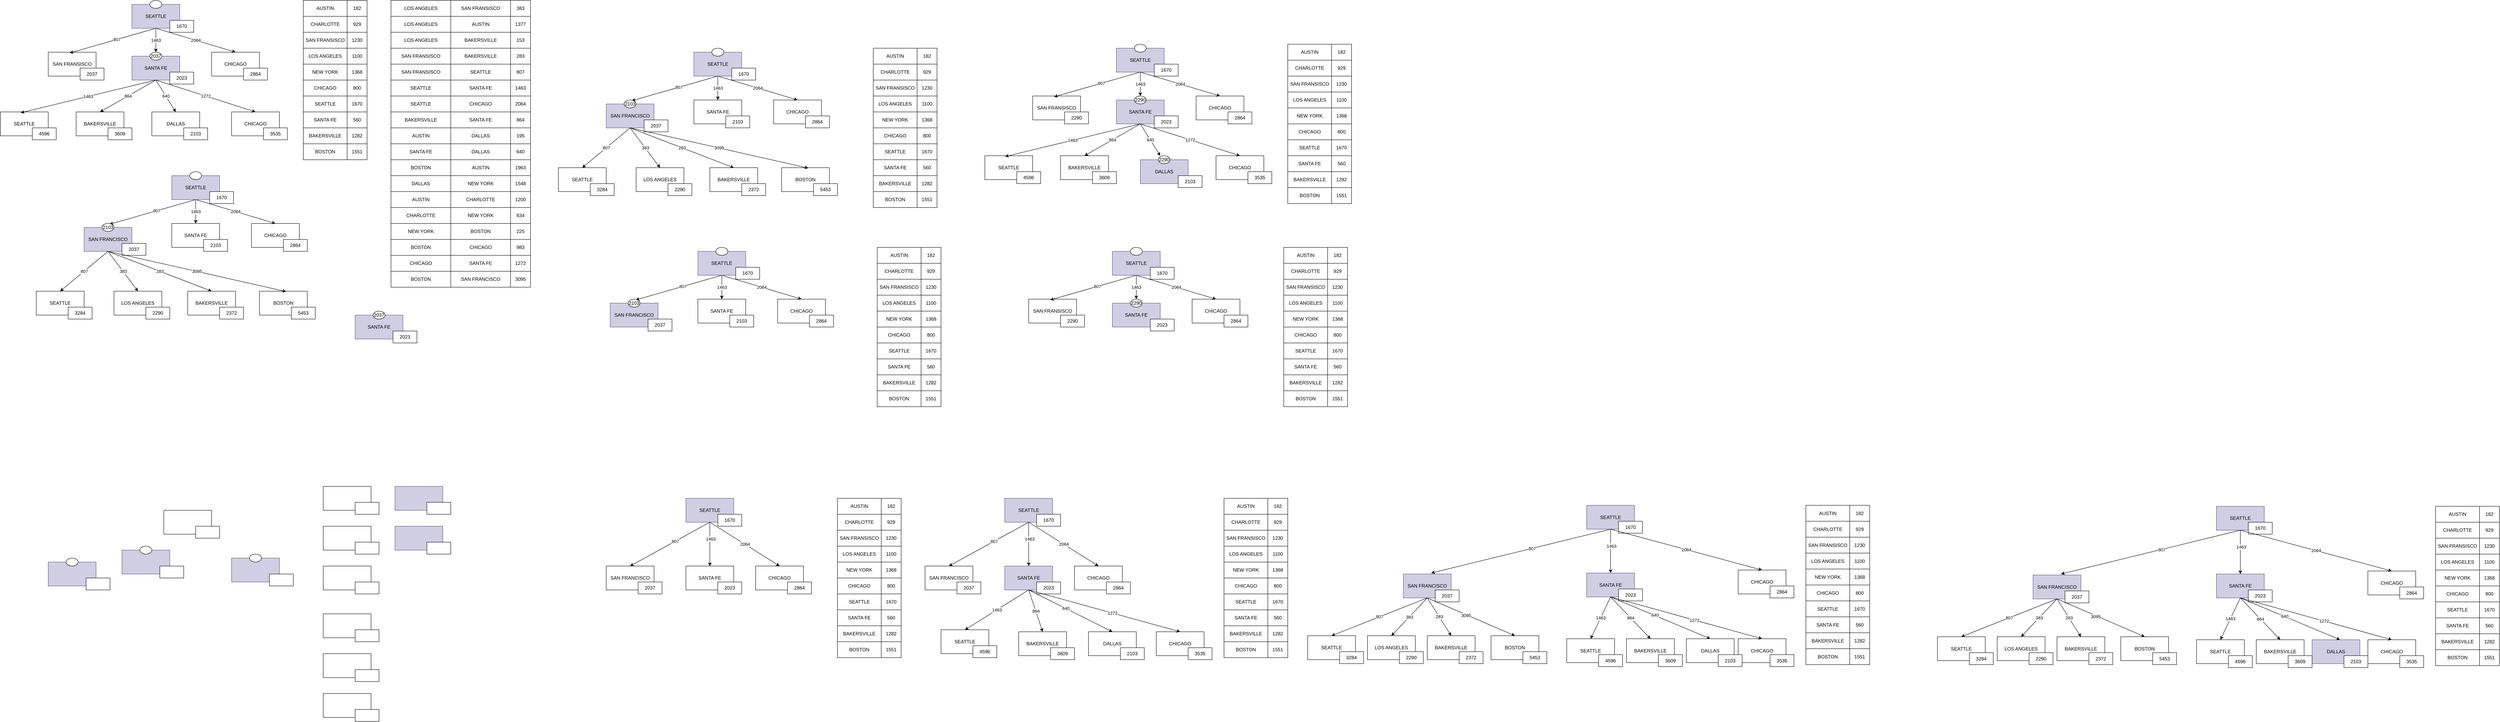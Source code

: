 <mxfile version="13.7.3" type="device"><diagram id="bH9QFuAdgPypdfpo-iJZ" name="Page-1"><mxGraphModel dx="1182" dy="732" grid="1" gridSize="10" guides="1" tooltips="1" connect="1" arrows="1" fold="1" page="1" pageScale="1" pageWidth="850" pageHeight="1100" math="0" shadow="0"><root><mxCell id="0"/><mxCell id="1" parent="0"/><mxCell id="TSPHm5yZlqrIMjkZUSyN-12" value="" style="group" parent="1" vertex="1" connectable="0"><mxGeometry x="530" y="200" width="140" height="70" as="geometry"/></mxCell><mxCell id="TSPHm5yZlqrIMjkZUSyN-13" value="" style="group" parent="TSPHm5yZlqrIMjkZUSyN-12" vertex="1" connectable="0"><mxGeometry width="140" height="70" as="geometry"/></mxCell><mxCell id="TSPHm5yZlqrIMjkZUSyN-14" value="CHICAGO" style="rounded=0;whiteSpace=wrap;html=1;" parent="TSPHm5yZlqrIMjkZUSyN-13" vertex="1"><mxGeometry width="120" height="60" as="geometry"/></mxCell><mxCell id="TSPHm5yZlqrIMjkZUSyN-15" value="2864" style="rounded=0;whiteSpace=wrap;html=1;" parent="TSPHm5yZlqrIMjkZUSyN-13" vertex="1"><mxGeometry x="80" y="40" width="60" height="30" as="geometry"/></mxCell><mxCell id="TSPHm5yZlqrIMjkZUSyN-16" value="" style="group" parent="1" vertex="1" connectable="0"><mxGeometry x="120" y="200" width="140" height="70" as="geometry"/></mxCell><mxCell id="TSPHm5yZlqrIMjkZUSyN-17" value="" style="group" parent="TSPHm5yZlqrIMjkZUSyN-16" vertex="1" connectable="0"><mxGeometry width="140" height="70" as="geometry"/></mxCell><mxCell id="TSPHm5yZlqrIMjkZUSyN-18" value="SAN FRANSISCO" style="rounded=0;whiteSpace=wrap;html=1;" parent="TSPHm5yZlqrIMjkZUSyN-17" vertex="1"><mxGeometry width="120" height="60" as="geometry"/></mxCell><mxCell id="TSPHm5yZlqrIMjkZUSyN-19" value="2037" style="rounded=0;whiteSpace=wrap;html=1;" parent="TSPHm5yZlqrIMjkZUSyN-17" vertex="1"><mxGeometry x="80" y="40" width="60" height="30" as="geometry"/></mxCell><mxCell id="TSPHm5yZlqrIMjkZUSyN-89" value="" style="shape=table;html=1;whiteSpace=wrap;startSize=0;container=1;collapsible=0;childLayout=tableLayout;" parent="1" vertex="1"><mxGeometry x="760" y="70" width="160" height="400" as="geometry"/></mxCell><mxCell id="TSPHm5yZlqrIMjkZUSyN-90" value="" style="shape=partialRectangle;html=1;whiteSpace=wrap;collapsible=0;dropTarget=0;pointerEvents=0;fillColor=none;top=0;left=0;bottom=0;right=0;points=[[0,0.5],[1,0.5]];portConstraint=eastwest;" parent="TSPHm5yZlqrIMjkZUSyN-89" vertex="1"><mxGeometry width="160" height="40" as="geometry"/></mxCell><mxCell id="TSPHm5yZlqrIMjkZUSyN-91" value="AUSTIN" style="shape=partialRectangle;html=1;whiteSpace=wrap;connectable=0;fillColor=none;top=0;left=0;bottom=0;right=0;overflow=hidden;" parent="TSPHm5yZlqrIMjkZUSyN-90" vertex="1"><mxGeometry width="110" height="40" as="geometry"/></mxCell><mxCell id="TSPHm5yZlqrIMjkZUSyN-92" value="182" style="shape=partialRectangle;html=1;whiteSpace=wrap;connectable=0;fillColor=none;top=0;left=0;bottom=0;right=0;overflow=hidden;" parent="TSPHm5yZlqrIMjkZUSyN-90" vertex="1"><mxGeometry x="110" width="50" height="40" as="geometry"/></mxCell><mxCell id="TSPHm5yZlqrIMjkZUSyN-94" value="" style="shape=partialRectangle;html=1;whiteSpace=wrap;collapsible=0;dropTarget=0;pointerEvents=0;fillColor=none;top=0;left=0;bottom=0;right=0;points=[[0,0.5],[1,0.5]];portConstraint=eastwest;" parent="TSPHm5yZlqrIMjkZUSyN-89" vertex="1"><mxGeometry y="40" width="160" height="40" as="geometry"/></mxCell><mxCell id="TSPHm5yZlqrIMjkZUSyN-95" value="CHARLOTTE" style="shape=partialRectangle;html=1;whiteSpace=wrap;connectable=0;fillColor=none;top=0;left=0;bottom=0;right=0;overflow=hidden;" parent="TSPHm5yZlqrIMjkZUSyN-94" vertex="1"><mxGeometry width="110" height="40" as="geometry"/></mxCell><mxCell id="TSPHm5yZlqrIMjkZUSyN-96" value="929" style="shape=partialRectangle;html=1;whiteSpace=wrap;connectable=0;fillColor=none;top=0;left=0;bottom=0;right=0;overflow=hidden;" parent="TSPHm5yZlqrIMjkZUSyN-94" vertex="1"><mxGeometry x="110" width="50" height="40" as="geometry"/></mxCell><mxCell id="TSPHm5yZlqrIMjkZUSyN-98" value="" style="shape=partialRectangle;html=1;whiteSpace=wrap;collapsible=0;dropTarget=0;pointerEvents=0;fillColor=none;top=0;left=0;bottom=0;right=0;points=[[0,0.5],[1,0.5]];portConstraint=eastwest;" parent="TSPHm5yZlqrIMjkZUSyN-89" vertex="1"><mxGeometry y="80" width="160" height="40" as="geometry"/></mxCell><mxCell id="TSPHm5yZlqrIMjkZUSyN-99" value="SAN FRANSISCO" style="shape=partialRectangle;html=1;whiteSpace=wrap;connectable=0;fillColor=none;top=0;left=0;bottom=0;right=0;overflow=hidden;" parent="TSPHm5yZlqrIMjkZUSyN-98" vertex="1"><mxGeometry width="110" height="40" as="geometry"/></mxCell><mxCell id="TSPHm5yZlqrIMjkZUSyN-100" value="1230" style="shape=partialRectangle;html=1;whiteSpace=wrap;connectable=0;fillColor=none;top=0;left=0;bottom=0;right=0;overflow=hidden;" parent="TSPHm5yZlqrIMjkZUSyN-98" vertex="1"><mxGeometry x="110" width="50" height="40" as="geometry"/></mxCell><mxCell id="TSPHm5yZlqrIMjkZUSyN-102" style="shape=partialRectangle;html=1;whiteSpace=wrap;collapsible=0;dropTarget=0;pointerEvents=0;fillColor=none;top=0;left=0;bottom=0;right=0;points=[[0,0.5],[1,0.5]];portConstraint=eastwest;" parent="TSPHm5yZlqrIMjkZUSyN-89" vertex="1"><mxGeometry y="120" width="160" height="40" as="geometry"/></mxCell><mxCell id="TSPHm5yZlqrIMjkZUSyN-103" value="LOS ANGELES" style="shape=partialRectangle;html=1;whiteSpace=wrap;connectable=0;fillColor=none;top=0;left=0;bottom=0;right=0;overflow=hidden;" parent="TSPHm5yZlqrIMjkZUSyN-102" vertex="1"><mxGeometry width="110" height="40" as="geometry"/></mxCell><mxCell id="TSPHm5yZlqrIMjkZUSyN-104" value="1100" style="shape=partialRectangle;html=1;whiteSpace=wrap;connectable=0;fillColor=none;top=0;left=0;bottom=0;right=0;overflow=hidden;" parent="TSPHm5yZlqrIMjkZUSyN-102" vertex="1"><mxGeometry x="110" width="50" height="40" as="geometry"/></mxCell><mxCell id="TSPHm5yZlqrIMjkZUSyN-105" style="shape=partialRectangle;html=1;whiteSpace=wrap;collapsible=0;dropTarget=0;pointerEvents=0;fillColor=none;top=0;left=0;bottom=0;right=0;points=[[0,0.5],[1,0.5]];portConstraint=eastwest;" parent="TSPHm5yZlqrIMjkZUSyN-89" vertex="1"><mxGeometry y="160" width="160" height="40" as="geometry"/></mxCell><mxCell id="TSPHm5yZlqrIMjkZUSyN-106" value="NEW YORK" style="shape=partialRectangle;html=1;whiteSpace=wrap;connectable=0;fillColor=none;top=0;left=0;bottom=0;right=0;overflow=hidden;" parent="TSPHm5yZlqrIMjkZUSyN-105" vertex="1"><mxGeometry width="110" height="40" as="geometry"/></mxCell><mxCell id="TSPHm5yZlqrIMjkZUSyN-107" value="1368" style="shape=partialRectangle;html=1;whiteSpace=wrap;connectable=0;fillColor=none;top=0;left=0;bottom=0;right=0;overflow=hidden;" parent="TSPHm5yZlqrIMjkZUSyN-105" vertex="1"><mxGeometry x="110" width="50" height="40" as="geometry"/></mxCell><mxCell id="TSPHm5yZlqrIMjkZUSyN-108" style="shape=partialRectangle;html=1;whiteSpace=wrap;collapsible=0;dropTarget=0;pointerEvents=0;fillColor=none;top=0;left=0;bottom=0;right=0;points=[[0,0.5],[1,0.5]];portConstraint=eastwest;" parent="TSPHm5yZlqrIMjkZUSyN-89" vertex="1"><mxGeometry y="200" width="160" height="40" as="geometry"/></mxCell><mxCell id="TSPHm5yZlqrIMjkZUSyN-109" value="CHICAGO" style="shape=partialRectangle;html=1;whiteSpace=wrap;connectable=0;fillColor=none;top=0;left=0;bottom=0;right=0;overflow=hidden;" parent="TSPHm5yZlqrIMjkZUSyN-108" vertex="1"><mxGeometry width="110" height="40" as="geometry"/></mxCell><mxCell id="TSPHm5yZlqrIMjkZUSyN-110" value="800" style="shape=partialRectangle;html=1;whiteSpace=wrap;connectable=0;fillColor=none;top=0;left=0;bottom=0;right=0;overflow=hidden;" parent="TSPHm5yZlqrIMjkZUSyN-108" vertex="1"><mxGeometry x="110" width="50" height="40" as="geometry"/></mxCell><mxCell id="TSPHm5yZlqrIMjkZUSyN-111" style="shape=partialRectangle;html=1;whiteSpace=wrap;collapsible=0;dropTarget=0;pointerEvents=0;fillColor=none;top=0;left=0;bottom=0;right=0;points=[[0,0.5],[1,0.5]];portConstraint=eastwest;" parent="TSPHm5yZlqrIMjkZUSyN-89" vertex="1"><mxGeometry y="240" width="160" height="40" as="geometry"/></mxCell><mxCell id="TSPHm5yZlqrIMjkZUSyN-112" value="SEATTLE" style="shape=partialRectangle;html=1;whiteSpace=wrap;connectable=0;fillColor=none;top=0;left=0;bottom=0;right=0;overflow=hidden;" parent="TSPHm5yZlqrIMjkZUSyN-111" vertex="1"><mxGeometry width="110" height="40" as="geometry"/></mxCell><mxCell id="TSPHm5yZlqrIMjkZUSyN-113" value="1670" style="shape=partialRectangle;html=1;whiteSpace=wrap;connectable=0;fillColor=none;top=0;left=0;bottom=0;right=0;overflow=hidden;" parent="TSPHm5yZlqrIMjkZUSyN-111" vertex="1"><mxGeometry x="110" width="50" height="40" as="geometry"/></mxCell><mxCell id="TSPHm5yZlqrIMjkZUSyN-114" style="shape=partialRectangle;html=1;whiteSpace=wrap;collapsible=0;dropTarget=0;pointerEvents=0;fillColor=none;top=0;left=0;bottom=0;right=0;points=[[0,0.5],[1,0.5]];portConstraint=eastwest;" parent="TSPHm5yZlqrIMjkZUSyN-89" vertex="1"><mxGeometry y="280" width="160" height="40" as="geometry"/></mxCell><mxCell id="TSPHm5yZlqrIMjkZUSyN-115" value="SANTA FE" style="shape=partialRectangle;html=1;whiteSpace=wrap;connectable=0;fillColor=none;top=0;left=0;bottom=0;right=0;overflow=hidden;" parent="TSPHm5yZlqrIMjkZUSyN-114" vertex="1"><mxGeometry width="110" height="40" as="geometry"/></mxCell><mxCell id="TSPHm5yZlqrIMjkZUSyN-116" value="560" style="shape=partialRectangle;html=1;whiteSpace=wrap;connectable=0;fillColor=none;top=0;left=0;bottom=0;right=0;overflow=hidden;" parent="TSPHm5yZlqrIMjkZUSyN-114" vertex="1"><mxGeometry x="110" width="50" height="40" as="geometry"/></mxCell><mxCell id="TSPHm5yZlqrIMjkZUSyN-117" style="shape=partialRectangle;html=1;whiteSpace=wrap;collapsible=0;dropTarget=0;pointerEvents=0;fillColor=none;top=0;left=0;bottom=0;right=0;points=[[0,0.5],[1,0.5]];portConstraint=eastwest;" parent="TSPHm5yZlqrIMjkZUSyN-89" vertex="1"><mxGeometry y="320" width="160" height="40" as="geometry"/></mxCell><mxCell id="TSPHm5yZlqrIMjkZUSyN-118" value="BAKERSVILLE" style="shape=partialRectangle;html=1;whiteSpace=wrap;connectable=0;fillColor=none;top=0;left=0;bottom=0;right=0;overflow=hidden;" parent="TSPHm5yZlqrIMjkZUSyN-117" vertex="1"><mxGeometry width="110" height="40" as="geometry"/></mxCell><mxCell id="TSPHm5yZlqrIMjkZUSyN-119" value="1282" style="shape=partialRectangle;html=1;whiteSpace=wrap;connectable=0;fillColor=none;top=0;left=0;bottom=0;right=0;overflow=hidden;" parent="TSPHm5yZlqrIMjkZUSyN-117" vertex="1"><mxGeometry x="110" width="50" height="40" as="geometry"/></mxCell><mxCell id="TSPHm5yZlqrIMjkZUSyN-120" style="shape=partialRectangle;html=1;whiteSpace=wrap;collapsible=0;dropTarget=0;pointerEvents=0;fillColor=none;top=0;left=0;bottom=0;right=0;points=[[0,0.5],[1,0.5]];portConstraint=eastwest;" parent="TSPHm5yZlqrIMjkZUSyN-89" vertex="1"><mxGeometry y="360" width="160" height="40" as="geometry"/></mxCell><mxCell id="TSPHm5yZlqrIMjkZUSyN-121" value="BOSTON" style="shape=partialRectangle;html=1;whiteSpace=wrap;connectable=0;fillColor=none;top=0;left=0;bottom=0;right=0;overflow=hidden;" parent="TSPHm5yZlqrIMjkZUSyN-120" vertex="1"><mxGeometry width="110" height="40" as="geometry"/></mxCell><mxCell id="TSPHm5yZlqrIMjkZUSyN-122" value="1551" style="shape=partialRectangle;html=1;whiteSpace=wrap;connectable=0;fillColor=none;top=0;left=0;bottom=0;right=0;overflow=hidden;" parent="TSPHm5yZlqrIMjkZUSyN-120" vertex="1"><mxGeometry x="110" width="50" height="40" as="geometry"/></mxCell><mxCell id="TSPHm5yZlqrIMjkZUSyN-24" value="" style="group" parent="1" vertex="1" connectable="0"><mxGeometry y="350" width="140" height="70" as="geometry"/></mxCell><mxCell id="TSPHm5yZlqrIMjkZUSyN-25" value="" style="group" parent="TSPHm5yZlqrIMjkZUSyN-24" vertex="1" connectable="0"><mxGeometry width="140" height="70" as="geometry"/></mxCell><mxCell id="TSPHm5yZlqrIMjkZUSyN-26" value="SEATTLE" style="rounded=0;whiteSpace=wrap;html=1;" parent="TSPHm5yZlqrIMjkZUSyN-25" vertex="1"><mxGeometry width="120" height="60" as="geometry"/></mxCell><mxCell id="TSPHm5yZlqrIMjkZUSyN-27" value="4596" style="rounded=0;whiteSpace=wrap;html=1;" parent="TSPHm5yZlqrIMjkZUSyN-25" vertex="1"><mxGeometry x="80" y="40" width="60" height="30" as="geometry"/></mxCell><mxCell id="TSPHm5yZlqrIMjkZUSyN-28" value="" style="group" parent="1" vertex="1" connectable="0"><mxGeometry x="380" y="350" width="140" height="70" as="geometry"/></mxCell><mxCell id="TSPHm5yZlqrIMjkZUSyN-29" value="" style="group" parent="TSPHm5yZlqrIMjkZUSyN-28" vertex="1" connectable="0"><mxGeometry width="140" height="70" as="geometry"/></mxCell><mxCell id="TSPHm5yZlqrIMjkZUSyN-30" value="DALLAS" style="rounded=0;whiteSpace=wrap;html=1;" parent="TSPHm5yZlqrIMjkZUSyN-29" vertex="1"><mxGeometry width="120" height="60" as="geometry"/></mxCell><mxCell id="TSPHm5yZlqrIMjkZUSyN-31" value="2103" style="rounded=0;whiteSpace=wrap;html=1;" parent="TSPHm5yZlqrIMjkZUSyN-29" vertex="1"><mxGeometry x="80" y="40" width="60" height="30" as="geometry"/></mxCell><mxCell id="TSPHm5yZlqrIMjkZUSyN-32" value="" style="group" parent="1" vertex="1" connectable="0"><mxGeometry x="580" y="350" width="140" height="70" as="geometry"/></mxCell><mxCell id="TSPHm5yZlqrIMjkZUSyN-33" value="" style="group" parent="TSPHm5yZlqrIMjkZUSyN-32" vertex="1" connectable="0"><mxGeometry width="140" height="70" as="geometry"/></mxCell><mxCell id="TSPHm5yZlqrIMjkZUSyN-34" value="CHICAGO" style="rounded=0;whiteSpace=wrap;html=1;" parent="TSPHm5yZlqrIMjkZUSyN-33" vertex="1"><mxGeometry width="120" height="60" as="geometry"/></mxCell><mxCell id="TSPHm5yZlqrIMjkZUSyN-35" value="3535" style="rounded=0;whiteSpace=wrap;html=1;" parent="TSPHm5yZlqrIMjkZUSyN-33" vertex="1"><mxGeometry x="80" y="40" width="60" height="30" as="geometry"/></mxCell><mxCell id="TSPHm5yZlqrIMjkZUSyN-36" style="edgeStyle=none;rounded=0;orthogonalLoop=1;jettySize=auto;html=1;exitX=0.5;exitY=1;exitDx=0;exitDy=0;entryX=0.45;entryY=0.033;entryDx=0;entryDy=0;entryPerimeter=0;" parent="1" target="TSPHm5yZlqrIMjkZUSyN-18" edge="1"><mxGeometry relative="1" as="geometry"><mxPoint x="390" y="140" as="sourcePoint"/></mxGeometry></mxCell><mxCell id="TSPHm5yZlqrIMjkZUSyN-88" value="807" style="edgeLabel;html=1;align=center;verticalAlign=middle;resizable=0;points=[];" parent="TSPHm5yZlqrIMjkZUSyN-36" vertex="1" connectable="0"><mxGeometry x="-0.093" relative="1" as="geometry"><mxPoint as="offset"/></mxGeometry></mxCell><mxCell id="TSPHm5yZlqrIMjkZUSyN-37" value="1463" style="edgeStyle=none;rounded=0;orthogonalLoop=1;jettySize=auto;html=1;exitX=0.5;exitY=1;exitDx=0;exitDy=0;entryX=0.5;entryY=0;entryDx=0;entryDy=0;" parent="1" edge="1"><mxGeometry relative="1" as="geometry"><mxPoint x="390" y="140" as="sourcePoint"/><mxPoint x="390" y="200" as="targetPoint"/></mxGeometry></mxCell><mxCell id="TSPHm5yZlqrIMjkZUSyN-38" value="2064" style="edgeStyle=none;rounded=0;orthogonalLoop=1;jettySize=auto;html=1;exitX=0.5;exitY=1;exitDx=0;exitDy=0;entryX=0.5;entryY=0;entryDx=0;entryDy=0;" parent="1" target="TSPHm5yZlqrIMjkZUSyN-14" edge="1"><mxGeometry relative="1" as="geometry"><mxPoint x="390" y="140" as="sourcePoint"/></mxGeometry></mxCell><mxCell id="TSPHm5yZlqrIMjkZUSyN-45" value="" style="group" parent="1" vertex="1" connectable="0"><mxGeometry x="330" y="70" width="155" height="80" as="geometry"/></mxCell><mxCell id="TSPHm5yZlqrIMjkZUSyN-42" value="SEATTLE" style="rounded=0;whiteSpace=wrap;html=1;fillColor=#d0cee2;strokeColor=#56517e;" parent="TSPHm5yZlqrIMjkZUSyN-45" vertex="1"><mxGeometry y="10" width="120" height="60" as="geometry"/></mxCell><mxCell id="TSPHm5yZlqrIMjkZUSyN-43" value="1670" style="rounded=0;whiteSpace=wrap;html=1;" parent="TSPHm5yZlqrIMjkZUSyN-45" vertex="1"><mxGeometry x="95" y="50" width="60" height="30" as="geometry"/></mxCell><mxCell id="TSPHm5yZlqrIMjkZUSyN-44" value="" style="ellipse;whiteSpace=wrap;html=1;" parent="TSPHm5yZlqrIMjkZUSyN-45" vertex="1"><mxGeometry x="45" width="30" height="20" as="geometry"/></mxCell><mxCell id="TSPHm5yZlqrIMjkZUSyN-46" value="" style="shape=image;html=1;verticalAlign=top;verticalLabelPosition=bottom;labelBackgroundColor=#ffffff;imageAspect=0;aspect=fixed;image=https://cdn4.iconfinder.com/data/icons/ionicons/512/icon-ios7-infinite-outline-128.png" parent="TSPHm5yZlqrIMjkZUSyN-45" vertex="1"><mxGeometry x="50" width="20" height="20" as="geometry"/></mxCell><mxCell id="TSPHm5yZlqrIMjkZUSyN-47" value="" style="group" parent="1" vertex="1" connectable="0"><mxGeometry x="330" y="200" width="155" height="80" as="geometry"/></mxCell><mxCell id="TSPHm5yZlqrIMjkZUSyN-48" value="SANTA FE" style="rounded=0;whiteSpace=wrap;html=1;fillColor=#d0cee2;strokeColor=#56517e;" parent="TSPHm5yZlqrIMjkZUSyN-47" vertex="1"><mxGeometry y="10" width="120" height="60" as="geometry"/></mxCell><mxCell id="TSPHm5yZlqrIMjkZUSyN-49" value="2023" style="rounded=0;whiteSpace=wrap;html=1;" parent="TSPHm5yZlqrIMjkZUSyN-47" vertex="1"><mxGeometry x="95" y="50" width="60" height="30" as="geometry"/></mxCell><mxCell id="TSPHm5yZlqrIMjkZUSyN-50" value="2037" style="ellipse;whiteSpace=wrap;html=1;" parent="TSPHm5yZlqrIMjkZUSyN-47" vertex="1"><mxGeometry x="45" width="30" height="20" as="geometry"/></mxCell><mxCell id="TSPHm5yZlqrIMjkZUSyN-127" value="" style="shape=table;html=1;whiteSpace=wrap;startSize=0;container=1;collapsible=0;childLayout=tableLayout;" parent="1" vertex="1"><mxGeometry x="980" y="70" width="350" height="720" as="geometry"/></mxCell><mxCell id="TSPHm5yZlqrIMjkZUSyN-128" value="" style="shape=partialRectangle;html=1;whiteSpace=wrap;collapsible=0;dropTarget=0;pointerEvents=0;fillColor=none;top=0;left=0;bottom=0;right=0;points=[[0,0.5],[1,0.5]];portConstraint=eastwest;" parent="TSPHm5yZlqrIMjkZUSyN-127" vertex="1"><mxGeometry width="350" height="40" as="geometry"/></mxCell><mxCell id="TSPHm5yZlqrIMjkZUSyN-129" value="LOS ANGELES" style="shape=partialRectangle;html=1;whiteSpace=wrap;connectable=0;fillColor=none;top=0;left=0;bottom=0;right=0;overflow=hidden;" parent="TSPHm5yZlqrIMjkZUSyN-128" vertex="1"><mxGeometry width="150" height="40" as="geometry"/></mxCell><mxCell id="TSPHm5yZlqrIMjkZUSyN-130" value="SAN FRANSISCO" style="shape=partialRectangle;html=1;whiteSpace=wrap;connectable=0;fillColor=none;top=0;left=0;bottom=0;right=0;overflow=hidden;" parent="TSPHm5yZlqrIMjkZUSyN-128" vertex="1"><mxGeometry x="150" width="150" height="40" as="geometry"/></mxCell><mxCell id="TSPHm5yZlqrIMjkZUSyN-131" value="383" style="shape=partialRectangle;html=1;whiteSpace=wrap;connectable=0;fillColor=none;top=0;left=0;bottom=0;right=0;overflow=hidden;" parent="TSPHm5yZlqrIMjkZUSyN-128" vertex="1"><mxGeometry x="300" width="50" height="40" as="geometry"/></mxCell><mxCell id="TSPHm5yZlqrIMjkZUSyN-132" value="" style="shape=partialRectangle;html=1;whiteSpace=wrap;collapsible=0;dropTarget=0;pointerEvents=0;fillColor=none;top=0;left=0;bottom=0;right=0;points=[[0,0.5],[1,0.5]];portConstraint=eastwest;" parent="TSPHm5yZlqrIMjkZUSyN-127" vertex="1"><mxGeometry y="40" width="350" height="40" as="geometry"/></mxCell><mxCell id="TSPHm5yZlqrIMjkZUSyN-133" value="LOS ANGELES" style="shape=partialRectangle;html=1;whiteSpace=wrap;connectable=0;fillColor=none;top=0;left=0;bottom=0;right=0;overflow=hidden;" parent="TSPHm5yZlqrIMjkZUSyN-132" vertex="1"><mxGeometry width="150" height="40" as="geometry"/></mxCell><mxCell id="TSPHm5yZlqrIMjkZUSyN-134" value="AUSTIN" style="shape=partialRectangle;html=1;whiteSpace=wrap;connectable=0;fillColor=none;top=0;left=0;bottom=0;right=0;overflow=hidden;" parent="TSPHm5yZlqrIMjkZUSyN-132" vertex="1"><mxGeometry x="150" width="150" height="40" as="geometry"/></mxCell><mxCell id="TSPHm5yZlqrIMjkZUSyN-135" value="1377" style="shape=partialRectangle;html=1;whiteSpace=wrap;connectable=0;fillColor=none;top=0;left=0;bottom=0;right=0;overflow=hidden;" parent="TSPHm5yZlqrIMjkZUSyN-132" vertex="1"><mxGeometry x="300" width="50" height="40" as="geometry"/></mxCell><mxCell id="TSPHm5yZlqrIMjkZUSyN-136" value="" style="shape=partialRectangle;html=1;whiteSpace=wrap;collapsible=0;dropTarget=0;pointerEvents=0;fillColor=none;top=0;left=0;bottom=0;right=0;points=[[0,0.5],[1,0.5]];portConstraint=eastwest;" parent="TSPHm5yZlqrIMjkZUSyN-127" vertex="1"><mxGeometry y="80" width="350" height="40" as="geometry"/></mxCell><mxCell id="TSPHm5yZlqrIMjkZUSyN-137" value="LOS ANGELES" style="shape=partialRectangle;html=1;whiteSpace=wrap;connectable=0;fillColor=none;top=0;left=0;bottom=0;right=0;overflow=hidden;" parent="TSPHm5yZlqrIMjkZUSyN-136" vertex="1"><mxGeometry width="150" height="40" as="geometry"/></mxCell><mxCell id="TSPHm5yZlqrIMjkZUSyN-138" value="BAKERSVILLE" style="shape=partialRectangle;html=1;whiteSpace=wrap;connectable=0;fillColor=none;top=0;left=0;bottom=0;right=0;overflow=hidden;" parent="TSPHm5yZlqrIMjkZUSyN-136" vertex="1"><mxGeometry x="150" width="150" height="40" as="geometry"/></mxCell><mxCell id="TSPHm5yZlqrIMjkZUSyN-139" value="153" style="shape=partialRectangle;html=1;whiteSpace=wrap;connectable=0;fillColor=none;top=0;left=0;bottom=0;right=0;overflow=hidden;" parent="TSPHm5yZlqrIMjkZUSyN-136" vertex="1"><mxGeometry x="300" width="50" height="40" as="geometry"/></mxCell><mxCell id="TSPHm5yZlqrIMjkZUSyN-140" style="shape=partialRectangle;html=1;whiteSpace=wrap;collapsible=0;dropTarget=0;pointerEvents=0;fillColor=none;top=0;left=0;bottom=0;right=0;points=[[0,0.5],[1,0.5]];portConstraint=eastwest;" parent="TSPHm5yZlqrIMjkZUSyN-127" vertex="1"><mxGeometry y="120" width="350" height="40" as="geometry"/></mxCell><mxCell id="TSPHm5yZlqrIMjkZUSyN-141" value="SAN FRANSISCO" style="shape=partialRectangle;html=1;whiteSpace=wrap;connectable=0;fillColor=none;top=0;left=0;bottom=0;right=0;overflow=hidden;" parent="TSPHm5yZlqrIMjkZUSyN-140" vertex="1"><mxGeometry width="150" height="40" as="geometry"/></mxCell><mxCell id="TSPHm5yZlqrIMjkZUSyN-142" value="BAKERSVILLE" style="shape=partialRectangle;html=1;whiteSpace=wrap;connectable=0;fillColor=none;top=0;left=0;bottom=0;right=0;overflow=hidden;" parent="TSPHm5yZlqrIMjkZUSyN-140" vertex="1"><mxGeometry x="150" width="150" height="40" as="geometry"/></mxCell><mxCell id="TSPHm5yZlqrIMjkZUSyN-143" value="283" style="shape=partialRectangle;html=1;whiteSpace=wrap;connectable=0;fillColor=none;top=0;left=0;bottom=0;right=0;overflow=hidden;" parent="TSPHm5yZlqrIMjkZUSyN-140" vertex="1"><mxGeometry x="300" width="50" height="40" as="geometry"/></mxCell><mxCell id="TSPHm5yZlqrIMjkZUSyN-144" style="shape=partialRectangle;html=1;whiteSpace=wrap;collapsible=0;dropTarget=0;pointerEvents=0;fillColor=none;top=0;left=0;bottom=0;right=0;points=[[0,0.5],[1,0.5]];portConstraint=eastwest;" parent="TSPHm5yZlqrIMjkZUSyN-127" vertex="1"><mxGeometry y="160" width="350" height="40" as="geometry"/></mxCell><mxCell id="TSPHm5yZlqrIMjkZUSyN-145" value="SAN FRANSISCO" style="shape=partialRectangle;html=1;whiteSpace=wrap;connectable=0;fillColor=none;top=0;left=0;bottom=0;right=0;overflow=hidden;" parent="TSPHm5yZlqrIMjkZUSyN-144" vertex="1"><mxGeometry width="150" height="40" as="geometry"/></mxCell><mxCell id="TSPHm5yZlqrIMjkZUSyN-146" value="SEATTLE" style="shape=partialRectangle;html=1;whiteSpace=wrap;connectable=0;fillColor=none;top=0;left=0;bottom=0;right=0;overflow=hidden;" parent="TSPHm5yZlqrIMjkZUSyN-144" vertex="1"><mxGeometry x="150" width="150" height="40" as="geometry"/></mxCell><mxCell id="TSPHm5yZlqrIMjkZUSyN-147" value="807" style="shape=partialRectangle;html=1;whiteSpace=wrap;connectable=0;fillColor=none;top=0;left=0;bottom=0;right=0;overflow=hidden;" parent="TSPHm5yZlqrIMjkZUSyN-144" vertex="1"><mxGeometry x="300" width="50" height="40" as="geometry"/></mxCell><mxCell id="TSPHm5yZlqrIMjkZUSyN-148" style="shape=partialRectangle;html=1;whiteSpace=wrap;collapsible=0;dropTarget=0;pointerEvents=0;fillColor=none;top=0;left=0;bottom=0;right=0;points=[[0,0.5],[1,0.5]];portConstraint=eastwest;" parent="TSPHm5yZlqrIMjkZUSyN-127" vertex="1"><mxGeometry y="200" width="350" height="40" as="geometry"/></mxCell><mxCell id="TSPHm5yZlqrIMjkZUSyN-149" value="SEATTLE" style="shape=partialRectangle;html=1;whiteSpace=wrap;connectable=0;fillColor=none;top=0;left=0;bottom=0;right=0;overflow=hidden;" parent="TSPHm5yZlqrIMjkZUSyN-148" vertex="1"><mxGeometry width="150" height="40" as="geometry"/></mxCell><mxCell id="TSPHm5yZlqrIMjkZUSyN-150" value="SANTA FE" style="shape=partialRectangle;html=1;whiteSpace=wrap;connectable=0;fillColor=none;top=0;left=0;bottom=0;right=0;overflow=hidden;" parent="TSPHm5yZlqrIMjkZUSyN-148" vertex="1"><mxGeometry x="150" width="150" height="40" as="geometry"/></mxCell><mxCell id="TSPHm5yZlqrIMjkZUSyN-151" value="1463" style="shape=partialRectangle;html=1;whiteSpace=wrap;connectable=0;fillColor=none;top=0;left=0;bottom=0;right=0;overflow=hidden;" parent="TSPHm5yZlqrIMjkZUSyN-148" vertex="1"><mxGeometry x="300" width="50" height="40" as="geometry"/></mxCell><mxCell id="TSPHm5yZlqrIMjkZUSyN-152" style="shape=partialRectangle;html=1;whiteSpace=wrap;collapsible=0;dropTarget=0;pointerEvents=0;fillColor=none;top=0;left=0;bottom=0;right=0;points=[[0,0.5],[1,0.5]];portConstraint=eastwest;" parent="TSPHm5yZlqrIMjkZUSyN-127" vertex="1"><mxGeometry y="240" width="350" height="40" as="geometry"/></mxCell><mxCell id="TSPHm5yZlqrIMjkZUSyN-153" value="SEATTLE" style="shape=partialRectangle;html=1;whiteSpace=wrap;connectable=0;fillColor=none;top=0;left=0;bottom=0;right=0;overflow=hidden;" parent="TSPHm5yZlqrIMjkZUSyN-152" vertex="1"><mxGeometry width="150" height="40" as="geometry"/></mxCell><mxCell id="TSPHm5yZlqrIMjkZUSyN-154" value="CHICAGO" style="shape=partialRectangle;html=1;whiteSpace=wrap;connectable=0;fillColor=none;top=0;left=0;bottom=0;right=0;overflow=hidden;" parent="TSPHm5yZlqrIMjkZUSyN-152" vertex="1"><mxGeometry x="150" width="150" height="40" as="geometry"/></mxCell><mxCell id="TSPHm5yZlqrIMjkZUSyN-155" value="2064" style="shape=partialRectangle;html=1;whiteSpace=wrap;connectable=0;fillColor=none;top=0;left=0;bottom=0;right=0;overflow=hidden;" parent="TSPHm5yZlqrIMjkZUSyN-152" vertex="1"><mxGeometry x="300" width="50" height="40" as="geometry"/></mxCell><mxCell id="TSPHm5yZlqrIMjkZUSyN-156" style="shape=partialRectangle;html=1;whiteSpace=wrap;collapsible=0;dropTarget=0;pointerEvents=0;fillColor=none;top=0;left=0;bottom=0;right=0;points=[[0,0.5],[1,0.5]];portConstraint=eastwest;" parent="TSPHm5yZlqrIMjkZUSyN-127" vertex="1"><mxGeometry y="280" width="350" height="40" as="geometry"/></mxCell><mxCell id="TSPHm5yZlqrIMjkZUSyN-157" value="BAKERSVILLE" style="shape=partialRectangle;html=1;whiteSpace=wrap;connectable=0;fillColor=none;top=0;left=0;bottom=0;right=0;overflow=hidden;" parent="TSPHm5yZlqrIMjkZUSyN-156" vertex="1"><mxGeometry width="150" height="40" as="geometry"/></mxCell><mxCell id="TSPHm5yZlqrIMjkZUSyN-158" value="SANTA FE" style="shape=partialRectangle;html=1;whiteSpace=wrap;connectable=0;fillColor=none;top=0;left=0;bottom=0;right=0;overflow=hidden;" parent="TSPHm5yZlqrIMjkZUSyN-156" vertex="1"><mxGeometry x="150" width="150" height="40" as="geometry"/></mxCell><mxCell id="TSPHm5yZlqrIMjkZUSyN-159" value="864" style="shape=partialRectangle;html=1;whiteSpace=wrap;connectable=0;fillColor=none;top=0;left=0;bottom=0;right=0;overflow=hidden;" parent="TSPHm5yZlqrIMjkZUSyN-156" vertex="1"><mxGeometry x="300" width="50" height="40" as="geometry"/></mxCell><mxCell id="TSPHm5yZlqrIMjkZUSyN-160" style="shape=partialRectangle;html=1;whiteSpace=wrap;collapsible=0;dropTarget=0;pointerEvents=0;fillColor=none;top=0;left=0;bottom=0;right=0;points=[[0,0.5],[1,0.5]];portConstraint=eastwest;" parent="TSPHm5yZlqrIMjkZUSyN-127" vertex="1"><mxGeometry y="320" width="350" height="40" as="geometry"/></mxCell><mxCell id="TSPHm5yZlqrIMjkZUSyN-161" value="AUSTIN" style="shape=partialRectangle;html=1;whiteSpace=wrap;connectable=0;fillColor=none;top=0;left=0;bottom=0;right=0;overflow=hidden;" parent="TSPHm5yZlqrIMjkZUSyN-160" vertex="1"><mxGeometry width="150" height="40" as="geometry"/></mxCell><mxCell id="TSPHm5yZlqrIMjkZUSyN-162" value="DALLAS" style="shape=partialRectangle;html=1;whiteSpace=wrap;connectable=0;fillColor=none;top=0;left=0;bottom=0;right=0;overflow=hidden;" parent="TSPHm5yZlqrIMjkZUSyN-160" vertex="1"><mxGeometry x="150" width="150" height="40" as="geometry"/></mxCell><mxCell id="TSPHm5yZlqrIMjkZUSyN-163" value="195" style="shape=partialRectangle;html=1;whiteSpace=wrap;connectable=0;fillColor=none;top=0;left=0;bottom=0;right=0;overflow=hidden;" parent="TSPHm5yZlqrIMjkZUSyN-160" vertex="1"><mxGeometry x="300" width="50" height="40" as="geometry"/></mxCell><mxCell id="TSPHm5yZlqrIMjkZUSyN-164" style="shape=partialRectangle;html=1;whiteSpace=wrap;collapsible=0;dropTarget=0;pointerEvents=0;fillColor=none;top=0;left=0;bottom=0;right=0;points=[[0,0.5],[1,0.5]];portConstraint=eastwest;" parent="TSPHm5yZlqrIMjkZUSyN-127" vertex="1"><mxGeometry y="360" width="350" height="40" as="geometry"/></mxCell><mxCell id="TSPHm5yZlqrIMjkZUSyN-165" value="SANTA FE" style="shape=partialRectangle;html=1;whiteSpace=wrap;connectable=0;fillColor=none;top=0;left=0;bottom=0;right=0;overflow=hidden;" parent="TSPHm5yZlqrIMjkZUSyN-164" vertex="1"><mxGeometry width="150" height="40" as="geometry"/></mxCell><mxCell id="TSPHm5yZlqrIMjkZUSyN-166" value="DALLAS" style="shape=partialRectangle;html=1;whiteSpace=wrap;connectable=0;fillColor=none;top=0;left=0;bottom=0;right=0;overflow=hidden;" parent="TSPHm5yZlqrIMjkZUSyN-164" vertex="1"><mxGeometry x="150" width="150" height="40" as="geometry"/></mxCell><mxCell id="TSPHm5yZlqrIMjkZUSyN-167" value="640" style="shape=partialRectangle;html=1;whiteSpace=wrap;connectable=0;fillColor=none;top=0;left=0;bottom=0;right=0;overflow=hidden;" parent="TSPHm5yZlqrIMjkZUSyN-164" vertex="1"><mxGeometry x="300" width="50" height="40" as="geometry"/></mxCell><mxCell id="TSPHm5yZlqrIMjkZUSyN-168" style="shape=partialRectangle;html=1;whiteSpace=wrap;collapsible=0;dropTarget=0;pointerEvents=0;fillColor=none;top=0;left=0;bottom=0;right=0;points=[[0,0.5],[1,0.5]];portConstraint=eastwest;" parent="TSPHm5yZlqrIMjkZUSyN-127" vertex="1"><mxGeometry y="400" width="350" height="40" as="geometry"/></mxCell><mxCell id="TSPHm5yZlqrIMjkZUSyN-169" value="BOSTON" style="shape=partialRectangle;html=1;whiteSpace=wrap;connectable=0;fillColor=none;top=0;left=0;bottom=0;right=0;overflow=hidden;" parent="TSPHm5yZlqrIMjkZUSyN-168" vertex="1"><mxGeometry width="150" height="40" as="geometry"/></mxCell><mxCell id="TSPHm5yZlqrIMjkZUSyN-170" value="AUSTIN" style="shape=partialRectangle;html=1;whiteSpace=wrap;connectable=0;fillColor=none;top=0;left=0;bottom=0;right=0;overflow=hidden;" parent="TSPHm5yZlqrIMjkZUSyN-168" vertex="1"><mxGeometry x="150" width="150" height="40" as="geometry"/></mxCell><mxCell id="TSPHm5yZlqrIMjkZUSyN-171" value="1963" style="shape=partialRectangle;html=1;whiteSpace=wrap;connectable=0;fillColor=none;top=0;left=0;bottom=0;right=0;overflow=hidden;" parent="TSPHm5yZlqrIMjkZUSyN-168" vertex="1"><mxGeometry x="300" width="50" height="40" as="geometry"/></mxCell><mxCell id="TSPHm5yZlqrIMjkZUSyN-172" style="shape=partialRectangle;html=1;whiteSpace=wrap;collapsible=0;dropTarget=0;pointerEvents=0;fillColor=none;top=0;left=0;bottom=0;right=0;points=[[0,0.5],[1,0.5]];portConstraint=eastwest;" parent="TSPHm5yZlqrIMjkZUSyN-127" vertex="1"><mxGeometry y="440" width="350" height="40" as="geometry"/></mxCell><mxCell id="TSPHm5yZlqrIMjkZUSyN-173" value="DALLAS" style="shape=partialRectangle;html=1;whiteSpace=wrap;connectable=0;fillColor=none;top=0;left=0;bottom=0;right=0;overflow=hidden;" parent="TSPHm5yZlqrIMjkZUSyN-172" vertex="1"><mxGeometry width="150" height="40" as="geometry"/></mxCell><mxCell id="TSPHm5yZlqrIMjkZUSyN-174" value="NEW YORK" style="shape=partialRectangle;html=1;whiteSpace=wrap;connectable=0;fillColor=none;top=0;left=0;bottom=0;right=0;overflow=hidden;" parent="TSPHm5yZlqrIMjkZUSyN-172" vertex="1"><mxGeometry x="150" width="150" height="40" as="geometry"/></mxCell><mxCell id="TSPHm5yZlqrIMjkZUSyN-175" value="1548" style="shape=partialRectangle;html=1;whiteSpace=wrap;connectable=0;fillColor=none;top=0;left=0;bottom=0;right=0;overflow=hidden;" parent="TSPHm5yZlqrIMjkZUSyN-172" vertex="1"><mxGeometry x="300" width="50" height="40" as="geometry"/></mxCell><mxCell id="TSPHm5yZlqrIMjkZUSyN-176" style="shape=partialRectangle;html=1;whiteSpace=wrap;collapsible=0;dropTarget=0;pointerEvents=0;fillColor=none;top=0;left=0;bottom=0;right=0;points=[[0,0.5],[1,0.5]];portConstraint=eastwest;" parent="TSPHm5yZlqrIMjkZUSyN-127" vertex="1"><mxGeometry y="480" width="350" height="40" as="geometry"/></mxCell><mxCell id="TSPHm5yZlqrIMjkZUSyN-177" value="AUSTIN" style="shape=partialRectangle;html=1;whiteSpace=wrap;connectable=0;fillColor=none;top=0;left=0;bottom=0;right=0;overflow=hidden;" parent="TSPHm5yZlqrIMjkZUSyN-176" vertex="1"><mxGeometry width="150" height="40" as="geometry"/></mxCell><mxCell id="TSPHm5yZlqrIMjkZUSyN-178" value="CHARLOTTE" style="shape=partialRectangle;html=1;whiteSpace=wrap;connectable=0;fillColor=none;top=0;left=0;bottom=0;right=0;overflow=hidden;" parent="TSPHm5yZlqrIMjkZUSyN-176" vertex="1"><mxGeometry x="150" width="150" height="40" as="geometry"/></mxCell><mxCell id="TSPHm5yZlqrIMjkZUSyN-179" value="1200" style="shape=partialRectangle;html=1;whiteSpace=wrap;connectable=0;fillColor=none;top=0;left=0;bottom=0;right=0;overflow=hidden;" parent="TSPHm5yZlqrIMjkZUSyN-176" vertex="1"><mxGeometry x="300" width="50" height="40" as="geometry"/></mxCell><mxCell id="TSPHm5yZlqrIMjkZUSyN-180" style="shape=partialRectangle;html=1;whiteSpace=wrap;collapsible=0;dropTarget=0;pointerEvents=0;fillColor=none;top=0;left=0;bottom=0;right=0;points=[[0,0.5],[1,0.5]];portConstraint=eastwest;" parent="TSPHm5yZlqrIMjkZUSyN-127" vertex="1"><mxGeometry y="520" width="350" height="40" as="geometry"/></mxCell><mxCell id="TSPHm5yZlqrIMjkZUSyN-181" value="CHARLOTTE" style="shape=partialRectangle;html=1;whiteSpace=wrap;connectable=0;fillColor=none;top=0;left=0;bottom=0;right=0;overflow=hidden;" parent="TSPHm5yZlqrIMjkZUSyN-180" vertex="1"><mxGeometry width="150" height="40" as="geometry"/></mxCell><mxCell id="TSPHm5yZlqrIMjkZUSyN-182" value="NEW YORK" style="shape=partialRectangle;html=1;whiteSpace=wrap;connectable=0;fillColor=none;top=0;left=0;bottom=0;right=0;overflow=hidden;" parent="TSPHm5yZlqrIMjkZUSyN-180" vertex="1"><mxGeometry x="150" width="150" height="40" as="geometry"/></mxCell><mxCell id="TSPHm5yZlqrIMjkZUSyN-183" value="634" style="shape=partialRectangle;html=1;whiteSpace=wrap;connectable=0;fillColor=none;top=0;left=0;bottom=0;right=0;overflow=hidden;" parent="TSPHm5yZlqrIMjkZUSyN-180" vertex="1"><mxGeometry x="300" width="50" height="40" as="geometry"/></mxCell><mxCell id="TSPHm5yZlqrIMjkZUSyN-184" style="shape=partialRectangle;html=1;whiteSpace=wrap;collapsible=0;dropTarget=0;pointerEvents=0;fillColor=none;top=0;left=0;bottom=0;right=0;points=[[0,0.5],[1,0.5]];portConstraint=eastwest;" parent="TSPHm5yZlqrIMjkZUSyN-127" vertex="1"><mxGeometry y="560" width="350" height="40" as="geometry"/></mxCell><mxCell id="TSPHm5yZlqrIMjkZUSyN-185" value="NEW YORK" style="shape=partialRectangle;html=1;whiteSpace=wrap;connectable=0;fillColor=none;top=0;left=0;bottom=0;right=0;overflow=hidden;" parent="TSPHm5yZlqrIMjkZUSyN-184" vertex="1"><mxGeometry width="150" height="40" as="geometry"/></mxCell><mxCell id="TSPHm5yZlqrIMjkZUSyN-186" value="BOSTON" style="shape=partialRectangle;html=1;whiteSpace=wrap;connectable=0;fillColor=none;top=0;left=0;bottom=0;right=0;overflow=hidden;" parent="TSPHm5yZlqrIMjkZUSyN-184" vertex="1"><mxGeometry x="150" width="150" height="40" as="geometry"/></mxCell><mxCell id="TSPHm5yZlqrIMjkZUSyN-187" value="225" style="shape=partialRectangle;html=1;whiteSpace=wrap;connectable=0;fillColor=none;top=0;left=0;bottom=0;right=0;overflow=hidden;" parent="TSPHm5yZlqrIMjkZUSyN-184" vertex="1"><mxGeometry x="300" width="50" height="40" as="geometry"/></mxCell><mxCell id="TSPHm5yZlqrIMjkZUSyN-200" style="shape=partialRectangle;html=1;whiteSpace=wrap;collapsible=0;dropTarget=0;pointerEvents=0;fillColor=none;top=0;left=0;bottom=0;right=0;points=[[0,0.5],[1,0.5]];portConstraint=eastwest;" parent="TSPHm5yZlqrIMjkZUSyN-127" vertex="1"><mxGeometry y="600" width="350" height="40" as="geometry"/></mxCell><mxCell id="TSPHm5yZlqrIMjkZUSyN-201" value="BOSTON" style="shape=partialRectangle;html=1;whiteSpace=wrap;connectable=0;fillColor=none;top=0;left=0;bottom=0;right=0;overflow=hidden;" parent="TSPHm5yZlqrIMjkZUSyN-200" vertex="1"><mxGeometry width="150" height="40" as="geometry"/></mxCell><mxCell id="TSPHm5yZlqrIMjkZUSyN-202" value="CHICAGO" style="shape=partialRectangle;html=1;whiteSpace=wrap;connectable=0;fillColor=none;top=0;left=0;bottom=0;right=0;overflow=hidden;" parent="TSPHm5yZlqrIMjkZUSyN-200" vertex="1"><mxGeometry x="150" width="150" height="40" as="geometry"/></mxCell><mxCell id="TSPHm5yZlqrIMjkZUSyN-203" value="983" style="shape=partialRectangle;html=1;whiteSpace=wrap;connectable=0;fillColor=none;top=0;left=0;bottom=0;right=0;overflow=hidden;" parent="TSPHm5yZlqrIMjkZUSyN-200" vertex="1"><mxGeometry x="300" width="50" height="40" as="geometry"/></mxCell><mxCell id="TSPHm5yZlqrIMjkZUSyN-196" style="shape=partialRectangle;html=1;whiteSpace=wrap;collapsible=0;dropTarget=0;pointerEvents=0;fillColor=none;top=0;left=0;bottom=0;right=0;points=[[0,0.5],[1,0.5]];portConstraint=eastwest;" parent="TSPHm5yZlqrIMjkZUSyN-127" vertex="1"><mxGeometry y="640" width="350" height="40" as="geometry"/></mxCell><mxCell id="TSPHm5yZlqrIMjkZUSyN-197" value="CHICAGO" style="shape=partialRectangle;html=1;whiteSpace=wrap;connectable=0;fillColor=none;top=0;left=0;bottom=0;right=0;overflow=hidden;" parent="TSPHm5yZlqrIMjkZUSyN-196" vertex="1"><mxGeometry width="150" height="40" as="geometry"/></mxCell><mxCell id="TSPHm5yZlqrIMjkZUSyN-198" value="SANTA FE" style="shape=partialRectangle;html=1;whiteSpace=wrap;connectable=0;fillColor=none;top=0;left=0;bottom=0;right=0;overflow=hidden;" parent="TSPHm5yZlqrIMjkZUSyN-196" vertex="1"><mxGeometry x="150" width="150" height="40" as="geometry"/></mxCell><mxCell id="TSPHm5yZlqrIMjkZUSyN-199" value="1272" style="shape=partialRectangle;html=1;whiteSpace=wrap;connectable=0;fillColor=none;top=0;left=0;bottom=0;right=0;overflow=hidden;" parent="TSPHm5yZlqrIMjkZUSyN-196" vertex="1"><mxGeometry x="300" width="50" height="40" as="geometry"/></mxCell><mxCell id="TSPHm5yZlqrIMjkZUSyN-192" style="shape=partialRectangle;html=1;whiteSpace=wrap;collapsible=0;dropTarget=0;pointerEvents=0;fillColor=none;top=0;left=0;bottom=0;right=0;points=[[0,0.5],[1,0.5]];portConstraint=eastwest;" parent="TSPHm5yZlqrIMjkZUSyN-127" vertex="1"><mxGeometry y="680" width="350" height="40" as="geometry"/></mxCell><mxCell id="TSPHm5yZlqrIMjkZUSyN-193" value="BOSTON" style="shape=partialRectangle;html=1;whiteSpace=wrap;connectable=0;fillColor=none;top=0;left=0;bottom=0;right=0;overflow=hidden;" parent="TSPHm5yZlqrIMjkZUSyN-192" vertex="1"><mxGeometry width="150" height="40" as="geometry"/></mxCell><mxCell id="TSPHm5yZlqrIMjkZUSyN-194" value="SAN FRANCISCO" style="shape=partialRectangle;html=1;whiteSpace=wrap;connectable=0;fillColor=none;top=0;left=0;bottom=0;right=0;overflow=hidden;" parent="TSPHm5yZlqrIMjkZUSyN-192" vertex="1"><mxGeometry x="150" width="150" height="40" as="geometry"/></mxCell><mxCell id="TSPHm5yZlqrIMjkZUSyN-195" value="3095" style="shape=partialRectangle;html=1;whiteSpace=wrap;connectable=0;fillColor=none;top=0;left=0;bottom=0;right=0;overflow=hidden;" parent="TSPHm5yZlqrIMjkZUSyN-192" vertex="1"><mxGeometry x="300" width="50" height="40" as="geometry"/></mxCell><mxCell id="TSPHm5yZlqrIMjkZUSyN-80" value="" style="group" parent="1" vertex="1" connectable="0"><mxGeometry x="190" y="350" width="140" height="70" as="geometry"/></mxCell><mxCell id="TSPHm5yZlqrIMjkZUSyN-81" value="" style="group" parent="TSPHm5yZlqrIMjkZUSyN-80" vertex="1" connectable="0"><mxGeometry width="140" height="70" as="geometry"/></mxCell><mxCell id="TSPHm5yZlqrIMjkZUSyN-82" value="BAKERSVILLE" style="rounded=0;whiteSpace=wrap;html=1;" parent="TSPHm5yZlqrIMjkZUSyN-81" vertex="1"><mxGeometry width="120" height="60" as="geometry"/></mxCell><mxCell id="TSPHm5yZlqrIMjkZUSyN-83" value="3609" style="rounded=0;whiteSpace=wrap;html=1;" parent="TSPHm5yZlqrIMjkZUSyN-81" vertex="1"><mxGeometry x="80" y="40" width="60" height="30" as="geometry"/></mxCell><mxCell id="TSPHm5yZlqrIMjkZUSyN-123" value="1463" style="edgeStyle=none;rounded=0;orthogonalLoop=1;jettySize=auto;html=1;exitX=0.5;exitY=1;exitDx=0;exitDy=0;entryX=0.425;entryY=0.033;entryDx=0;entryDy=0;entryPerimeter=0;" parent="1" source="TSPHm5yZlqrIMjkZUSyN-48" target="TSPHm5yZlqrIMjkZUSyN-26" edge="1"><mxGeometry relative="1" as="geometry"/></mxCell><mxCell id="TSPHm5yZlqrIMjkZUSyN-124" value="864" style="edgeStyle=none;rounded=0;orthogonalLoop=1;jettySize=auto;html=1;exitX=0.5;exitY=1;exitDx=0;exitDy=0;entryX=0.5;entryY=0;entryDx=0;entryDy=0;" parent="1" source="TSPHm5yZlqrIMjkZUSyN-48" target="TSPHm5yZlqrIMjkZUSyN-82" edge="1"><mxGeometry relative="1" as="geometry"/></mxCell><mxCell id="TSPHm5yZlqrIMjkZUSyN-125" value="640" style="edgeStyle=none;rounded=0;orthogonalLoop=1;jettySize=auto;html=1;exitX=0.5;exitY=1;exitDx=0;exitDy=0;entryX=0.5;entryY=0;entryDx=0;entryDy=0;" parent="1" source="TSPHm5yZlqrIMjkZUSyN-48" target="TSPHm5yZlqrIMjkZUSyN-30" edge="1"><mxGeometry relative="1" as="geometry"/></mxCell><mxCell id="TSPHm5yZlqrIMjkZUSyN-126" value="1272" style="edgeStyle=none;rounded=0;orthogonalLoop=1;jettySize=auto;html=1;exitX=0.5;exitY=1;exitDx=0;exitDy=0;entryX=0.5;entryY=0;entryDx=0;entryDy=0;" parent="1" source="TSPHm5yZlqrIMjkZUSyN-48" target="TSPHm5yZlqrIMjkZUSyN-34" edge="1"><mxGeometry relative="1" as="geometry"/></mxCell><mxCell id="TSPHm5yZlqrIMjkZUSyN-204" value="" style="group" parent="1" vertex="1" connectable="0"><mxGeometry x="630" y="630" width="140" height="70" as="geometry"/></mxCell><mxCell id="TSPHm5yZlqrIMjkZUSyN-205" value="" style="group" parent="TSPHm5yZlqrIMjkZUSyN-204" vertex="1" connectable="0"><mxGeometry width="140" height="70" as="geometry"/></mxCell><mxCell id="TSPHm5yZlqrIMjkZUSyN-206" value="CHICAGO" style="rounded=0;whiteSpace=wrap;html=1;" parent="TSPHm5yZlqrIMjkZUSyN-205" vertex="1"><mxGeometry width="120" height="60" as="geometry"/></mxCell><mxCell id="TSPHm5yZlqrIMjkZUSyN-207" value="2864" style="rounded=0;whiteSpace=wrap;html=1;" parent="TSPHm5yZlqrIMjkZUSyN-205" vertex="1"><mxGeometry x="80" y="40" width="60" height="30" as="geometry"/></mxCell><mxCell id="TSPHm5yZlqrIMjkZUSyN-224" style="edgeStyle=none;rounded=0;orthogonalLoop=1;jettySize=auto;html=1;exitX=0.5;exitY=1;exitDx=0;exitDy=0;entryX=0.45;entryY=0.033;entryDx=0;entryDy=0;entryPerimeter=0;" parent="1" edge="1"><mxGeometry relative="1" as="geometry"><mxPoint x="490" y="570" as="sourcePoint"/><mxPoint x="274" y="631.98" as="targetPoint"/></mxGeometry></mxCell><mxCell id="TSPHm5yZlqrIMjkZUSyN-225" value="807" style="edgeLabel;html=1;align=center;verticalAlign=middle;resizable=0;points=[];" parent="TSPHm5yZlqrIMjkZUSyN-224" vertex="1" connectable="0"><mxGeometry x="-0.093" relative="1" as="geometry"><mxPoint as="offset"/></mxGeometry></mxCell><mxCell id="TSPHm5yZlqrIMjkZUSyN-226" value="1463" style="edgeStyle=none;rounded=0;orthogonalLoop=1;jettySize=auto;html=1;exitX=0.5;exitY=1;exitDx=0;exitDy=0;entryX=0.5;entryY=0;entryDx=0;entryDy=0;" parent="1" edge="1"><mxGeometry relative="1" as="geometry"><mxPoint x="490" y="570" as="sourcePoint"/><mxPoint x="490" y="630" as="targetPoint"/></mxGeometry></mxCell><mxCell id="TSPHm5yZlqrIMjkZUSyN-227" value="2064" style="edgeStyle=none;rounded=0;orthogonalLoop=1;jettySize=auto;html=1;exitX=0.5;exitY=1;exitDx=0;exitDy=0;entryX=0.5;entryY=0;entryDx=0;entryDy=0;" parent="1" target="TSPHm5yZlqrIMjkZUSyN-206" edge="1"><mxGeometry relative="1" as="geometry"><mxPoint x="490" y="570" as="sourcePoint"/></mxGeometry></mxCell><mxCell id="TSPHm5yZlqrIMjkZUSyN-228" value="" style="group" parent="1" vertex="1" connectable="0"><mxGeometry x="430" y="500" width="155" height="80" as="geometry"/></mxCell><mxCell id="TSPHm5yZlqrIMjkZUSyN-229" value="SEATTLE" style="rounded=0;whiteSpace=wrap;html=1;fillColor=#d0cee2;strokeColor=#56517e;" parent="TSPHm5yZlqrIMjkZUSyN-228" vertex="1"><mxGeometry y="10" width="120" height="60" as="geometry"/></mxCell><mxCell id="TSPHm5yZlqrIMjkZUSyN-230" value="1670" style="rounded=0;whiteSpace=wrap;html=1;" parent="TSPHm5yZlqrIMjkZUSyN-228" vertex="1"><mxGeometry x="95" y="50" width="60" height="30" as="geometry"/></mxCell><mxCell id="TSPHm5yZlqrIMjkZUSyN-231" value="" style="ellipse;whiteSpace=wrap;html=1;" parent="TSPHm5yZlqrIMjkZUSyN-228" vertex="1"><mxGeometry x="45" width="30" height="20" as="geometry"/></mxCell><mxCell id="TSPHm5yZlqrIMjkZUSyN-232" value="" style="shape=image;html=1;verticalAlign=top;verticalLabelPosition=bottom;labelBackgroundColor=#ffffff;imageAspect=0;aspect=fixed;image=https://cdn4.iconfinder.com/data/icons/ionicons/512/icon-ios7-infinite-outline-128.png" parent="TSPHm5yZlqrIMjkZUSyN-228" vertex="1"><mxGeometry x="50" width="20" height="20" as="geometry"/></mxCell><mxCell id="TSPHm5yZlqrIMjkZUSyN-233" value="" style="group" parent="1" vertex="1" connectable="0"><mxGeometry x="890" y="850" width="155" height="80" as="geometry"/></mxCell><mxCell id="TSPHm5yZlqrIMjkZUSyN-234" value="SANTA FE" style="rounded=0;whiteSpace=wrap;html=1;fillColor=#d0cee2;strokeColor=#56517e;" parent="TSPHm5yZlqrIMjkZUSyN-233" vertex="1"><mxGeometry y="10" width="120" height="60" as="geometry"/></mxCell><mxCell id="TSPHm5yZlqrIMjkZUSyN-235" value="2023" style="rounded=0;whiteSpace=wrap;html=1;" parent="TSPHm5yZlqrIMjkZUSyN-233" vertex="1"><mxGeometry x="95" y="50" width="60" height="30" as="geometry"/></mxCell><mxCell id="TSPHm5yZlqrIMjkZUSyN-236" value="2037" style="ellipse;whiteSpace=wrap;html=1;" parent="TSPHm5yZlqrIMjkZUSyN-233" vertex="1"><mxGeometry x="45" width="30" height="20" as="geometry"/></mxCell><mxCell id="TSPHm5yZlqrIMjkZUSyN-354" value="" style="shape=table;html=1;whiteSpace=wrap;startSize=0;container=1;collapsible=0;childLayout=tableLayout;" parent="1" vertex="1"><mxGeometry x="2190" y="190" width="160" height="400" as="geometry"/></mxCell><mxCell id="TSPHm5yZlqrIMjkZUSyN-355" value="" style="shape=partialRectangle;html=1;whiteSpace=wrap;collapsible=0;dropTarget=0;pointerEvents=0;fillColor=none;top=0;left=0;bottom=0;right=0;points=[[0,0.5],[1,0.5]];portConstraint=eastwest;" parent="TSPHm5yZlqrIMjkZUSyN-354" vertex="1"><mxGeometry width="160" height="40" as="geometry"/></mxCell><mxCell id="TSPHm5yZlqrIMjkZUSyN-356" value="AUSTIN" style="shape=partialRectangle;html=1;whiteSpace=wrap;connectable=0;fillColor=none;top=0;left=0;bottom=0;right=0;overflow=hidden;" parent="TSPHm5yZlqrIMjkZUSyN-355" vertex="1"><mxGeometry width="110" height="40" as="geometry"/></mxCell><mxCell id="TSPHm5yZlqrIMjkZUSyN-357" value="182" style="shape=partialRectangle;html=1;whiteSpace=wrap;connectable=0;fillColor=none;top=0;left=0;bottom=0;right=0;overflow=hidden;" parent="TSPHm5yZlqrIMjkZUSyN-355" vertex="1"><mxGeometry x="110" width="50" height="40" as="geometry"/></mxCell><mxCell id="TSPHm5yZlqrIMjkZUSyN-358" value="" style="shape=partialRectangle;html=1;whiteSpace=wrap;collapsible=0;dropTarget=0;pointerEvents=0;fillColor=none;top=0;left=0;bottom=0;right=0;points=[[0,0.5],[1,0.5]];portConstraint=eastwest;" parent="TSPHm5yZlqrIMjkZUSyN-354" vertex="1"><mxGeometry y="40" width="160" height="40" as="geometry"/></mxCell><mxCell id="TSPHm5yZlqrIMjkZUSyN-359" value="CHARLOTTE" style="shape=partialRectangle;html=1;whiteSpace=wrap;connectable=0;fillColor=none;top=0;left=0;bottom=0;right=0;overflow=hidden;" parent="TSPHm5yZlqrIMjkZUSyN-358" vertex="1"><mxGeometry width="110" height="40" as="geometry"/></mxCell><mxCell id="TSPHm5yZlqrIMjkZUSyN-360" value="929" style="shape=partialRectangle;html=1;whiteSpace=wrap;connectable=0;fillColor=none;top=0;left=0;bottom=0;right=0;overflow=hidden;" parent="TSPHm5yZlqrIMjkZUSyN-358" vertex="1"><mxGeometry x="110" width="50" height="40" as="geometry"/></mxCell><mxCell id="TSPHm5yZlqrIMjkZUSyN-361" value="" style="shape=partialRectangle;html=1;whiteSpace=wrap;collapsible=0;dropTarget=0;pointerEvents=0;fillColor=none;top=0;left=0;bottom=0;right=0;points=[[0,0.5],[1,0.5]];portConstraint=eastwest;" parent="TSPHm5yZlqrIMjkZUSyN-354" vertex="1"><mxGeometry y="80" width="160" height="40" as="geometry"/></mxCell><mxCell id="TSPHm5yZlqrIMjkZUSyN-362" value="SAN FRANSISCO" style="shape=partialRectangle;html=1;whiteSpace=wrap;connectable=0;fillColor=none;top=0;left=0;bottom=0;right=0;overflow=hidden;" parent="TSPHm5yZlqrIMjkZUSyN-361" vertex="1"><mxGeometry width="110" height="40" as="geometry"/></mxCell><mxCell id="TSPHm5yZlqrIMjkZUSyN-363" value="1230" style="shape=partialRectangle;html=1;whiteSpace=wrap;connectable=0;fillColor=none;top=0;left=0;bottom=0;right=0;overflow=hidden;" parent="TSPHm5yZlqrIMjkZUSyN-361" vertex="1"><mxGeometry x="110" width="50" height="40" as="geometry"/></mxCell><mxCell id="TSPHm5yZlqrIMjkZUSyN-364" style="shape=partialRectangle;html=1;whiteSpace=wrap;collapsible=0;dropTarget=0;pointerEvents=0;fillColor=none;top=0;left=0;bottom=0;right=0;points=[[0,0.5],[1,0.5]];portConstraint=eastwest;" parent="TSPHm5yZlqrIMjkZUSyN-354" vertex="1"><mxGeometry y="120" width="160" height="40" as="geometry"/></mxCell><mxCell id="TSPHm5yZlqrIMjkZUSyN-365" value="LOS ANGELES" style="shape=partialRectangle;html=1;whiteSpace=wrap;connectable=0;fillColor=none;top=0;left=0;bottom=0;right=0;overflow=hidden;" parent="TSPHm5yZlqrIMjkZUSyN-364" vertex="1"><mxGeometry width="110" height="40" as="geometry"/></mxCell><mxCell id="TSPHm5yZlqrIMjkZUSyN-366" value="1100" style="shape=partialRectangle;html=1;whiteSpace=wrap;connectable=0;fillColor=none;top=0;left=0;bottom=0;right=0;overflow=hidden;" parent="TSPHm5yZlqrIMjkZUSyN-364" vertex="1"><mxGeometry x="110" width="50" height="40" as="geometry"/></mxCell><mxCell id="TSPHm5yZlqrIMjkZUSyN-367" style="shape=partialRectangle;html=1;whiteSpace=wrap;collapsible=0;dropTarget=0;pointerEvents=0;fillColor=none;top=0;left=0;bottom=0;right=0;points=[[0,0.5],[1,0.5]];portConstraint=eastwest;" parent="TSPHm5yZlqrIMjkZUSyN-354" vertex="1"><mxGeometry y="160" width="160" height="40" as="geometry"/></mxCell><mxCell id="TSPHm5yZlqrIMjkZUSyN-368" value="NEW YORK" style="shape=partialRectangle;html=1;whiteSpace=wrap;connectable=0;fillColor=none;top=0;left=0;bottom=0;right=0;overflow=hidden;" parent="TSPHm5yZlqrIMjkZUSyN-367" vertex="1"><mxGeometry width="110" height="40" as="geometry"/></mxCell><mxCell id="TSPHm5yZlqrIMjkZUSyN-369" value="1368" style="shape=partialRectangle;html=1;whiteSpace=wrap;connectable=0;fillColor=none;top=0;left=0;bottom=0;right=0;overflow=hidden;" parent="TSPHm5yZlqrIMjkZUSyN-367" vertex="1"><mxGeometry x="110" width="50" height="40" as="geometry"/></mxCell><mxCell id="TSPHm5yZlqrIMjkZUSyN-370" style="shape=partialRectangle;html=1;whiteSpace=wrap;collapsible=0;dropTarget=0;pointerEvents=0;fillColor=none;top=0;left=0;bottom=0;right=0;points=[[0,0.5],[1,0.5]];portConstraint=eastwest;" parent="TSPHm5yZlqrIMjkZUSyN-354" vertex="1"><mxGeometry y="200" width="160" height="40" as="geometry"/></mxCell><mxCell id="TSPHm5yZlqrIMjkZUSyN-371" value="CHICAGO" style="shape=partialRectangle;html=1;whiteSpace=wrap;connectable=0;fillColor=none;top=0;left=0;bottom=0;right=0;overflow=hidden;" parent="TSPHm5yZlqrIMjkZUSyN-370" vertex="1"><mxGeometry width="110" height="40" as="geometry"/></mxCell><mxCell id="TSPHm5yZlqrIMjkZUSyN-372" value="800" style="shape=partialRectangle;html=1;whiteSpace=wrap;connectable=0;fillColor=none;top=0;left=0;bottom=0;right=0;overflow=hidden;" parent="TSPHm5yZlqrIMjkZUSyN-370" vertex="1"><mxGeometry x="110" width="50" height="40" as="geometry"/></mxCell><mxCell id="TSPHm5yZlqrIMjkZUSyN-373" style="shape=partialRectangle;html=1;whiteSpace=wrap;collapsible=0;dropTarget=0;pointerEvents=0;fillColor=none;top=0;left=0;bottom=0;right=0;points=[[0,0.5],[1,0.5]];portConstraint=eastwest;" parent="TSPHm5yZlqrIMjkZUSyN-354" vertex="1"><mxGeometry y="240" width="160" height="40" as="geometry"/></mxCell><mxCell id="TSPHm5yZlqrIMjkZUSyN-374" value="SEATTLE" style="shape=partialRectangle;html=1;whiteSpace=wrap;connectable=0;fillColor=none;top=0;left=0;bottom=0;right=0;overflow=hidden;" parent="TSPHm5yZlqrIMjkZUSyN-373" vertex="1"><mxGeometry width="110" height="40" as="geometry"/></mxCell><mxCell id="TSPHm5yZlqrIMjkZUSyN-375" value="1670" style="shape=partialRectangle;html=1;whiteSpace=wrap;connectable=0;fillColor=none;top=0;left=0;bottom=0;right=0;overflow=hidden;" parent="TSPHm5yZlqrIMjkZUSyN-373" vertex="1"><mxGeometry x="110" width="50" height="40" as="geometry"/></mxCell><mxCell id="TSPHm5yZlqrIMjkZUSyN-376" style="shape=partialRectangle;html=1;whiteSpace=wrap;collapsible=0;dropTarget=0;pointerEvents=0;fillColor=none;top=0;left=0;bottom=0;right=0;points=[[0,0.5],[1,0.5]];portConstraint=eastwest;" parent="TSPHm5yZlqrIMjkZUSyN-354" vertex="1"><mxGeometry y="280" width="160" height="40" as="geometry"/></mxCell><mxCell id="TSPHm5yZlqrIMjkZUSyN-377" value="SANTA FE" style="shape=partialRectangle;html=1;whiteSpace=wrap;connectable=0;fillColor=none;top=0;left=0;bottom=0;right=0;overflow=hidden;" parent="TSPHm5yZlqrIMjkZUSyN-376" vertex="1"><mxGeometry width="110" height="40" as="geometry"/></mxCell><mxCell id="TSPHm5yZlqrIMjkZUSyN-378" value="560" style="shape=partialRectangle;html=1;whiteSpace=wrap;connectable=0;fillColor=none;top=0;left=0;bottom=0;right=0;overflow=hidden;" parent="TSPHm5yZlqrIMjkZUSyN-376" vertex="1"><mxGeometry x="110" width="50" height="40" as="geometry"/></mxCell><mxCell id="TSPHm5yZlqrIMjkZUSyN-379" style="shape=partialRectangle;html=1;whiteSpace=wrap;collapsible=0;dropTarget=0;pointerEvents=0;fillColor=none;top=0;left=0;bottom=0;right=0;points=[[0,0.5],[1,0.5]];portConstraint=eastwest;" parent="TSPHm5yZlqrIMjkZUSyN-354" vertex="1"><mxGeometry y="320" width="160" height="40" as="geometry"/></mxCell><mxCell id="TSPHm5yZlqrIMjkZUSyN-380" value="BAKERSVILLE" style="shape=partialRectangle;html=1;whiteSpace=wrap;connectable=0;fillColor=none;top=0;left=0;bottom=0;right=0;overflow=hidden;" parent="TSPHm5yZlqrIMjkZUSyN-379" vertex="1"><mxGeometry width="110" height="40" as="geometry"/></mxCell><mxCell id="TSPHm5yZlqrIMjkZUSyN-381" value="1282" style="shape=partialRectangle;html=1;whiteSpace=wrap;connectable=0;fillColor=none;top=0;left=0;bottom=0;right=0;overflow=hidden;" parent="TSPHm5yZlqrIMjkZUSyN-379" vertex="1"><mxGeometry x="110" width="50" height="40" as="geometry"/></mxCell><mxCell id="TSPHm5yZlqrIMjkZUSyN-382" style="shape=partialRectangle;html=1;whiteSpace=wrap;collapsible=0;dropTarget=0;pointerEvents=0;fillColor=none;top=0;left=0;bottom=0;right=0;points=[[0,0.5],[1,0.5]];portConstraint=eastwest;" parent="TSPHm5yZlqrIMjkZUSyN-354" vertex="1"><mxGeometry y="360" width="160" height="40" as="geometry"/></mxCell><mxCell id="TSPHm5yZlqrIMjkZUSyN-383" value="BOSTON" style="shape=partialRectangle;html=1;whiteSpace=wrap;connectable=0;fillColor=none;top=0;left=0;bottom=0;right=0;overflow=hidden;" parent="TSPHm5yZlqrIMjkZUSyN-382" vertex="1"><mxGeometry width="110" height="40" as="geometry"/></mxCell><mxCell id="TSPHm5yZlqrIMjkZUSyN-384" value="1551" style="shape=partialRectangle;html=1;whiteSpace=wrap;connectable=0;fillColor=none;top=0;left=0;bottom=0;right=0;overflow=hidden;" parent="TSPHm5yZlqrIMjkZUSyN-382" vertex="1"><mxGeometry x="110" width="50" height="40" as="geometry"/></mxCell><mxCell id="TSPHm5yZlqrIMjkZUSyN-393" value="" style="shape=table;html=1;whiteSpace=wrap;startSize=0;container=1;collapsible=0;childLayout=tableLayout;" parent="1" vertex="1"><mxGeometry x="3230" y="180" width="160" height="400" as="geometry"/></mxCell><mxCell id="TSPHm5yZlqrIMjkZUSyN-394" value="" style="shape=partialRectangle;html=1;whiteSpace=wrap;collapsible=0;dropTarget=0;pointerEvents=0;fillColor=none;top=0;left=0;bottom=0;right=0;points=[[0,0.5],[1,0.5]];portConstraint=eastwest;" parent="TSPHm5yZlqrIMjkZUSyN-393" vertex="1"><mxGeometry width="160" height="40" as="geometry"/></mxCell><mxCell id="TSPHm5yZlqrIMjkZUSyN-395" value="AUSTIN" style="shape=partialRectangle;html=1;whiteSpace=wrap;connectable=0;fillColor=none;top=0;left=0;bottom=0;right=0;overflow=hidden;" parent="TSPHm5yZlqrIMjkZUSyN-394" vertex="1"><mxGeometry width="110" height="40" as="geometry"/></mxCell><mxCell id="TSPHm5yZlqrIMjkZUSyN-396" value="182" style="shape=partialRectangle;html=1;whiteSpace=wrap;connectable=0;fillColor=none;top=0;left=0;bottom=0;right=0;overflow=hidden;" parent="TSPHm5yZlqrIMjkZUSyN-394" vertex="1"><mxGeometry x="110" width="50" height="40" as="geometry"/></mxCell><mxCell id="TSPHm5yZlqrIMjkZUSyN-397" value="" style="shape=partialRectangle;html=1;whiteSpace=wrap;collapsible=0;dropTarget=0;pointerEvents=0;fillColor=none;top=0;left=0;bottom=0;right=0;points=[[0,0.5],[1,0.5]];portConstraint=eastwest;" parent="TSPHm5yZlqrIMjkZUSyN-393" vertex="1"><mxGeometry y="40" width="160" height="40" as="geometry"/></mxCell><mxCell id="TSPHm5yZlqrIMjkZUSyN-398" value="CHARLOTTE" style="shape=partialRectangle;html=1;whiteSpace=wrap;connectable=0;fillColor=none;top=0;left=0;bottom=0;right=0;overflow=hidden;" parent="TSPHm5yZlqrIMjkZUSyN-397" vertex="1"><mxGeometry width="110" height="40" as="geometry"/></mxCell><mxCell id="TSPHm5yZlqrIMjkZUSyN-399" value="929" style="shape=partialRectangle;html=1;whiteSpace=wrap;connectable=0;fillColor=none;top=0;left=0;bottom=0;right=0;overflow=hidden;" parent="TSPHm5yZlqrIMjkZUSyN-397" vertex="1"><mxGeometry x="110" width="50" height="40" as="geometry"/></mxCell><mxCell id="TSPHm5yZlqrIMjkZUSyN-400" value="" style="shape=partialRectangle;html=1;whiteSpace=wrap;collapsible=0;dropTarget=0;pointerEvents=0;fillColor=none;top=0;left=0;bottom=0;right=0;points=[[0,0.5],[1,0.5]];portConstraint=eastwest;" parent="TSPHm5yZlqrIMjkZUSyN-393" vertex="1"><mxGeometry y="80" width="160" height="40" as="geometry"/></mxCell><mxCell id="TSPHm5yZlqrIMjkZUSyN-401" value="SAN FRANSISCO" style="shape=partialRectangle;html=1;whiteSpace=wrap;connectable=0;fillColor=none;top=0;left=0;bottom=0;right=0;overflow=hidden;" parent="TSPHm5yZlqrIMjkZUSyN-400" vertex="1"><mxGeometry width="110" height="40" as="geometry"/></mxCell><mxCell id="TSPHm5yZlqrIMjkZUSyN-402" value="1230" style="shape=partialRectangle;html=1;whiteSpace=wrap;connectable=0;fillColor=none;top=0;left=0;bottom=0;right=0;overflow=hidden;" parent="TSPHm5yZlqrIMjkZUSyN-400" vertex="1"><mxGeometry x="110" width="50" height="40" as="geometry"/></mxCell><mxCell id="TSPHm5yZlqrIMjkZUSyN-403" style="shape=partialRectangle;html=1;whiteSpace=wrap;collapsible=0;dropTarget=0;pointerEvents=0;fillColor=none;top=0;left=0;bottom=0;right=0;points=[[0,0.5],[1,0.5]];portConstraint=eastwest;" parent="TSPHm5yZlqrIMjkZUSyN-393" vertex="1"><mxGeometry y="120" width="160" height="40" as="geometry"/></mxCell><mxCell id="TSPHm5yZlqrIMjkZUSyN-404" value="LOS ANGELES" style="shape=partialRectangle;html=1;whiteSpace=wrap;connectable=0;fillColor=none;top=0;left=0;bottom=0;right=0;overflow=hidden;" parent="TSPHm5yZlqrIMjkZUSyN-403" vertex="1"><mxGeometry width="110" height="40" as="geometry"/></mxCell><mxCell id="TSPHm5yZlqrIMjkZUSyN-405" value="1100" style="shape=partialRectangle;html=1;whiteSpace=wrap;connectable=0;fillColor=none;top=0;left=0;bottom=0;right=0;overflow=hidden;" parent="TSPHm5yZlqrIMjkZUSyN-403" vertex="1"><mxGeometry x="110" width="50" height="40" as="geometry"/></mxCell><mxCell id="TSPHm5yZlqrIMjkZUSyN-406" style="shape=partialRectangle;html=1;whiteSpace=wrap;collapsible=0;dropTarget=0;pointerEvents=0;fillColor=none;top=0;left=0;bottom=0;right=0;points=[[0,0.5],[1,0.5]];portConstraint=eastwest;" parent="TSPHm5yZlqrIMjkZUSyN-393" vertex="1"><mxGeometry y="160" width="160" height="40" as="geometry"/></mxCell><mxCell id="TSPHm5yZlqrIMjkZUSyN-407" value="NEW YORK" style="shape=partialRectangle;html=1;whiteSpace=wrap;connectable=0;fillColor=none;top=0;left=0;bottom=0;right=0;overflow=hidden;" parent="TSPHm5yZlqrIMjkZUSyN-406" vertex="1"><mxGeometry width="110" height="40" as="geometry"/></mxCell><mxCell id="TSPHm5yZlqrIMjkZUSyN-408" value="1368" style="shape=partialRectangle;html=1;whiteSpace=wrap;connectable=0;fillColor=none;top=0;left=0;bottom=0;right=0;overflow=hidden;" parent="TSPHm5yZlqrIMjkZUSyN-406" vertex="1"><mxGeometry x="110" width="50" height="40" as="geometry"/></mxCell><mxCell id="TSPHm5yZlqrIMjkZUSyN-409" style="shape=partialRectangle;html=1;whiteSpace=wrap;collapsible=0;dropTarget=0;pointerEvents=0;fillColor=none;top=0;left=0;bottom=0;right=0;points=[[0,0.5],[1,0.5]];portConstraint=eastwest;" parent="TSPHm5yZlqrIMjkZUSyN-393" vertex="1"><mxGeometry y="200" width="160" height="40" as="geometry"/></mxCell><mxCell id="TSPHm5yZlqrIMjkZUSyN-410" value="CHICAGO" style="shape=partialRectangle;html=1;whiteSpace=wrap;connectable=0;fillColor=none;top=0;left=0;bottom=0;right=0;overflow=hidden;" parent="TSPHm5yZlqrIMjkZUSyN-409" vertex="1"><mxGeometry width="110" height="40" as="geometry"/></mxCell><mxCell id="TSPHm5yZlqrIMjkZUSyN-411" value="800" style="shape=partialRectangle;html=1;whiteSpace=wrap;connectable=0;fillColor=none;top=0;left=0;bottom=0;right=0;overflow=hidden;" parent="TSPHm5yZlqrIMjkZUSyN-409" vertex="1"><mxGeometry x="110" width="50" height="40" as="geometry"/></mxCell><mxCell id="TSPHm5yZlqrIMjkZUSyN-412" style="shape=partialRectangle;html=1;whiteSpace=wrap;collapsible=0;dropTarget=0;pointerEvents=0;fillColor=none;top=0;left=0;bottom=0;right=0;points=[[0,0.5],[1,0.5]];portConstraint=eastwest;" parent="TSPHm5yZlqrIMjkZUSyN-393" vertex="1"><mxGeometry y="240" width="160" height="40" as="geometry"/></mxCell><mxCell id="TSPHm5yZlqrIMjkZUSyN-413" value="SEATTLE" style="shape=partialRectangle;html=1;whiteSpace=wrap;connectable=0;fillColor=none;top=0;left=0;bottom=0;right=0;overflow=hidden;" parent="TSPHm5yZlqrIMjkZUSyN-412" vertex="1"><mxGeometry width="110" height="40" as="geometry"/></mxCell><mxCell id="TSPHm5yZlqrIMjkZUSyN-414" value="1670" style="shape=partialRectangle;html=1;whiteSpace=wrap;connectable=0;fillColor=none;top=0;left=0;bottom=0;right=0;overflow=hidden;" parent="TSPHm5yZlqrIMjkZUSyN-412" vertex="1"><mxGeometry x="110" width="50" height="40" as="geometry"/></mxCell><mxCell id="TSPHm5yZlqrIMjkZUSyN-415" style="shape=partialRectangle;html=1;whiteSpace=wrap;collapsible=0;dropTarget=0;pointerEvents=0;fillColor=none;top=0;left=0;bottom=0;right=0;points=[[0,0.5],[1,0.5]];portConstraint=eastwest;" parent="TSPHm5yZlqrIMjkZUSyN-393" vertex="1"><mxGeometry y="280" width="160" height="40" as="geometry"/></mxCell><mxCell id="TSPHm5yZlqrIMjkZUSyN-416" value="SANTA FE" style="shape=partialRectangle;html=1;whiteSpace=wrap;connectable=0;fillColor=none;top=0;left=0;bottom=0;right=0;overflow=hidden;" parent="TSPHm5yZlqrIMjkZUSyN-415" vertex="1"><mxGeometry width="110" height="40" as="geometry"/></mxCell><mxCell id="TSPHm5yZlqrIMjkZUSyN-417" value="560" style="shape=partialRectangle;html=1;whiteSpace=wrap;connectable=0;fillColor=none;top=0;left=0;bottom=0;right=0;overflow=hidden;" parent="TSPHm5yZlqrIMjkZUSyN-415" vertex="1"><mxGeometry x="110" width="50" height="40" as="geometry"/></mxCell><mxCell id="TSPHm5yZlqrIMjkZUSyN-418" style="shape=partialRectangle;html=1;whiteSpace=wrap;collapsible=0;dropTarget=0;pointerEvents=0;fillColor=none;top=0;left=0;bottom=0;right=0;points=[[0,0.5],[1,0.5]];portConstraint=eastwest;" parent="TSPHm5yZlqrIMjkZUSyN-393" vertex="1"><mxGeometry y="320" width="160" height="40" as="geometry"/></mxCell><mxCell id="TSPHm5yZlqrIMjkZUSyN-419" value="BAKERSVILLE" style="shape=partialRectangle;html=1;whiteSpace=wrap;connectable=0;fillColor=none;top=0;left=0;bottom=0;right=0;overflow=hidden;" parent="TSPHm5yZlqrIMjkZUSyN-418" vertex="1"><mxGeometry width="110" height="40" as="geometry"/></mxCell><mxCell id="TSPHm5yZlqrIMjkZUSyN-420" value="1282" style="shape=partialRectangle;html=1;whiteSpace=wrap;connectable=0;fillColor=none;top=0;left=0;bottom=0;right=0;overflow=hidden;" parent="TSPHm5yZlqrIMjkZUSyN-418" vertex="1"><mxGeometry x="110" width="50" height="40" as="geometry"/></mxCell><mxCell id="TSPHm5yZlqrIMjkZUSyN-421" style="shape=partialRectangle;html=1;whiteSpace=wrap;collapsible=0;dropTarget=0;pointerEvents=0;fillColor=none;top=0;left=0;bottom=0;right=0;points=[[0,0.5],[1,0.5]];portConstraint=eastwest;" parent="TSPHm5yZlqrIMjkZUSyN-393" vertex="1"><mxGeometry y="360" width="160" height="40" as="geometry"/></mxCell><mxCell id="TSPHm5yZlqrIMjkZUSyN-422" value="BOSTON" style="shape=partialRectangle;html=1;whiteSpace=wrap;connectable=0;fillColor=none;top=0;left=0;bottom=0;right=0;overflow=hidden;" parent="TSPHm5yZlqrIMjkZUSyN-421" vertex="1"><mxGeometry width="110" height="40" as="geometry"/></mxCell><mxCell id="TSPHm5yZlqrIMjkZUSyN-423" value="1551" style="shape=partialRectangle;html=1;whiteSpace=wrap;connectable=0;fillColor=none;top=0;left=0;bottom=0;right=0;overflow=hidden;" parent="TSPHm5yZlqrIMjkZUSyN-421" vertex="1"><mxGeometry x="110" width="50" height="40" as="geometry"/></mxCell><mxCell id="TSPHm5yZlqrIMjkZUSyN-56" value="" style="group" parent="1" vertex="1" connectable="0"><mxGeometry x="120" y="1470" width="155" height="80" as="geometry"/></mxCell><mxCell id="TSPHm5yZlqrIMjkZUSyN-57" value="" style="rounded=0;whiteSpace=wrap;html=1;fillColor=#d0cee2;strokeColor=#56517e;" parent="TSPHm5yZlqrIMjkZUSyN-56" vertex="1"><mxGeometry y="10" width="120" height="60" as="geometry"/></mxCell><mxCell id="TSPHm5yZlqrIMjkZUSyN-58" value="" style="rounded=0;whiteSpace=wrap;html=1;" parent="TSPHm5yZlqrIMjkZUSyN-56" vertex="1"><mxGeometry x="95" y="50" width="60" height="30" as="geometry"/></mxCell><mxCell id="TSPHm5yZlqrIMjkZUSyN-59" value="" style="ellipse;whiteSpace=wrap;html=1;" parent="TSPHm5yZlqrIMjkZUSyN-56" vertex="1"><mxGeometry x="45" width="30" height="20" as="geometry"/></mxCell><mxCell id="TSPHm5yZlqrIMjkZUSyN-60" value="" style="group" parent="1" vertex="1" connectable="0"><mxGeometry x="210" y="630" width="155" height="80" as="geometry"/></mxCell><mxCell id="TSPHm5yZlqrIMjkZUSyN-61" value="SAN FRANCISCO" style="rounded=0;whiteSpace=wrap;html=1;fillColor=#d0cee2;strokeColor=#56517e;" parent="TSPHm5yZlqrIMjkZUSyN-60" vertex="1"><mxGeometry y="10" width="120" height="60" as="geometry"/></mxCell><mxCell id="TSPHm5yZlqrIMjkZUSyN-62" value="2037" style="rounded=0;whiteSpace=wrap;html=1;" parent="TSPHm5yZlqrIMjkZUSyN-60" vertex="1"><mxGeometry x="95" y="50" width="60" height="30" as="geometry"/></mxCell><mxCell id="TSPHm5yZlqrIMjkZUSyN-63" value="2103" style="ellipse;whiteSpace=wrap;html=1;" parent="TSPHm5yZlqrIMjkZUSyN-60" vertex="1"><mxGeometry x="45" width="30" height="20" as="geometry"/></mxCell><mxCell id="TSPHm5yZlqrIMjkZUSyN-64" value="" style="group" parent="1" vertex="1" connectable="0"><mxGeometry x="305" y="1440" width="155" height="80" as="geometry"/></mxCell><mxCell id="TSPHm5yZlqrIMjkZUSyN-65" value="" style="rounded=0;whiteSpace=wrap;html=1;fillColor=#d0cee2;strokeColor=#56517e;" parent="TSPHm5yZlqrIMjkZUSyN-64" vertex="1"><mxGeometry y="10" width="120" height="60" as="geometry"/></mxCell><mxCell id="TSPHm5yZlqrIMjkZUSyN-66" value="" style="rounded=0;whiteSpace=wrap;html=1;" parent="TSPHm5yZlqrIMjkZUSyN-64" vertex="1"><mxGeometry x="95" y="50" width="60" height="30" as="geometry"/></mxCell><mxCell id="TSPHm5yZlqrIMjkZUSyN-67" value="" style="ellipse;whiteSpace=wrap;html=1;" parent="TSPHm5yZlqrIMjkZUSyN-64" vertex="1"><mxGeometry x="45" width="30" height="20" as="geometry"/></mxCell><mxCell id="TSPHm5yZlqrIMjkZUSyN-68" value="" style="group" parent="1" vertex="1" connectable="0"><mxGeometry x="580" y="1460" width="155" height="80" as="geometry"/></mxCell><mxCell id="TSPHm5yZlqrIMjkZUSyN-69" value="" style="rounded=0;whiteSpace=wrap;html=1;fillColor=#d0cee2;strokeColor=#56517e;" parent="TSPHm5yZlqrIMjkZUSyN-68" vertex="1"><mxGeometry y="10" width="120" height="60" as="geometry"/></mxCell><mxCell id="TSPHm5yZlqrIMjkZUSyN-70" value="" style="rounded=0;whiteSpace=wrap;html=1;" parent="TSPHm5yZlqrIMjkZUSyN-68" vertex="1"><mxGeometry x="95" y="50" width="60" height="30" as="geometry"/></mxCell><mxCell id="TSPHm5yZlqrIMjkZUSyN-71" value="" style="ellipse;whiteSpace=wrap;html=1;" parent="TSPHm5yZlqrIMjkZUSyN-68" vertex="1"><mxGeometry x="45" width="30" height="20" as="geometry"/></mxCell><mxCell id="TSPHm5yZlqrIMjkZUSyN-84" value="" style="group" parent="1" vertex="1" connectable="0"><mxGeometry x="1720" y="1490" width="140" height="70" as="geometry"/></mxCell><mxCell id="TSPHm5yZlqrIMjkZUSyN-85" value="" style="group" parent="TSPHm5yZlqrIMjkZUSyN-84" vertex="1" connectable="0"><mxGeometry width="140" height="70" as="geometry"/></mxCell><mxCell id="TSPHm5yZlqrIMjkZUSyN-86" value="SANTA FE" style="rounded=0;whiteSpace=wrap;html=1;" parent="TSPHm5yZlqrIMjkZUSyN-85" vertex="1"><mxGeometry width="120" height="60" as="geometry"/></mxCell><mxCell id="TSPHm5yZlqrIMjkZUSyN-87" value="2023" style="rounded=0;whiteSpace=wrap;html=1;" parent="TSPHm5yZlqrIMjkZUSyN-85" vertex="1"><mxGeometry x="80" y="40" width="60" height="30" as="geometry"/></mxCell><mxCell id="TSPHm5yZlqrIMjkZUSyN-247" value="" style="group" parent="1" vertex="1" connectable="0"><mxGeometry x="285" y="800" width="140" height="70" as="geometry"/></mxCell><mxCell id="TSPHm5yZlqrIMjkZUSyN-72" value="" style="group" parent="TSPHm5yZlqrIMjkZUSyN-247" vertex="1" connectable="0"><mxGeometry width="140" height="70" as="geometry"/></mxCell><mxCell id="TSPHm5yZlqrIMjkZUSyN-73" value="" style="group" parent="TSPHm5yZlqrIMjkZUSyN-72" vertex="1" connectable="0"><mxGeometry width="140" height="70" as="geometry"/></mxCell><mxCell id="TSPHm5yZlqrIMjkZUSyN-74" value="LOS ANGELES" style="rounded=0;whiteSpace=wrap;html=1;" parent="TSPHm5yZlqrIMjkZUSyN-73" vertex="1"><mxGeometry width="120" height="60" as="geometry"/></mxCell><mxCell id="TSPHm5yZlqrIMjkZUSyN-75" value="2290" style="rounded=0;whiteSpace=wrap;html=1;" parent="TSPHm5yZlqrIMjkZUSyN-73" vertex="1"><mxGeometry x="80" y="40" width="60" height="30" as="geometry"/></mxCell><mxCell id="TSPHm5yZlqrIMjkZUSyN-248" value="" style="group" parent="1" vertex="1" connectable="0"><mxGeometry x="470" y="800" width="140" height="70" as="geometry"/></mxCell><mxCell id="TSPHm5yZlqrIMjkZUSyN-249" value="" style="group" parent="TSPHm5yZlqrIMjkZUSyN-248" vertex="1" connectable="0"><mxGeometry width="140" height="70" as="geometry"/></mxCell><mxCell id="TSPHm5yZlqrIMjkZUSyN-250" value="" style="group" parent="TSPHm5yZlqrIMjkZUSyN-249" vertex="1" connectable="0"><mxGeometry width="140" height="70" as="geometry"/></mxCell><mxCell id="TSPHm5yZlqrIMjkZUSyN-251" value="BAKERSVILLE" style="rounded=0;whiteSpace=wrap;html=1;" parent="TSPHm5yZlqrIMjkZUSyN-250" vertex="1"><mxGeometry width="120" height="60" as="geometry"/></mxCell><mxCell id="TSPHm5yZlqrIMjkZUSyN-252" value="2372" style="rounded=0;whiteSpace=wrap;html=1;" parent="TSPHm5yZlqrIMjkZUSyN-250" vertex="1"><mxGeometry x="80" y="40" width="60" height="30" as="geometry"/></mxCell><mxCell id="TSPHm5yZlqrIMjkZUSyN-253" value="" style="group" parent="1" vertex="1" connectable="0"><mxGeometry x="90" y="800" width="140" height="70" as="geometry"/></mxCell><mxCell id="TSPHm5yZlqrIMjkZUSyN-254" value="" style="group" parent="TSPHm5yZlqrIMjkZUSyN-253" vertex="1" connectable="0"><mxGeometry width="140" height="70" as="geometry"/></mxCell><mxCell id="TSPHm5yZlqrIMjkZUSyN-255" value="" style="group" parent="TSPHm5yZlqrIMjkZUSyN-254" vertex="1" connectable="0"><mxGeometry width="140" height="70" as="geometry"/></mxCell><mxCell id="TSPHm5yZlqrIMjkZUSyN-256" value="SEATTLE" style="rounded=0;whiteSpace=wrap;html=1;" parent="TSPHm5yZlqrIMjkZUSyN-255" vertex="1"><mxGeometry width="120" height="60" as="geometry"/></mxCell><mxCell id="TSPHm5yZlqrIMjkZUSyN-257" value="3284" style="rounded=0;whiteSpace=wrap;html=1;" parent="TSPHm5yZlqrIMjkZUSyN-255" vertex="1"><mxGeometry x="80" y="40" width="60" height="30" as="geometry"/></mxCell><mxCell id="TSPHm5yZlqrIMjkZUSyN-258" value="" style="group" parent="1" vertex="1" connectable="0"><mxGeometry x="650" y="800" width="140" height="70" as="geometry"/></mxCell><mxCell id="TSPHm5yZlqrIMjkZUSyN-259" value="" style="group" parent="TSPHm5yZlqrIMjkZUSyN-258" vertex="1" connectable="0"><mxGeometry width="140" height="70" as="geometry"/></mxCell><mxCell id="TSPHm5yZlqrIMjkZUSyN-260" value="" style="group" parent="TSPHm5yZlqrIMjkZUSyN-259" vertex="1" connectable="0"><mxGeometry width="140" height="70" as="geometry"/></mxCell><mxCell id="TSPHm5yZlqrIMjkZUSyN-261" value="BOSTON" style="rounded=0;whiteSpace=wrap;html=1;" parent="TSPHm5yZlqrIMjkZUSyN-260" vertex="1"><mxGeometry width="120" height="60" as="geometry"/></mxCell><mxCell id="TSPHm5yZlqrIMjkZUSyN-262" value="5453" style="rounded=0;whiteSpace=wrap;html=1;" parent="TSPHm5yZlqrIMjkZUSyN-260" vertex="1"><mxGeometry x="80" y="40" width="60" height="30" as="geometry"/></mxCell><mxCell id="TSPHm5yZlqrIMjkZUSyN-263" value="" style="group" parent="1" vertex="1" connectable="0"><mxGeometry x="410" y="1350" width="140" height="70" as="geometry"/></mxCell><mxCell id="TSPHm5yZlqrIMjkZUSyN-264" value="" style="group" parent="TSPHm5yZlqrIMjkZUSyN-263" vertex="1" connectable="0"><mxGeometry width="140" height="70" as="geometry"/></mxCell><mxCell id="TSPHm5yZlqrIMjkZUSyN-265" value="" style="group" parent="TSPHm5yZlqrIMjkZUSyN-264" vertex="1" connectable="0"><mxGeometry width="140" height="70" as="geometry"/></mxCell><mxCell id="TSPHm5yZlqrIMjkZUSyN-266" value="" style="rounded=0;whiteSpace=wrap;html=1;" parent="TSPHm5yZlqrIMjkZUSyN-265" vertex="1"><mxGeometry width="120" height="60" as="geometry"/></mxCell><mxCell id="TSPHm5yZlqrIMjkZUSyN-267" value="" style="rounded=0;whiteSpace=wrap;html=1;" parent="TSPHm5yZlqrIMjkZUSyN-265" vertex="1"><mxGeometry x="80" y="40" width="60" height="30" as="geometry"/></mxCell><mxCell id="TSPHm5yZlqrIMjkZUSyN-268" value="" style="group" parent="1" vertex="1" connectable="0"><mxGeometry x="430" y="630" width="140" height="70" as="geometry"/></mxCell><mxCell id="TSPHm5yZlqrIMjkZUSyN-269" value="" style="group" parent="TSPHm5yZlqrIMjkZUSyN-268" vertex="1" connectable="0"><mxGeometry width="140" height="70" as="geometry"/></mxCell><mxCell id="TSPHm5yZlqrIMjkZUSyN-270" value="" style="group" parent="TSPHm5yZlqrIMjkZUSyN-269" vertex="1" connectable="0"><mxGeometry width="140" height="70" as="geometry"/></mxCell><mxCell id="TSPHm5yZlqrIMjkZUSyN-271" value="SANTA FE" style="rounded=0;whiteSpace=wrap;html=1;" parent="TSPHm5yZlqrIMjkZUSyN-270" vertex="1"><mxGeometry width="120" height="60" as="geometry"/></mxCell><mxCell id="TSPHm5yZlqrIMjkZUSyN-272" value="2103" style="rounded=0;whiteSpace=wrap;html=1;" parent="TSPHm5yZlqrIMjkZUSyN-270" vertex="1"><mxGeometry x="80" y="40" width="60" height="30" as="geometry"/></mxCell><mxCell id="TSPHm5yZlqrIMjkZUSyN-273" value="807" style="edgeStyle=none;rounded=0;orthogonalLoop=1;jettySize=auto;html=1;exitX=0.5;exitY=1;exitDx=0;exitDy=0;entryX=0.5;entryY=0;entryDx=0;entryDy=0;" parent="1" source="TSPHm5yZlqrIMjkZUSyN-61" target="TSPHm5yZlqrIMjkZUSyN-256" edge="1"><mxGeometry relative="1" as="geometry"/></mxCell><mxCell id="TSPHm5yZlqrIMjkZUSyN-274" value="383" style="edgeStyle=none;rounded=0;orthogonalLoop=1;jettySize=auto;html=1;exitX=0.5;exitY=1;exitDx=0;exitDy=0;entryX=0.5;entryY=0;entryDx=0;entryDy=0;" parent="1" source="TSPHm5yZlqrIMjkZUSyN-61" target="TSPHm5yZlqrIMjkZUSyN-74" edge="1"><mxGeometry relative="1" as="geometry"/></mxCell><mxCell id="TSPHm5yZlqrIMjkZUSyN-275" value="283" style="edgeStyle=none;rounded=0;orthogonalLoop=1;jettySize=auto;html=1;exitX=0.5;exitY=1;exitDx=0;exitDy=0;entryX=0.5;entryY=0;entryDx=0;entryDy=0;" parent="1" source="TSPHm5yZlqrIMjkZUSyN-61" target="TSPHm5yZlqrIMjkZUSyN-251" edge="1"><mxGeometry relative="1" as="geometry"/></mxCell><mxCell id="TSPHm5yZlqrIMjkZUSyN-276" value="3095" style="edgeStyle=none;rounded=0;orthogonalLoop=1;jettySize=auto;html=1;exitX=0.5;exitY=1;exitDx=0;exitDy=0;entryX=0.558;entryY=0.017;entryDx=0;entryDy=0;entryPerimeter=0;" parent="1" source="TSPHm5yZlqrIMjkZUSyN-61" target="TSPHm5yZlqrIMjkZUSyN-261" edge="1"><mxGeometry relative="1" as="geometry"/></mxCell><mxCell id="TSPHm5yZlqrIMjkZUSyN-277" value="" style="group" parent="1" vertex="1" connectable="0"><mxGeometry x="1940" y="320" width="140" height="70" as="geometry"/></mxCell><mxCell id="TSPHm5yZlqrIMjkZUSyN-278" value="" style="group" parent="TSPHm5yZlqrIMjkZUSyN-277" vertex="1" connectable="0"><mxGeometry width="140" height="70" as="geometry"/></mxCell><mxCell id="TSPHm5yZlqrIMjkZUSyN-279" value="CHICAGO" style="rounded=0;whiteSpace=wrap;html=1;" parent="TSPHm5yZlqrIMjkZUSyN-278" vertex="1"><mxGeometry width="120" height="60" as="geometry"/></mxCell><mxCell id="TSPHm5yZlqrIMjkZUSyN-280" value="2864" style="rounded=0;whiteSpace=wrap;html=1;" parent="TSPHm5yZlqrIMjkZUSyN-278" vertex="1"><mxGeometry x="80" y="40" width="60" height="30" as="geometry"/></mxCell><mxCell id="TSPHm5yZlqrIMjkZUSyN-281" style="edgeStyle=none;rounded=0;orthogonalLoop=1;jettySize=auto;html=1;exitX=0.5;exitY=1;exitDx=0;exitDy=0;entryX=0.45;entryY=0.033;entryDx=0;entryDy=0;entryPerimeter=0;" parent="1" edge="1"><mxGeometry relative="1" as="geometry"><mxPoint x="1800" y="260" as="sourcePoint"/><mxPoint x="1584" y="321.98" as="targetPoint"/></mxGeometry></mxCell><mxCell id="TSPHm5yZlqrIMjkZUSyN-282" value="807" style="edgeLabel;html=1;align=center;verticalAlign=middle;resizable=0;points=[];" parent="TSPHm5yZlqrIMjkZUSyN-281" vertex="1" connectable="0"><mxGeometry x="-0.093" relative="1" as="geometry"><mxPoint as="offset"/></mxGeometry></mxCell><mxCell id="TSPHm5yZlqrIMjkZUSyN-283" value="1463" style="edgeStyle=none;rounded=0;orthogonalLoop=1;jettySize=auto;html=1;exitX=0.5;exitY=1;exitDx=0;exitDy=0;entryX=0.5;entryY=0;entryDx=0;entryDy=0;" parent="1" edge="1"><mxGeometry relative="1" as="geometry"><mxPoint x="1800" y="260" as="sourcePoint"/><mxPoint x="1800" y="320" as="targetPoint"/></mxGeometry></mxCell><mxCell id="TSPHm5yZlqrIMjkZUSyN-284" value="2064" style="edgeStyle=none;rounded=0;orthogonalLoop=1;jettySize=auto;html=1;exitX=0.5;exitY=1;exitDx=0;exitDy=0;entryX=0.5;entryY=0;entryDx=0;entryDy=0;" parent="1" target="TSPHm5yZlqrIMjkZUSyN-279" edge="1"><mxGeometry relative="1" as="geometry"><mxPoint x="1800" y="260" as="sourcePoint"/></mxGeometry></mxCell><mxCell id="TSPHm5yZlqrIMjkZUSyN-285" value="" style="group" parent="1" vertex="1" connectable="0"><mxGeometry x="1740" y="190" width="155" height="80" as="geometry"/></mxCell><mxCell id="TSPHm5yZlqrIMjkZUSyN-286" value="SEATTLE" style="rounded=0;whiteSpace=wrap;html=1;fillColor=#d0cee2;strokeColor=#56517e;" parent="TSPHm5yZlqrIMjkZUSyN-285" vertex="1"><mxGeometry y="10" width="120" height="60" as="geometry"/></mxCell><mxCell id="TSPHm5yZlqrIMjkZUSyN-287" value="1670" style="rounded=0;whiteSpace=wrap;html=1;" parent="TSPHm5yZlqrIMjkZUSyN-285" vertex="1"><mxGeometry x="95" y="50" width="60" height="30" as="geometry"/></mxCell><mxCell id="TSPHm5yZlqrIMjkZUSyN-288" value="" style="ellipse;whiteSpace=wrap;html=1;" parent="TSPHm5yZlqrIMjkZUSyN-285" vertex="1"><mxGeometry x="45" width="30" height="20" as="geometry"/></mxCell><mxCell id="TSPHm5yZlqrIMjkZUSyN-289" value="" style="shape=image;html=1;verticalAlign=top;verticalLabelPosition=bottom;labelBackgroundColor=#ffffff;imageAspect=0;aspect=fixed;image=https://cdn4.iconfinder.com/data/icons/ionicons/512/icon-ios7-infinite-outline-128.png" parent="TSPHm5yZlqrIMjkZUSyN-285" vertex="1"><mxGeometry x="50" width="20" height="20" as="geometry"/></mxCell><mxCell id="TSPHm5yZlqrIMjkZUSyN-290" value="" style="group" parent="1" vertex="1" connectable="0"><mxGeometry x="1520" y="320" width="155" height="80" as="geometry"/></mxCell><mxCell id="TSPHm5yZlqrIMjkZUSyN-291" value="SAN FRANCISCO" style="rounded=0;whiteSpace=wrap;html=1;fillColor=#d0cee2;strokeColor=#56517e;" parent="TSPHm5yZlqrIMjkZUSyN-290" vertex="1"><mxGeometry y="10" width="120" height="60" as="geometry"/></mxCell><mxCell id="TSPHm5yZlqrIMjkZUSyN-292" value="2037" style="rounded=0;whiteSpace=wrap;html=1;" parent="TSPHm5yZlqrIMjkZUSyN-290" vertex="1"><mxGeometry x="95" y="50" width="60" height="30" as="geometry"/></mxCell><mxCell id="TSPHm5yZlqrIMjkZUSyN-293" value="2103" style="ellipse;whiteSpace=wrap;html=1;" parent="TSPHm5yZlqrIMjkZUSyN-290" vertex="1"><mxGeometry x="45" width="30" height="20" as="geometry"/></mxCell><mxCell id="TSPHm5yZlqrIMjkZUSyN-294" value="" style="group" parent="1" vertex="1" connectable="0"><mxGeometry x="1595" y="490" width="140" height="70" as="geometry"/></mxCell><mxCell id="TSPHm5yZlqrIMjkZUSyN-295" value="" style="group" parent="TSPHm5yZlqrIMjkZUSyN-294" vertex="1" connectable="0"><mxGeometry width="140" height="70" as="geometry"/></mxCell><mxCell id="TSPHm5yZlqrIMjkZUSyN-296" value="" style="group" parent="TSPHm5yZlqrIMjkZUSyN-295" vertex="1" connectable="0"><mxGeometry width="140" height="70" as="geometry"/></mxCell><mxCell id="TSPHm5yZlqrIMjkZUSyN-297" value="LOS ANGELES" style="rounded=0;whiteSpace=wrap;html=1;" parent="TSPHm5yZlqrIMjkZUSyN-296" vertex="1"><mxGeometry width="120" height="60" as="geometry"/></mxCell><mxCell id="TSPHm5yZlqrIMjkZUSyN-298" value="2290" style="rounded=0;whiteSpace=wrap;html=1;" parent="TSPHm5yZlqrIMjkZUSyN-296" vertex="1"><mxGeometry x="80" y="40" width="60" height="30" as="geometry"/></mxCell><mxCell id="TSPHm5yZlqrIMjkZUSyN-299" value="" style="group" parent="1" vertex="1" connectable="0"><mxGeometry x="1780" y="490" width="140" height="70" as="geometry"/></mxCell><mxCell id="TSPHm5yZlqrIMjkZUSyN-300" value="" style="group" parent="TSPHm5yZlqrIMjkZUSyN-299" vertex="1" connectable="0"><mxGeometry width="140" height="70" as="geometry"/></mxCell><mxCell id="TSPHm5yZlqrIMjkZUSyN-301" value="" style="group" parent="TSPHm5yZlqrIMjkZUSyN-300" vertex="1" connectable="0"><mxGeometry width="140" height="70" as="geometry"/></mxCell><mxCell id="TSPHm5yZlqrIMjkZUSyN-302" value="BAKERSVILLE" style="rounded=0;whiteSpace=wrap;html=1;" parent="TSPHm5yZlqrIMjkZUSyN-301" vertex="1"><mxGeometry width="120" height="60" as="geometry"/></mxCell><mxCell id="TSPHm5yZlqrIMjkZUSyN-303" value="2372" style="rounded=0;whiteSpace=wrap;html=1;" parent="TSPHm5yZlqrIMjkZUSyN-301" vertex="1"><mxGeometry x="80" y="40" width="60" height="30" as="geometry"/></mxCell><mxCell id="TSPHm5yZlqrIMjkZUSyN-304" value="" style="group" parent="1" vertex="1" connectable="0"><mxGeometry x="1400" y="490" width="140" height="70" as="geometry"/></mxCell><mxCell id="TSPHm5yZlqrIMjkZUSyN-305" value="" style="group" parent="TSPHm5yZlqrIMjkZUSyN-304" vertex="1" connectable="0"><mxGeometry width="140" height="70" as="geometry"/></mxCell><mxCell id="TSPHm5yZlqrIMjkZUSyN-306" value="" style="group" parent="TSPHm5yZlqrIMjkZUSyN-305" vertex="1" connectable="0"><mxGeometry width="140" height="70" as="geometry"/></mxCell><mxCell id="TSPHm5yZlqrIMjkZUSyN-307" value="SEATTLE" style="rounded=0;whiteSpace=wrap;html=1;" parent="TSPHm5yZlqrIMjkZUSyN-306" vertex="1"><mxGeometry width="120" height="60" as="geometry"/></mxCell><mxCell id="TSPHm5yZlqrIMjkZUSyN-308" value="3284" style="rounded=0;whiteSpace=wrap;html=1;" parent="TSPHm5yZlqrIMjkZUSyN-306" vertex="1"><mxGeometry x="80" y="40" width="60" height="30" as="geometry"/></mxCell><mxCell id="TSPHm5yZlqrIMjkZUSyN-309" value="" style="group" parent="1" vertex="1" connectable="0"><mxGeometry x="1960" y="490" width="140" height="70" as="geometry"/></mxCell><mxCell id="TSPHm5yZlqrIMjkZUSyN-310" value="" style="group" parent="TSPHm5yZlqrIMjkZUSyN-309" vertex="1" connectable="0"><mxGeometry width="140" height="70" as="geometry"/></mxCell><mxCell id="TSPHm5yZlqrIMjkZUSyN-311" value="" style="group" parent="TSPHm5yZlqrIMjkZUSyN-310" vertex="1" connectable="0"><mxGeometry width="140" height="70" as="geometry"/></mxCell><mxCell id="TSPHm5yZlqrIMjkZUSyN-312" value="BOSTON" style="rounded=0;whiteSpace=wrap;html=1;" parent="TSPHm5yZlqrIMjkZUSyN-311" vertex="1"><mxGeometry width="120" height="60" as="geometry"/></mxCell><mxCell id="TSPHm5yZlqrIMjkZUSyN-313" value="5453" style="rounded=0;whiteSpace=wrap;html=1;" parent="TSPHm5yZlqrIMjkZUSyN-311" vertex="1"><mxGeometry x="80" y="40" width="60" height="30" as="geometry"/></mxCell><mxCell id="TSPHm5yZlqrIMjkZUSyN-314" value="" style="group" parent="1" vertex="1" connectable="0"><mxGeometry x="1740" y="320" width="140" height="70" as="geometry"/></mxCell><mxCell id="TSPHm5yZlqrIMjkZUSyN-315" value="" style="group" parent="TSPHm5yZlqrIMjkZUSyN-314" vertex="1" connectable="0"><mxGeometry width="140" height="70" as="geometry"/></mxCell><mxCell id="TSPHm5yZlqrIMjkZUSyN-316" value="" style="group" parent="TSPHm5yZlqrIMjkZUSyN-315" vertex="1" connectable="0"><mxGeometry width="140" height="70" as="geometry"/></mxCell><mxCell id="TSPHm5yZlqrIMjkZUSyN-317" value="SANTA FE" style="rounded=0;whiteSpace=wrap;html=1;" parent="TSPHm5yZlqrIMjkZUSyN-316" vertex="1"><mxGeometry width="120" height="60" as="geometry"/></mxCell><mxCell id="TSPHm5yZlqrIMjkZUSyN-318" value="2103" style="rounded=0;whiteSpace=wrap;html=1;" parent="TSPHm5yZlqrIMjkZUSyN-316" vertex="1"><mxGeometry x="80" y="40" width="60" height="30" as="geometry"/></mxCell><mxCell id="TSPHm5yZlqrIMjkZUSyN-319" value="807" style="edgeStyle=none;rounded=0;orthogonalLoop=1;jettySize=auto;html=1;exitX=0.5;exitY=1;exitDx=0;exitDy=0;entryX=0.5;entryY=0;entryDx=0;entryDy=0;" parent="1" source="TSPHm5yZlqrIMjkZUSyN-291" target="TSPHm5yZlqrIMjkZUSyN-307" edge="1"><mxGeometry relative="1" as="geometry"/></mxCell><mxCell id="TSPHm5yZlqrIMjkZUSyN-320" value="383" style="edgeStyle=none;rounded=0;orthogonalLoop=1;jettySize=auto;html=1;exitX=0.5;exitY=1;exitDx=0;exitDy=0;entryX=0.5;entryY=0;entryDx=0;entryDy=0;" parent="1" source="TSPHm5yZlqrIMjkZUSyN-291" target="TSPHm5yZlqrIMjkZUSyN-297" edge="1"><mxGeometry relative="1" as="geometry"/></mxCell><mxCell id="TSPHm5yZlqrIMjkZUSyN-321" value="283" style="edgeStyle=none;rounded=0;orthogonalLoop=1;jettySize=auto;html=1;exitX=0.5;exitY=1;exitDx=0;exitDy=0;entryX=0.5;entryY=0;entryDx=0;entryDy=0;" parent="1" source="TSPHm5yZlqrIMjkZUSyN-291" target="TSPHm5yZlqrIMjkZUSyN-302" edge="1"><mxGeometry relative="1" as="geometry"/></mxCell><mxCell id="TSPHm5yZlqrIMjkZUSyN-322" value="3095" style="edgeStyle=none;rounded=0;orthogonalLoop=1;jettySize=auto;html=1;exitX=0.5;exitY=1;exitDx=0;exitDy=0;entryX=0.558;entryY=0.017;entryDx=0;entryDy=0;entryPerimeter=0;" parent="1" source="TSPHm5yZlqrIMjkZUSyN-291" target="TSPHm5yZlqrIMjkZUSyN-312" edge="1"><mxGeometry relative="1" as="geometry"/></mxCell><mxCell id="TSPHm5yZlqrIMjkZUSyN-385" value="" style="group" parent="1" vertex="1" connectable="0"><mxGeometry x="3000" y="310" width="140" height="70" as="geometry"/></mxCell><mxCell id="TSPHm5yZlqrIMjkZUSyN-386" value="" style="group" parent="TSPHm5yZlqrIMjkZUSyN-385" vertex="1" connectable="0"><mxGeometry width="140" height="70" as="geometry"/></mxCell><mxCell id="TSPHm5yZlqrIMjkZUSyN-387" value="CHICAGO" style="rounded=0;whiteSpace=wrap;html=1;" parent="TSPHm5yZlqrIMjkZUSyN-386" vertex="1"><mxGeometry width="120" height="60" as="geometry"/></mxCell><mxCell id="TSPHm5yZlqrIMjkZUSyN-388" value="2864" style="rounded=0;whiteSpace=wrap;html=1;" parent="TSPHm5yZlqrIMjkZUSyN-386" vertex="1"><mxGeometry x="80" y="40" width="60" height="30" as="geometry"/></mxCell><mxCell id="TSPHm5yZlqrIMjkZUSyN-389" value="" style="group" parent="1" vertex="1" connectable="0"><mxGeometry x="2590" y="310" width="140" height="70" as="geometry"/></mxCell><mxCell id="TSPHm5yZlqrIMjkZUSyN-390" value="" style="group" parent="TSPHm5yZlqrIMjkZUSyN-389" vertex="1" connectable="0"><mxGeometry width="140" height="70" as="geometry"/></mxCell><mxCell id="TSPHm5yZlqrIMjkZUSyN-391" value="SAN FRANSISCO" style="rounded=0;whiteSpace=wrap;html=1;" parent="TSPHm5yZlqrIMjkZUSyN-390" vertex="1"><mxGeometry width="120" height="60" as="geometry"/></mxCell><mxCell id="TSPHm5yZlqrIMjkZUSyN-392" value="2290" style="rounded=0;whiteSpace=wrap;html=1;" parent="TSPHm5yZlqrIMjkZUSyN-390" vertex="1"><mxGeometry x="80" y="40" width="60" height="30" as="geometry"/></mxCell><mxCell id="TSPHm5yZlqrIMjkZUSyN-424" value="" style="group" parent="1" vertex="1" connectable="0"><mxGeometry x="2470" y="460" width="140" height="70" as="geometry"/></mxCell><mxCell id="TSPHm5yZlqrIMjkZUSyN-425" value="" style="group" parent="TSPHm5yZlqrIMjkZUSyN-424" vertex="1" connectable="0"><mxGeometry width="140" height="70" as="geometry"/></mxCell><mxCell id="TSPHm5yZlqrIMjkZUSyN-426" value="SEATTLE" style="rounded=0;whiteSpace=wrap;html=1;" parent="TSPHm5yZlqrIMjkZUSyN-425" vertex="1"><mxGeometry width="120" height="60" as="geometry"/></mxCell><mxCell id="TSPHm5yZlqrIMjkZUSyN-427" value="4596" style="rounded=0;whiteSpace=wrap;html=1;" parent="TSPHm5yZlqrIMjkZUSyN-425" vertex="1"><mxGeometry x="80" y="40" width="60" height="30" as="geometry"/></mxCell><mxCell id="TSPHm5yZlqrIMjkZUSyN-432" value="" style="group" parent="1" vertex="1" connectable="0"><mxGeometry x="3050" y="460" width="140" height="70" as="geometry"/></mxCell><mxCell id="TSPHm5yZlqrIMjkZUSyN-433" value="" style="group" parent="TSPHm5yZlqrIMjkZUSyN-432" vertex="1" connectable="0"><mxGeometry width="140" height="70" as="geometry"/></mxCell><mxCell id="TSPHm5yZlqrIMjkZUSyN-434" value="CHICAGO" style="rounded=0;whiteSpace=wrap;html=1;" parent="TSPHm5yZlqrIMjkZUSyN-433" vertex="1"><mxGeometry width="120" height="60" as="geometry"/></mxCell><mxCell id="TSPHm5yZlqrIMjkZUSyN-435" value="3535" style="rounded=0;whiteSpace=wrap;html=1;" parent="TSPHm5yZlqrIMjkZUSyN-433" vertex="1"><mxGeometry x="80" y="40" width="60" height="30" as="geometry"/></mxCell><mxCell id="TSPHm5yZlqrIMjkZUSyN-436" style="edgeStyle=none;rounded=0;orthogonalLoop=1;jettySize=auto;html=1;exitX=0.5;exitY=1;exitDx=0;exitDy=0;entryX=0.45;entryY=0.033;entryDx=0;entryDy=0;entryPerimeter=0;" parent="1" target="TSPHm5yZlqrIMjkZUSyN-391" edge="1"><mxGeometry relative="1" as="geometry"><mxPoint x="2860" y="250" as="sourcePoint"/></mxGeometry></mxCell><mxCell id="TSPHm5yZlqrIMjkZUSyN-437" value="807" style="edgeLabel;html=1;align=center;verticalAlign=middle;resizable=0;points=[];" parent="TSPHm5yZlqrIMjkZUSyN-436" vertex="1" connectable="0"><mxGeometry x="-0.093" relative="1" as="geometry"><mxPoint as="offset"/></mxGeometry></mxCell><mxCell id="TSPHm5yZlqrIMjkZUSyN-438" value="1463" style="edgeStyle=none;rounded=0;orthogonalLoop=1;jettySize=auto;html=1;exitX=0.5;exitY=1;exitDx=0;exitDy=0;entryX=0.5;entryY=0;entryDx=0;entryDy=0;" parent="1" edge="1"><mxGeometry relative="1" as="geometry"><mxPoint x="2860" y="250" as="sourcePoint"/><mxPoint x="2860" y="310" as="targetPoint"/></mxGeometry></mxCell><mxCell id="TSPHm5yZlqrIMjkZUSyN-439" value="2064" style="edgeStyle=none;rounded=0;orthogonalLoop=1;jettySize=auto;html=1;exitX=0.5;exitY=1;exitDx=0;exitDy=0;entryX=0.5;entryY=0;entryDx=0;entryDy=0;" parent="1" target="TSPHm5yZlqrIMjkZUSyN-387" edge="1"><mxGeometry relative="1" as="geometry"><mxPoint x="2860" y="250" as="sourcePoint"/></mxGeometry></mxCell><mxCell id="TSPHm5yZlqrIMjkZUSyN-440" value="" style="group" parent="1" vertex="1" connectable="0"><mxGeometry x="2800" y="180" width="155" height="80" as="geometry"/></mxCell><mxCell id="TSPHm5yZlqrIMjkZUSyN-441" value="SEATTLE" style="rounded=0;whiteSpace=wrap;html=1;fillColor=#d0cee2;strokeColor=#56517e;" parent="TSPHm5yZlqrIMjkZUSyN-440" vertex="1"><mxGeometry y="10" width="120" height="60" as="geometry"/></mxCell><mxCell id="TSPHm5yZlqrIMjkZUSyN-442" value="1670" style="rounded=0;whiteSpace=wrap;html=1;" parent="TSPHm5yZlqrIMjkZUSyN-440" vertex="1"><mxGeometry x="95" y="50" width="60" height="30" as="geometry"/></mxCell><mxCell id="TSPHm5yZlqrIMjkZUSyN-443" value="" style="ellipse;whiteSpace=wrap;html=1;" parent="TSPHm5yZlqrIMjkZUSyN-440" vertex="1"><mxGeometry x="45" width="30" height="20" as="geometry"/></mxCell><mxCell id="TSPHm5yZlqrIMjkZUSyN-444" value="" style="shape=image;html=1;verticalAlign=top;verticalLabelPosition=bottom;labelBackgroundColor=#ffffff;imageAspect=0;aspect=fixed;image=https://cdn4.iconfinder.com/data/icons/ionicons/512/icon-ios7-infinite-outline-128.png" parent="TSPHm5yZlqrIMjkZUSyN-440" vertex="1"><mxGeometry x="50" width="20" height="20" as="geometry"/></mxCell><mxCell id="TSPHm5yZlqrIMjkZUSyN-445" value="" style="group" parent="1" vertex="1" connectable="0"><mxGeometry x="2800" y="310" width="155" height="80" as="geometry"/></mxCell><mxCell id="TSPHm5yZlqrIMjkZUSyN-446" value="SANTA FE" style="rounded=0;whiteSpace=wrap;html=1;fillColor=#d0cee2;strokeColor=#56517e;" parent="TSPHm5yZlqrIMjkZUSyN-445" vertex="1"><mxGeometry y="10" width="120" height="60" as="geometry"/></mxCell><mxCell id="TSPHm5yZlqrIMjkZUSyN-447" value="2023" style="rounded=0;whiteSpace=wrap;html=1;" parent="TSPHm5yZlqrIMjkZUSyN-445" vertex="1"><mxGeometry x="95" y="50" width="60" height="30" as="geometry"/></mxCell><mxCell id="TSPHm5yZlqrIMjkZUSyN-448" value="2290" style="ellipse;whiteSpace=wrap;html=1;" parent="TSPHm5yZlqrIMjkZUSyN-445" vertex="1"><mxGeometry x="45" width="30" height="20" as="geometry"/></mxCell><mxCell id="TSPHm5yZlqrIMjkZUSyN-449" value="" style="group" parent="1" vertex="1" connectable="0"><mxGeometry x="2660" y="460" width="140" height="70" as="geometry"/></mxCell><mxCell id="TSPHm5yZlqrIMjkZUSyN-450" value="" style="group" parent="TSPHm5yZlqrIMjkZUSyN-449" vertex="1" connectable="0"><mxGeometry width="140" height="70" as="geometry"/></mxCell><mxCell id="TSPHm5yZlqrIMjkZUSyN-451" value="BAKERSVILLE" style="rounded=0;whiteSpace=wrap;html=1;" parent="TSPHm5yZlqrIMjkZUSyN-450" vertex="1"><mxGeometry width="120" height="60" as="geometry"/></mxCell><mxCell id="TSPHm5yZlqrIMjkZUSyN-452" value="3609" style="rounded=0;whiteSpace=wrap;html=1;" parent="TSPHm5yZlqrIMjkZUSyN-450" vertex="1"><mxGeometry x="80" y="40" width="60" height="30" as="geometry"/></mxCell><mxCell id="TSPHm5yZlqrIMjkZUSyN-453" value="1463" style="edgeStyle=none;rounded=0;orthogonalLoop=1;jettySize=auto;html=1;exitX=0.5;exitY=1;exitDx=0;exitDy=0;entryX=0.425;entryY=0.033;entryDx=0;entryDy=0;entryPerimeter=0;" parent="1" source="TSPHm5yZlqrIMjkZUSyN-446" target="TSPHm5yZlqrIMjkZUSyN-426" edge="1"><mxGeometry relative="1" as="geometry"/></mxCell><mxCell id="TSPHm5yZlqrIMjkZUSyN-454" value="864" style="edgeStyle=none;rounded=0;orthogonalLoop=1;jettySize=auto;html=1;exitX=0.5;exitY=1;exitDx=0;exitDy=0;entryX=0.5;entryY=0;entryDx=0;entryDy=0;" parent="1" source="TSPHm5yZlqrIMjkZUSyN-446" target="TSPHm5yZlqrIMjkZUSyN-451" edge="1"><mxGeometry relative="1" as="geometry"/></mxCell><mxCell id="TSPHm5yZlqrIMjkZUSyN-455" value="640" style="edgeStyle=none;rounded=0;orthogonalLoop=1;jettySize=auto;html=1;exitX=0.5;exitY=1;exitDx=0;exitDy=0;entryX=0.5;entryY=0;entryDx=0;entryDy=0;" parent="1" source="TSPHm5yZlqrIMjkZUSyN-446" edge="1"><mxGeometry relative="1" as="geometry"><mxPoint x="2910" y="460" as="targetPoint"/></mxGeometry></mxCell><mxCell id="TSPHm5yZlqrIMjkZUSyN-456" value="1272" style="edgeStyle=none;rounded=0;orthogonalLoop=1;jettySize=auto;html=1;exitX=0.5;exitY=1;exitDx=0;exitDy=0;entryX=0.5;entryY=0;entryDx=0;entryDy=0;" parent="1" source="TSPHm5yZlqrIMjkZUSyN-446" target="TSPHm5yZlqrIMjkZUSyN-434" edge="1"><mxGeometry relative="1" as="geometry"/></mxCell><mxCell id="TSPHm5yZlqrIMjkZUSyN-457" value="" style="group" parent="1" vertex="1" connectable="0"><mxGeometry x="2860" y="460" width="155" height="80" as="geometry"/></mxCell><mxCell id="TSPHm5yZlqrIMjkZUSyN-458" value="DALLAS" style="rounded=0;whiteSpace=wrap;html=1;fillColor=#d0cee2;strokeColor=#56517e;" parent="TSPHm5yZlqrIMjkZUSyN-457" vertex="1"><mxGeometry y="10" width="120" height="60" as="geometry"/></mxCell><mxCell id="TSPHm5yZlqrIMjkZUSyN-459" value="2103" style="rounded=0;whiteSpace=wrap;html=1;" parent="TSPHm5yZlqrIMjkZUSyN-457" vertex="1"><mxGeometry x="95" y="50" width="60" height="30" as="geometry"/></mxCell><mxCell id="TSPHm5yZlqrIMjkZUSyN-460" value="2290" style="ellipse;whiteSpace=wrap;html=1;" parent="TSPHm5yZlqrIMjkZUSyN-457" vertex="1"><mxGeometry x="45" width="30" height="20" as="geometry"/></mxCell><mxCell id="TSPHm5yZlqrIMjkZUSyN-461" value="" style="group" parent="1" vertex="1" connectable="0"><mxGeometry x="1520" y="1490" width="140" height="70" as="geometry"/></mxCell><mxCell id="TSPHm5yZlqrIMjkZUSyN-462" value="" style="group" parent="TSPHm5yZlqrIMjkZUSyN-461" vertex="1" connectable="0"><mxGeometry width="140" height="70" as="geometry"/></mxCell><mxCell id="TSPHm5yZlqrIMjkZUSyN-463" value="SAN FRANCISCO" style="rounded=0;whiteSpace=wrap;html=1;" parent="TSPHm5yZlqrIMjkZUSyN-462" vertex="1"><mxGeometry width="120" height="60" as="geometry"/></mxCell><mxCell id="TSPHm5yZlqrIMjkZUSyN-464" value="2037" style="rounded=0;whiteSpace=wrap;html=1;" parent="TSPHm5yZlqrIMjkZUSyN-462" vertex="1"><mxGeometry x="80" y="40" width="60" height="30" as="geometry"/></mxCell><mxCell id="TSPHm5yZlqrIMjkZUSyN-465" value="" style="group" parent="1" vertex="1" connectable="0"><mxGeometry x="1895" y="1490" width="140" height="70" as="geometry"/></mxCell><mxCell id="TSPHm5yZlqrIMjkZUSyN-466" value="" style="group" parent="TSPHm5yZlqrIMjkZUSyN-465" vertex="1" connectable="0"><mxGeometry width="140" height="70" as="geometry"/></mxCell><mxCell id="TSPHm5yZlqrIMjkZUSyN-467" value="CHICAGO" style="rounded=0;whiteSpace=wrap;html=1;" parent="TSPHm5yZlqrIMjkZUSyN-466" vertex="1"><mxGeometry width="120" height="60" as="geometry"/></mxCell><mxCell id="TSPHm5yZlqrIMjkZUSyN-468" value="2864" style="rounded=0;whiteSpace=wrap;html=1;" parent="TSPHm5yZlqrIMjkZUSyN-466" vertex="1"><mxGeometry x="80" y="40" width="60" height="30" as="geometry"/></mxCell><mxCell id="96MV0hUJhWOkr9Z11qRf-1" value="" style="shape=table;html=1;whiteSpace=wrap;startSize=0;container=1;collapsible=0;childLayout=tableLayout;" vertex="1" parent="1"><mxGeometry x="2200" y="690" width="160" height="400" as="geometry"/></mxCell><mxCell id="96MV0hUJhWOkr9Z11qRf-2" value="" style="shape=partialRectangle;html=1;whiteSpace=wrap;collapsible=0;dropTarget=0;pointerEvents=0;fillColor=none;top=0;left=0;bottom=0;right=0;points=[[0,0.5],[1,0.5]];portConstraint=eastwest;" vertex="1" parent="96MV0hUJhWOkr9Z11qRf-1"><mxGeometry width="160" height="40" as="geometry"/></mxCell><mxCell id="96MV0hUJhWOkr9Z11qRf-3" value="AUSTIN" style="shape=partialRectangle;html=1;whiteSpace=wrap;connectable=0;fillColor=none;top=0;left=0;bottom=0;right=0;overflow=hidden;" vertex="1" parent="96MV0hUJhWOkr9Z11qRf-2"><mxGeometry width="110" height="40" as="geometry"/></mxCell><mxCell id="96MV0hUJhWOkr9Z11qRf-4" value="182" style="shape=partialRectangle;html=1;whiteSpace=wrap;connectable=0;fillColor=none;top=0;left=0;bottom=0;right=0;overflow=hidden;" vertex="1" parent="96MV0hUJhWOkr9Z11qRf-2"><mxGeometry x="110" width="50" height="40" as="geometry"/></mxCell><mxCell id="96MV0hUJhWOkr9Z11qRf-5" value="" style="shape=partialRectangle;html=1;whiteSpace=wrap;collapsible=0;dropTarget=0;pointerEvents=0;fillColor=none;top=0;left=0;bottom=0;right=0;points=[[0,0.5],[1,0.5]];portConstraint=eastwest;" vertex="1" parent="96MV0hUJhWOkr9Z11qRf-1"><mxGeometry y="40" width="160" height="40" as="geometry"/></mxCell><mxCell id="96MV0hUJhWOkr9Z11qRf-6" value="CHARLOTTE" style="shape=partialRectangle;html=1;whiteSpace=wrap;connectable=0;fillColor=none;top=0;left=0;bottom=0;right=0;overflow=hidden;" vertex="1" parent="96MV0hUJhWOkr9Z11qRf-5"><mxGeometry width="110" height="40" as="geometry"/></mxCell><mxCell id="96MV0hUJhWOkr9Z11qRf-7" value="929" style="shape=partialRectangle;html=1;whiteSpace=wrap;connectable=0;fillColor=none;top=0;left=0;bottom=0;right=0;overflow=hidden;" vertex="1" parent="96MV0hUJhWOkr9Z11qRf-5"><mxGeometry x="110" width="50" height="40" as="geometry"/></mxCell><mxCell id="96MV0hUJhWOkr9Z11qRf-8" value="" style="shape=partialRectangle;html=1;whiteSpace=wrap;collapsible=0;dropTarget=0;pointerEvents=0;fillColor=none;top=0;left=0;bottom=0;right=0;points=[[0,0.5],[1,0.5]];portConstraint=eastwest;" vertex="1" parent="96MV0hUJhWOkr9Z11qRf-1"><mxGeometry y="80" width="160" height="40" as="geometry"/></mxCell><mxCell id="96MV0hUJhWOkr9Z11qRf-9" value="SAN FRANSISCO" style="shape=partialRectangle;html=1;whiteSpace=wrap;connectable=0;fillColor=none;top=0;left=0;bottom=0;right=0;overflow=hidden;" vertex="1" parent="96MV0hUJhWOkr9Z11qRf-8"><mxGeometry width="110" height="40" as="geometry"/></mxCell><mxCell id="96MV0hUJhWOkr9Z11qRf-10" value="1230" style="shape=partialRectangle;html=1;whiteSpace=wrap;connectable=0;fillColor=none;top=0;left=0;bottom=0;right=0;overflow=hidden;" vertex="1" parent="96MV0hUJhWOkr9Z11qRf-8"><mxGeometry x="110" width="50" height="40" as="geometry"/></mxCell><mxCell id="96MV0hUJhWOkr9Z11qRf-11" style="shape=partialRectangle;html=1;whiteSpace=wrap;collapsible=0;dropTarget=0;pointerEvents=0;fillColor=none;top=0;left=0;bottom=0;right=0;points=[[0,0.5],[1,0.5]];portConstraint=eastwest;" vertex="1" parent="96MV0hUJhWOkr9Z11qRf-1"><mxGeometry y="120" width="160" height="40" as="geometry"/></mxCell><mxCell id="96MV0hUJhWOkr9Z11qRf-12" value="LOS ANGELES" style="shape=partialRectangle;html=1;whiteSpace=wrap;connectable=0;fillColor=none;top=0;left=0;bottom=0;right=0;overflow=hidden;" vertex="1" parent="96MV0hUJhWOkr9Z11qRf-11"><mxGeometry width="110" height="40" as="geometry"/></mxCell><mxCell id="96MV0hUJhWOkr9Z11qRf-13" value="1100" style="shape=partialRectangle;html=1;whiteSpace=wrap;connectable=0;fillColor=none;top=0;left=0;bottom=0;right=0;overflow=hidden;" vertex="1" parent="96MV0hUJhWOkr9Z11qRf-11"><mxGeometry x="110" width="50" height="40" as="geometry"/></mxCell><mxCell id="96MV0hUJhWOkr9Z11qRf-14" style="shape=partialRectangle;html=1;whiteSpace=wrap;collapsible=0;dropTarget=0;pointerEvents=0;fillColor=none;top=0;left=0;bottom=0;right=0;points=[[0,0.5],[1,0.5]];portConstraint=eastwest;" vertex="1" parent="96MV0hUJhWOkr9Z11qRf-1"><mxGeometry y="160" width="160" height="40" as="geometry"/></mxCell><mxCell id="96MV0hUJhWOkr9Z11qRf-15" value="NEW YORK" style="shape=partialRectangle;html=1;whiteSpace=wrap;connectable=0;fillColor=none;top=0;left=0;bottom=0;right=0;overflow=hidden;" vertex="1" parent="96MV0hUJhWOkr9Z11qRf-14"><mxGeometry width="110" height="40" as="geometry"/></mxCell><mxCell id="96MV0hUJhWOkr9Z11qRf-16" value="1368" style="shape=partialRectangle;html=1;whiteSpace=wrap;connectable=0;fillColor=none;top=0;left=0;bottom=0;right=0;overflow=hidden;" vertex="1" parent="96MV0hUJhWOkr9Z11qRf-14"><mxGeometry x="110" width="50" height="40" as="geometry"/></mxCell><mxCell id="96MV0hUJhWOkr9Z11qRf-17" style="shape=partialRectangle;html=1;whiteSpace=wrap;collapsible=0;dropTarget=0;pointerEvents=0;fillColor=none;top=0;left=0;bottom=0;right=0;points=[[0,0.5],[1,0.5]];portConstraint=eastwest;" vertex="1" parent="96MV0hUJhWOkr9Z11qRf-1"><mxGeometry y="200" width="160" height="40" as="geometry"/></mxCell><mxCell id="96MV0hUJhWOkr9Z11qRf-18" value="CHICAGO" style="shape=partialRectangle;html=1;whiteSpace=wrap;connectable=0;fillColor=none;top=0;left=0;bottom=0;right=0;overflow=hidden;" vertex="1" parent="96MV0hUJhWOkr9Z11qRf-17"><mxGeometry width="110" height="40" as="geometry"/></mxCell><mxCell id="96MV0hUJhWOkr9Z11qRf-19" value="800" style="shape=partialRectangle;html=1;whiteSpace=wrap;connectable=0;fillColor=none;top=0;left=0;bottom=0;right=0;overflow=hidden;" vertex="1" parent="96MV0hUJhWOkr9Z11qRf-17"><mxGeometry x="110" width="50" height="40" as="geometry"/></mxCell><mxCell id="96MV0hUJhWOkr9Z11qRf-20" style="shape=partialRectangle;html=1;whiteSpace=wrap;collapsible=0;dropTarget=0;pointerEvents=0;fillColor=none;top=0;left=0;bottom=0;right=0;points=[[0,0.5],[1,0.5]];portConstraint=eastwest;" vertex="1" parent="96MV0hUJhWOkr9Z11qRf-1"><mxGeometry y="240" width="160" height="40" as="geometry"/></mxCell><mxCell id="96MV0hUJhWOkr9Z11qRf-21" value="SEATTLE" style="shape=partialRectangle;html=1;whiteSpace=wrap;connectable=0;fillColor=none;top=0;left=0;bottom=0;right=0;overflow=hidden;" vertex="1" parent="96MV0hUJhWOkr9Z11qRf-20"><mxGeometry width="110" height="40" as="geometry"/></mxCell><mxCell id="96MV0hUJhWOkr9Z11qRf-22" value="1670" style="shape=partialRectangle;html=1;whiteSpace=wrap;connectable=0;fillColor=none;top=0;left=0;bottom=0;right=0;overflow=hidden;" vertex="1" parent="96MV0hUJhWOkr9Z11qRf-20"><mxGeometry x="110" width="50" height="40" as="geometry"/></mxCell><mxCell id="96MV0hUJhWOkr9Z11qRf-23" style="shape=partialRectangle;html=1;whiteSpace=wrap;collapsible=0;dropTarget=0;pointerEvents=0;fillColor=none;top=0;left=0;bottom=0;right=0;points=[[0,0.5],[1,0.5]];portConstraint=eastwest;" vertex="1" parent="96MV0hUJhWOkr9Z11qRf-1"><mxGeometry y="280" width="160" height="40" as="geometry"/></mxCell><mxCell id="96MV0hUJhWOkr9Z11qRf-24" value="SANTA FE" style="shape=partialRectangle;html=1;whiteSpace=wrap;connectable=0;fillColor=none;top=0;left=0;bottom=0;right=0;overflow=hidden;" vertex="1" parent="96MV0hUJhWOkr9Z11qRf-23"><mxGeometry width="110" height="40" as="geometry"/></mxCell><mxCell id="96MV0hUJhWOkr9Z11qRf-25" value="560" style="shape=partialRectangle;html=1;whiteSpace=wrap;connectable=0;fillColor=none;top=0;left=0;bottom=0;right=0;overflow=hidden;" vertex="1" parent="96MV0hUJhWOkr9Z11qRf-23"><mxGeometry x="110" width="50" height="40" as="geometry"/></mxCell><mxCell id="96MV0hUJhWOkr9Z11qRf-26" style="shape=partialRectangle;html=1;whiteSpace=wrap;collapsible=0;dropTarget=0;pointerEvents=0;fillColor=none;top=0;left=0;bottom=0;right=0;points=[[0,0.5],[1,0.5]];portConstraint=eastwest;" vertex="1" parent="96MV0hUJhWOkr9Z11qRf-1"><mxGeometry y="320" width="160" height="40" as="geometry"/></mxCell><mxCell id="96MV0hUJhWOkr9Z11qRf-27" value="BAKERSVILLE" style="shape=partialRectangle;html=1;whiteSpace=wrap;connectable=0;fillColor=none;top=0;left=0;bottom=0;right=0;overflow=hidden;" vertex="1" parent="96MV0hUJhWOkr9Z11qRf-26"><mxGeometry width="110" height="40" as="geometry"/></mxCell><mxCell id="96MV0hUJhWOkr9Z11qRf-28" value="1282" style="shape=partialRectangle;html=1;whiteSpace=wrap;connectable=0;fillColor=none;top=0;left=0;bottom=0;right=0;overflow=hidden;" vertex="1" parent="96MV0hUJhWOkr9Z11qRf-26"><mxGeometry x="110" width="50" height="40" as="geometry"/></mxCell><mxCell id="96MV0hUJhWOkr9Z11qRf-29" style="shape=partialRectangle;html=1;whiteSpace=wrap;collapsible=0;dropTarget=0;pointerEvents=0;fillColor=none;top=0;left=0;bottom=0;right=0;points=[[0,0.5],[1,0.5]];portConstraint=eastwest;" vertex="1" parent="96MV0hUJhWOkr9Z11qRf-1"><mxGeometry y="360" width="160" height="40" as="geometry"/></mxCell><mxCell id="96MV0hUJhWOkr9Z11qRf-30" value="BOSTON" style="shape=partialRectangle;html=1;whiteSpace=wrap;connectable=0;fillColor=none;top=0;left=0;bottom=0;right=0;overflow=hidden;" vertex="1" parent="96MV0hUJhWOkr9Z11qRf-29"><mxGeometry width="110" height="40" as="geometry"/></mxCell><mxCell id="96MV0hUJhWOkr9Z11qRf-31" value="1551" style="shape=partialRectangle;html=1;whiteSpace=wrap;connectable=0;fillColor=none;top=0;left=0;bottom=0;right=0;overflow=hidden;" vertex="1" parent="96MV0hUJhWOkr9Z11qRf-29"><mxGeometry x="110" width="50" height="40" as="geometry"/></mxCell><mxCell id="96MV0hUJhWOkr9Z11qRf-78" value="" style="shape=table;html=1;whiteSpace=wrap;startSize=0;container=1;collapsible=0;childLayout=tableLayout;" vertex="1" parent="1"><mxGeometry x="3220" y="690" width="160" height="400" as="geometry"/></mxCell><mxCell id="96MV0hUJhWOkr9Z11qRf-79" value="" style="shape=partialRectangle;html=1;whiteSpace=wrap;collapsible=0;dropTarget=0;pointerEvents=0;fillColor=none;top=0;left=0;bottom=0;right=0;points=[[0,0.5],[1,0.5]];portConstraint=eastwest;" vertex="1" parent="96MV0hUJhWOkr9Z11qRf-78"><mxGeometry width="160" height="40" as="geometry"/></mxCell><mxCell id="96MV0hUJhWOkr9Z11qRf-80" value="AUSTIN" style="shape=partialRectangle;html=1;whiteSpace=wrap;connectable=0;fillColor=none;top=0;left=0;bottom=0;right=0;overflow=hidden;" vertex="1" parent="96MV0hUJhWOkr9Z11qRf-79"><mxGeometry width="110" height="40" as="geometry"/></mxCell><mxCell id="96MV0hUJhWOkr9Z11qRf-81" value="182" style="shape=partialRectangle;html=1;whiteSpace=wrap;connectable=0;fillColor=none;top=0;left=0;bottom=0;right=0;overflow=hidden;" vertex="1" parent="96MV0hUJhWOkr9Z11qRf-79"><mxGeometry x="110" width="50" height="40" as="geometry"/></mxCell><mxCell id="96MV0hUJhWOkr9Z11qRf-82" value="" style="shape=partialRectangle;html=1;whiteSpace=wrap;collapsible=0;dropTarget=0;pointerEvents=0;fillColor=none;top=0;left=0;bottom=0;right=0;points=[[0,0.5],[1,0.5]];portConstraint=eastwest;" vertex="1" parent="96MV0hUJhWOkr9Z11qRf-78"><mxGeometry y="40" width="160" height="40" as="geometry"/></mxCell><mxCell id="96MV0hUJhWOkr9Z11qRf-83" value="CHARLOTTE" style="shape=partialRectangle;html=1;whiteSpace=wrap;connectable=0;fillColor=none;top=0;left=0;bottom=0;right=0;overflow=hidden;" vertex="1" parent="96MV0hUJhWOkr9Z11qRf-82"><mxGeometry width="110" height="40" as="geometry"/></mxCell><mxCell id="96MV0hUJhWOkr9Z11qRf-84" value="929" style="shape=partialRectangle;html=1;whiteSpace=wrap;connectable=0;fillColor=none;top=0;left=0;bottom=0;right=0;overflow=hidden;" vertex="1" parent="96MV0hUJhWOkr9Z11qRf-82"><mxGeometry x="110" width="50" height="40" as="geometry"/></mxCell><mxCell id="96MV0hUJhWOkr9Z11qRf-85" value="" style="shape=partialRectangle;html=1;whiteSpace=wrap;collapsible=0;dropTarget=0;pointerEvents=0;fillColor=none;top=0;left=0;bottom=0;right=0;points=[[0,0.5],[1,0.5]];portConstraint=eastwest;" vertex="1" parent="96MV0hUJhWOkr9Z11qRf-78"><mxGeometry y="80" width="160" height="40" as="geometry"/></mxCell><mxCell id="96MV0hUJhWOkr9Z11qRf-86" value="SAN FRANSISCO" style="shape=partialRectangle;html=1;whiteSpace=wrap;connectable=0;fillColor=none;top=0;left=0;bottom=0;right=0;overflow=hidden;" vertex="1" parent="96MV0hUJhWOkr9Z11qRf-85"><mxGeometry width="110" height="40" as="geometry"/></mxCell><mxCell id="96MV0hUJhWOkr9Z11qRf-87" value="1230" style="shape=partialRectangle;html=1;whiteSpace=wrap;connectable=0;fillColor=none;top=0;left=0;bottom=0;right=0;overflow=hidden;" vertex="1" parent="96MV0hUJhWOkr9Z11qRf-85"><mxGeometry x="110" width="50" height="40" as="geometry"/></mxCell><mxCell id="96MV0hUJhWOkr9Z11qRf-88" style="shape=partialRectangle;html=1;whiteSpace=wrap;collapsible=0;dropTarget=0;pointerEvents=0;fillColor=none;top=0;left=0;bottom=0;right=0;points=[[0,0.5],[1,0.5]];portConstraint=eastwest;" vertex="1" parent="96MV0hUJhWOkr9Z11qRf-78"><mxGeometry y="120" width="160" height="40" as="geometry"/></mxCell><mxCell id="96MV0hUJhWOkr9Z11qRf-89" value="LOS ANGELES" style="shape=partialRectangle;html=1;whiteSpace=wrap;connectable=0;fillColor=none;top=0;left=0;bottom=0;right=0;overflow=hidden;" vertex="1" parent="96MV0hUJhWOkr9Z11qRf-88"><mxGeometry width="110" height="40" as="geometry"/></mxCell><mxCell id="96MV0hUJhWOkr9Z11qRf-90" value="1100" style="shape=partialRectangle;html=1;whiteSpace=wrap;connectable=0;fillColor=none;top=0;left=0;bottom=0;right=0;overflow=hidden;" vertex="1" parent="96MV0hUJhWOkr9Z11qRf-88"><mxGeometry x="110" width="50" height="40" as="geometry"/></mxCell><mxCell id="96MV0hUJhWOkr9Z11qRf-91" style="shape=partialRectangle;html=1;whiteSpace=wrap;collapsible=0;dropTarget=0;pointerEvents=0;fillColor=none;top=0;left=0;bottom=0;right=0;points=[[0,0.5],[1,0.5]];portConstraint=eastwest;" vertex="1" parent="96MV0hUJhWOkr9Z11qRf-78"><mxGeometry y="160" width="160" height="40" as="geometry"/></mxCell><mxCell id="96MV0hUJhWOkr9Z11qRf-92" value="NEW YORK" style="shape=partialRectangle;html=1;whiteSpace=wrap;connectable=0;fillColor=none;top=0;left=0;bottom=0;right=0;overflow=hidden;" vertex="1" parent="96MV0hUJhWOkr9Z11qRf-91"><mxGeometry width="110" height="40" as="geometry"/></mxCell><mxCell id="96MV0hUJhWOkr9Z11qRf-93" value="1368" style="shape=partialRectangle;html=1;whiteSpace=wrap;connectable=0;fillColor=none;top=0;left=0;bottom=0;right=0;overflow=hidden;" vertex="1" parent="96MV0hUJhWOkr9Z11qRf-91"><mxGeometry x="110" width="50" height="40" as="geometry"/></mxCell><mxCell id="96MV0hUJhWOkr9Z11qRf-94" style="shape=partialRectangle;html=1;whiteSpace=wrap;collapsible=0;dropTarget=0;pointerEvents=0;fillColor=none;top=0;left=0;bottom=0;right=0;points=[[0,0.5],[1,0.5]];portConstraint=eastwest;" vertex="1" parent="96MV0hUJhWOkr9Z11qRf-78"><mxGeometry y="200" width="160" height="40" as="geometry"/></mxCell><mxCell id="96MV0hUJhWOkr9Z11qRf-95" value="CHICAGO" style="shape=partialRectangle;html=1;whiteSpace=wrap;connectable=0;fillColor=none;top=0;left=0;bottom=0;right=0;overflow=hidden;" vertex="1" parent="96MV0hUJhWOkr9Z11qRf-94"><mxGeometry width="110" height="40" as="geometry"/></mxCell><mxCell id="96MV0hUJhWOkr9Z11qRf-96" value="800" style="shape=partialRectangle;html=1;whiteSpace=wrap;connectable=0;fillColor=none;top=0;left=0;bottom=0;right=0;overflow=hidden;" vertex="1" parent="96MV0hUJhWOkr9Z11qRf-94"><mxGeometry x="110" width="50" height="40" as="geometry"/></mxCell><mxCell id="96MV0hUJhWOkr9Z11qRf-97" style="shape=partialRectangle;html=1;whiteSpace=wrap;collapsible=0;dropTarget=0;pointerEvents=0;fillColor=none;top=0;left=0;bottom=0;right=0;points=[[0,0.5],[1,0.5]];portConstraint=eastwest;" vertex="1" parent="96MV0hUJhWOkr9Z11qRf-78"><mxGeometry y="240" width="160" height="40" as="geometry"/></mxCell><mxCell id="96MV0hUJhWOkr9Z11qRf-98" value="SEATTLE" style="shape=partialRectangle;html=1;whiteSpace=wrap;connectable=0;fillColor=none;top=0;left=0;bottom=0;right=0;overflow=hidden;" vertex="1" parent="96MV0hUJhWOkr9Z11qRf-97"><mxGeometry width="110" height="40" as="geometry"/></mxCell><mxCell id="96MV0hUJhWOkr9Z11qRf-99" value="1670" style="shape=partialRectangle;html=1;whiteSpace=wrap;connectable=0;fillColor=none;top=0;left=0;bottom=0;right=0;overflow=hidden;" vertex="1" parent="96MV0hUJhWOkr9Z11qRf-97"><mxGeometry x="110" width="50" height="40" as="geometry"/></mxCell><mxCell id="96MV0hUJhWOkr9Z11qRf-100" style="shape=partialRectangle;html=1;whiteSpace=wrap;collapsible=0;dropTarget=0;pointerEvents=0;fillColor=none;top=0;left=0;bottom=0;right=0;points=[[0,0.5],[1,0.5]];portConstraint=eastwest;" vertex="1" parent="96MV0hUJhWOkr9Z11qRf-78"><mxGeometry y="280" width="160" height="40" as="geometry"/></mxCell><mxCell id="96MV0hUJhWOkr9Z11qRf-101" value="SANTA FE" style="shape=partialRectangle;html=1;whiteSpace=wrap;connectable=0;fillColor=none;top=0;left=0;bottom=0;right=0;overflow=hidden;" vertex="1" parent="96MV0hUJhWOkr9Z11qRf-100"><mxGeometry width="110" height="40" as="geometry"/></mxCell><mxCell id="96MV0hUJhWOkr9Z11qRf-102" value="560" style="shape=partialRectangle;html=1;whiteSpace=wrap;connectable=0;fillColor=none;top=0;left=0;bottom=0;right=0;overflow=hidden;" vertex="1" parent="96MV0hUJhWOkr9Z11qRf-100"><mxGeometry x="110" width="50" height="40" as="geometry"/></mxCell><mxCell id="96MV0hUJhWOkr9Z11qRf-103" style="shape=partialRectangle;html=1;whiteSpace=wrap;collapsible=0;dropTarget=0;pointerEvents=0;fillColor=none;top=0;left=0;bottom=0;right=0;points=[[0,0.5],[1,0.5]];portConstraint=eastwest;" vertex="1" parent="96MV0hUJhWOkr9Z11qRf-78"><mxGeometry y="320" width="160" height="40" as="geometry"/></mxCell><mxCell id="96MV0hUJhWOkr9Z11qRf-104" value="BAKERSVILLE" style="shape=partialRectangle;html=1;whiteSpace=wrap;connectable=0;fillColor=none;top=0;left=0;bottom=0;right=0;overflow=hidden;" vertex="1" parent="96MV0hUJhWOkr9Z11qRf-103"><mxGeometry width="110" height="40" as="geometry"/></mxCell><mxCell id="96MV0hUJhWOkr9Z11qRf-105" value="1282" style="shape=partialRectangle;html=1;whiteSpace=wrap;connectable=0;fillColor=none;top=0;left=0;bottom=0;right=0;overflow=hidden;" vertex="1" parent="96MV0hUJhWOkr9Z11qRf-103"><mxGeometry x="110" width="50" height="40" as="geometry"/></mxCell><mxCell id="96MV0hUJhWOkr9Z11qRf-106" style="shape=partialRectangle;html=1;whiteSpace=wrap;collapsible=0;dropTarget=0;pointerEvents=0;fillColor=none;top=0;left=0;bottom=0;right=0;points=[[0,0.5],[1,0.5]];portConstraint=eastwest;" vertex="1" parent="96MV0hUJhWOkr9Z11qRf-78"><mxGeometry y="360" width="160" height="40" as="geometry"/></mxCell><mxCell id="96MV0hUJhWOkr9Z11qRf-107" value="BOSTON" style="shape=partialRectangle;html=1;whiteSpace=wrap;connectable=0;fillColor=none;top=0;left=0;bottom=0;right=0;overflow=hidden;" vertex="1" parent="96MV0hUJhWOkr9Z11qRf-106"><mxGeometry width="110" height="40" as="geometry"/></mxCell><mxCell id="96MV0hUJhWOkr9Z11qRf-108" value="1551" style="shape=partialRectangle;html=1;whiteSpace=wrap;connectable=0;fillColor=none;top=0;left=0;bottom=0;right=0;overflow=hidden;" vertex="1" parent="96MV0hUJhWOkr9Z11qRf-106"><mxGeometry x="110" width="50" height="40" as="geometry"/></mxCell><mxCell id="TSPHm5yZlqrIMjkZUSyN-469" value="" style="group" parent="1" vertex="1" connectable="0"><mxGeometry x="2360" y="1650" width="140" height="70" as="geometry"/></mxCell><mxCell id="TSPHm5yZlqrIMjkZUSyN-470" value="" style="group" parent="TSPHm5yZlqrIMjkZUSyN-469" vertex="1" connectable="0"><mxGeometry width="140" height="70" as="geometry"/></mxCell><mxCell id="TSPHm5yZlqrIMjkZUSyN-471" value="SEATTLE" style="rounded=0;whiteSpace=wrap;html=1;" parent="TSPHm5yZlqrIMjkZUSyN-470" vertex="1"><mxGeometry width="120" height="60" as="geometry"/></mxCell><mxCell id="TSPHm5yZlqrIMjkZUSyN-472" value="4596" style="rounded=0;whiteSpace=wrap;html=1;" parent="TSPHm5yZlqrIMjkZUSyN-470" vertex="1"><mxGeometry x="80" y="40" width="60" height="30" as="geometry"/></mxCell><mxCell id="TSPHm5yZlqrIMjkZUSyN-473" value="" style="group" parent="1" vertex="1" connectable="0"><mxGeometry x="3280" y="1665" width="140" height="70" as="geometry"/></mxCell><mxCell id="TSPHm5yZlqrIMjkZUSyN-474" value="" style="group" parent="TSPHm5yZlqrIMjkZUSyN-473" vertex="1" connectable="0"><mxGeometry width="140" height="70" as="geometry"/></mxCell><mxCell id="TSPHm5yZlqrIMjkZUSyN-475" value="SEATTLE" style="rounded=0;whiteSpace=wrap;html=1;" parent="TSPHm5yZlqrIMjkZUSyN-474" vertex="1"><mxGeometry width="120" height="60" as="geometry"/></mxCell><mxCell id="TSPHm5yZlqrIMjkZUSyN-476" value="3284" style="rounded=0;whiteSpace=wrap;html=1;" parent="TSPHm5yZlqrIMjkZUSyN-474" vertex="1"><mxGeometry x="80" y="40" width="60" height="30" as="geometry"/></mxCell><mxCell id="TSPHm5yZlqrIMjkZUSyN-477" value="" style="group" parent="1" vertex="1" connectable="0"><mxGeometry x="810" y="1290" width="140" height="70" as="geometry"/></mxCell><mxCell id="TSPHm5yZlqrIMjkZUSyN-478" value="" style="group" parent="TSPHm5yZlqrIMjkZUSyN-477" vertex="1" connectable="0"><mxGeometry width="140" height="70" as="geometry"/></mxCell><mxCell id="TSPHm5yZlqrIMjkZUSyN-479" value="" style="rounded=0;whiteSpace=wrap;html=1;" parent="TSPHm5yZlqrIMjkZUSyN-478" vertex="1"><mxGeometry width="120" height="60" as="geometry"/></mxCell><mxCell id="TSPHm5yZlqrIMjkZUSyN-480" value="" style="rounded=0;whiteSpace=wrap;html=1;" parent="TSPHm5yZlqrIMjkZUSyN-478" vertex="1"><mxGeometry x="80" y="40" width="60" height="30" as="geometry"/></mxCell><mxCell id="TSPHm5yZlqrIMjkZUSyN-481" value="" style="group" parent="1" vertex="1" connectable="0"><mxGeometry x="810" y="1810" width="140" height="70" as="geometry"/></mxCell><mxCell id="TSPHm5yZlqrIMjkZUSyN-482" value="" style="group" parent="TSPHm5yZlqrIMjkZUSyN-481" vertex="1" connectable="0"><mxGeometry width="140" height="70" as="geometry"/></mxCell><mxCell id="TSPHm5yZlqrIMjkZUSyN-483" value="" style="rounded=0;whiteSpace=wrap;html=1;" parent="TSPHm5yZlqrIMjkZUSyN-482" vertex="1"><mxGeometry width="120" height="60" as="geometry"/></mxCell><mxCell id="TSPHm5yZlqrIMjkZUSyN-484" value="" style="rounded=0;whiteSpace=wrap;html=1;" parent="TSPHm5yZlqrIMjkZUSyN-482" vertex="1"><mxGeometry x="80" y="40" width="60" height="30" as="geometry"/></mxCell><mxCell id="TSPHm5yZlqrIMjkZUSyN-485" value="" style="group" parent="1" vertex="1" connectable="0"><mxGeometry x="810" y="1710" width="140" height="70" as="geometry"/></mxCell><mxCell id="TSPHm5yZlqrIMjkZUSyN-486" value="" style="group" parent="TSPHm5yZlqrIMjkZUSyN-485" vertex="1" connectable="0"><mxGeometry width="140" height="70" as="geometry"/></mxCell><mxCell id="TSPHm5yZlqrIMjkZUSyN-487" value="" style="rounded=0;whiteSpace=wrap;html=1;" parent="TSPHm5yZlqrIMjkZUSyN-486" vertex="1"><mxGeometry width="120" height="60" as="geometry"/></mxCell><mxCell id="TSPHm5yZlqrIMjkZUSyN-488" value="" style="rounded=0;whiteSpace=wrap;html=1;" parent="TSPHm5yZlqrIMjkZUSyN-486" vertex="1"><mxGeometry x="80" y="40" width="60" height="30" as="geometry"/></mxCell><mxCell id="TSPHm5yZlqrIMjkZUSyN-489" value="" style="group" parent="1" vertex="1" connectable="0"><mxGeometry x="810" y="1610" width="140" height="70" as="geometry"/></mxCell><mxCell id="TSPHm5yZlqrIMjkZUSyN-490" value="" style="group" parent="TSPHm5yZlqrIMjkZUSyN-489" vertex="1" connectable="0"><mxGeometry width="140" height="70" as="geometry"/></mxCell><mxCell id="TSPHm5yZlqrIMjkZUSyN-491" value="" style="rounded=0;whiteSpace=wrap;html=1;" parent="TSPHm5yZlqrIMjkZUSyN-490" vertex="1"><mxGeometry width="120" height="60" as="geometry"/></mxCell><mxCell id="TSPHm5yZlqrIMjkZUSyN-492" value="" style="rounded=0;whiteSpace=wrap;html=1;" parent="TSPHm5yZlqrIMjkZUSyN-490" vertex="1"><mxGeometry x="80" y="40" width="60" height="30" as="geometry"/></mxCell><mxCell id="TSPHm5yZlqrIMjkZUSyN-493" value="" style="group" parent="1" vertex="1" connectable="0"><mxGeometry x="810" y="1490" width="140" height="70" as="geometry"/></mxCell><mxCell id="TSPHm5yZlqrIMjkZUSyN-494" value="" style="group" parent="TSPHm5yZlqrIMjkZUSyN-493" vertex="1" connectable="0"><mxGeometry width="140" height="70" as="geometry"/></mxCell><mxCell id="TSPHm5yZlqrIMjkZUSyN-495" value="" style="rounded=0;whiteSpace=wrap;html=1;" parent="TSPHm5yZlqrIMjkZUSyN-494" vertex="1"><mxGeometry width="120" height="60" as="geometry"/></mxCell><mxCell id="TSPHm5yZlqrIMjkZUSyN-496" value="" style="rounded=0;whiteSpace=wrap;html=1;" parent="TSPHm5yZlqrIMjkZUSyN-494" vertex="1"><mxGeometry x="80" y="40" width="60" height="30" as="geometry"/></mxCell><mxCell id="TSPHm5yZlqrIMjkZUSyN-497" value="" style="group" parent="1" vertex="1" connectable="0"><mxGeometry x="810" y="1390" width="140" height="70" as="geometry"/></mxCell><mxCell id="TSPHm5yZlqrIMjkZUSyN-498" value="" style="group" parent="TSPHm5yZlqrIMjkZUSyN-497" vertex="1" connectable="0"><mxGeometry width="140" height="70" as="geometry"/></mxCell><mxCell id="TSPHm5yZlqrIMjkZUSyN-499" value="" style="rounded=0;whiteSpace=wrap;html=1;" parent="TSPHm5yZlqrIMjkZUSyN-498" vertex="1"><mxGeometry width="120" height="60" as="geometry"/></mxCell><mxCell id="TSPHm5yZlqrIMjkZUSyN-500" value="" style="rounded=0;whiteSpace=wrap;html=1;" parent="TSPHm5yZlqrIMjkZUSyN-498" vertex="1"><mxGeometry x="80" y="40" width="60" height="30" as="geometry"/></mxCell><mxCell id="TSPHm5yZlqrIMjkZUSyN-504" value="" style="group" parent="1" vertex="1" connectable="0"><mxGeometry x="5800" y="1675" width="140" height="70" as="geometry"/></mxCell><mxCell id="TSPHm5yZlqrIMjkZUSyN-502" value="DALLAS" style="rounded=0;whiteSpace=wrap;html=1;fillColor=#d0cee2;strokeColor=#56517e;" parent="TSPHm5yZlqrIMjkZUSyN-504" vertex="1"><mxGeometry width="120" height="60" as="geometry"/></mxCell><mxCell id="TSPHm5yZlqrIMjkZUSyN-503" value="2103" style="rounded=0;whiteSpace=wrap;html=1;" parent="TSPHm5yZlqrIMjkZUSyN-504" vertex="1"><mxGeometry x="80" y="40" width="60" height="30" as="geometry"/></mxCell><mxCell id="TSPHm5yZlqrIMjkZUSyN-505" value="" style="group" parent="1" vertex="1" connectable="0"><mxGeometry x="2520" y="1490" width="140" height="70" as="geometry"/></mxCell><mxCell id="TSPHm5yZlqrIMjkZUSyN-506" value="SANTA FE" style="rounded=0;whiteSpace=wrap;html=1;fillColor=#d0cee2;strokeColor=#56517e;" parent="TSPHm5yZlqrIMjkZUSyN-505" vertex="1"><mxGeometry width="120" height="60" as="geometry"/></mxCell><mxCell id="TSPHm5yZlqrIMjkZUSyN-507" value="2023" style="rounded=0;whiteSpace=wrap;html=1;" parent="TSPHm5yZlqrIMjkZUSyN-505" vertex="1"><mxGeometry x="80" y="40" width="60" height="30" as="geometry"/></mxCell><mxCell id="TSPHm5yZlqrIMjkZUSyN-508" value="" style="group" parent="1" vertex="1" connectable="0"><mxGeometry x="3520" y="1510" width="140" height="70" as="geometry"/></mxCell><mxCell id="TSPHm5yZlqrIMjkZUSyN-509" value="SAN FRANCISCO" style="rounded=0;whiteSpace=wrap;html=1;fillColor=#d0cee2;strokeColor=#56517e;" parent="TSPHm5yZlqrIMjkZUSyN-508" vertex="1"><mxGeometry width="120" height="60" as="geometry"/></mxCell><mxCell id="TSPHm5yZlqrIMjkZUSyN-510" value="2037" style="rounded=0;whiteSpace=wrap;html=1;" parent="TSPHm5yZlqrIMjkZUSyN-508" vertex="1"><mxGeometry x="80" y="40" width="60" height="30" as="geometry"/></mxCell><mxCell id="TSPHm5yZlqrIMjkZUSyN-511" value="" style="group" parent="1" vertex="1" connectable="0"><mxGeometry x="1720" y="1320" width="140" height="70" as="geometry"/></mxCell><mxCell id="TSPHm5yZlqrIMjkZUSyN-512" value="SEATTLE" style="rounded=0;whiteSpace=wrap;html=1;fillColor=#d0cee2;strokeColor=#56517e;" parent="TSPHm5yZlqrIMjkZUSyN-511" vertex="1"><mxGeometry width="120" height="60" as="geometry"/></mxCell><mxCell id="TSPHm5yZlqrIMjkZUSyN-513" value="1670" style="rounded=0;whiteSpace=wrap;html=1;" parent="TSPHm5yZlqrIMjkZUSyN-511" vertex="1"><mxGeometry x="80" y="40" width="60" height="30" as="geometry"/></mxCell><mxCell id="TSPHm5yZlqrIMjkZUSyN-514" value="" style="group" parent="1" vertex="1" connectable="0"><mxGeometry x="990" y="1390" width="140" height="70" as="geometry"/></mxCell><mxCell id="TSPHm5yZlqrIMjkZUSyN-515" value="" style="rounded=0;whiteSpace=wrap;html=1;fillColor=#d0cee2;strokeColor=#56517e;" parent="TSPHm5yZlqrIMjkZUSyN-514" vertex="1"><mxGeometry width="120" height="60" as="geometry"/></mxCell><mxCell id="TSPHm5yZlqrIMjkZUSyN-516" value="" style="rounded=0;whiteSpace=wrap;html=1;" parent="TSPHm5yZlqrIMjkZUSyN-514" vertex="1"><mxGeometry x="80" y="40" width="60" height="30" as="geometry"/></mxCell><mxCell id="TSPHm5yZlqrIMjkZUSyN-517" value="" style="group" parent="1" vertex="1" connectable="0"><mxGeometry x="990" y="1290" width="140" height="70" as="geometry"/></mxCell><mxCell id="TSPHm5yZlqrIMjkZUSyN-518" value="" style="rounded=0;whiteSpace=wrap;html=1;fillColor=#d0cee2;strokeColor=#56517e;" parent="TSPHm5yZlqrIMjkZUSyN-517" vertex="1"><mxGeometry width="120" height="60" as="geometry"/></mxCell><mxCell id="TSPHm5yZlqrIMjkZUSyN-519" value="" style="rounded=0;whiteSpace=wrap;html=1;" parent="TSPHm5yZlqrIMjkZUSyN-517" vertex="1"><mxGeometry x="80" y="40" width="60" height="30" as="geometry"/></mxCell><mxCell id="TSPHm5yZlqrIMjkZUSyN-551" style="edgeStyle=none;rounded=0;orthogonalLoop=1;jettySize=auto;html=1;exitX=0.5;exitY=1;exitDx=0;exitDy=0;entryX=0.5;entryY=0;entryDx=0;entryDy=0;" parent="1" source="TSPHm5yZlqrIMjkZUSyN-512" target="TSPHm5yZlqrIMjkZUSyN-463" edge="1"><mxGeometry relative="1" as="geometry"/></mxCell><mxCell id="TSPHm5yZlqrIMjkZUSyN-554" value="807" style="edgeLabel;html=1;align=center;verticalAlign=middle;resizable=0;points=[];" parent="TSPHm5yZlqrIMjkZUSyN-551" vertex="1" connectable="0"><mxGeometry x="-0.122" relative="1" as="geometry"><mxPoint as="offset"/></mxGeometry></mxCell><mxCell id="TSPHm5yZlqrIMjkZUSyN-552" style="edgeStyle=none;rounded=0;orthogonalLoop=1;jettySize=auto;html=1;exitX=0.5;exitY=1;exitDx=0;exitDy=0;" parent="1" source="TSPHm5yZlqrIMjkZUSyN-512" target="TSPHm5yZlqrIMjkZUSyN-86" edge="1"><mxGeometry relative="1" as="geometry"/></mxCell><mxCell id="TSPHm5yZlqrIMjkZUSyN-555" value="1463" style="edgeLabel;html=1;align=center;verticalAlign=middle;resizable=0;points=[];" parent="TSPHm5yZlqrIMjkZUSyN-552" vertex="1" connectable="0"><mxGeometry x="-0.236" y="2" relative="1" as="geometry"><mxPoint as="offset"/></mxGeometry></mxCell><mxCell id="TSPHm5yZlqrIMjkZUSyN-553" value="2064" style="edgeStyle=none;rounded=0;orthogonalLoop=1;jettySize=auto;html=1;exitX=0.5;exitY=1;exitDx=0;exitDy=0;entryX=0.5;entryY=0;entryDx=0;entryDy=0;" parent="1" source="TSPHm5yZlqrIMjkZUSyN-512" target="TSPHm5yZlqrIMjkZUSyN-467" edge="1"><mxGeometry relative="1" as="geometry"/></mxCell><mxCell id="TSPHm5yZlqrIMjkZUSyN-520" value="" style="shape=table;html=1;whiteSpace=wrap;startSize=0;container=1;collapsible=0;childLayout=tableLayout;" parent="1" vertex="1"><mxGeometry x="2100" y="1320" width="160" height="400" as="geometry"/></mxCell><mxCell id="TSPHm5yZlqrIMjkZUSyN-521" value="" style="shape=partialRectangle;html=1;whiteSpace=wrap;collapsible=0;dropTarget=0;pointerEvents=0;fillColor=none;top=0;left=0;bottom=0;right=0;points=[[0,0.5],[1,0.5]];portConstraint=eastwest;" parent="TSPHm5yZlqrIMjkZUSyN-520" vertex="1"><mxGeometry width="160" height="40" as="geometry"/></mxCell><mxCell id="TSPHm5yZlqrIMjkZUSyN-522" value="AUSTIN" style="shape=partialRectangle;html=1;whiteSpace=wrap;connectable=0;fillColor=none;top=0;left=0;bottom=0;right=0;overflow=hidden;" parent="TSPHm5yZlqrIMjkZUSyN-521" vertex="1"><mxGeometry width="110" height="40" as="geometry"/></mxCell><mxCell id="TSPHm5yZlqrIMjkZUSyN-523" value="182" style="shape=partialRectangle;html=1;whiteSpace=wrap;connectable=0;fillColor=none;top=0;left=0;bottom=0;right=0;overflow=hidden;" parent="TSPHm5yZlqrIMjkZUSyN-521" vertex="1"><mxGeometry x="110" width="50" height="40" as="geometry"/></mxCell><mxCell id="TSPHm5yZlqrIMjkZUSyN-524" value="" style="shape=partialRectangle;html=1;whiteSpace=wrap;collapsible=0;dropTarget=0;pointerEvents=0;fillColor=none;top=0;left=0;bottom=0;right=0;points=[[0,0.5],[1,0.5]];portConstraint=eastwest;" parent="TSPHm5yZlqrIMjkZUSyN-520" vertex="1"><mxGeometry y="40" width="160" height="40" as="geometry"/></mxCell><mxCell id="TSPHm5yZlqrIMjkZUSyN-525" value="CHARLOTTE" style="shape=partialRectangle;html=1;whiteSpace=wrap;connectable=0;fillColor=none;top=0;left=0;bottom=0;right=0;overflow=hidden;" parent="TSPHm5yZlqrIMjkZUSyN-524" vertex="1"><mxGeometry width="110" height="40" as="geometry"/></mxCell><mxCell id="TSPHm5yZlqrIMjkZUSyN-526" value="929" style="shape=partialRectangle;html=1;whiteSpace=wrap;connectable=0;fillColor=none;top=0;left=0;bottom=0;right=0;overflow=hidden;" parent="TSPHm5yZlqrIMjkZUSyN-524" vertex="1"><mxGeometry x="110" width="50" height="40" as="geometry"/></mxCell><mxCell id="TSPHm5yZlqrIMjkZUSyN-527" value="" style="shape=partialRectangle;html=1;whiteSpace=wrap;collapsible=0;dropTarget=0;pointerEvents=0;fillColor=none;top=0;left=0;bottom=0;right=0;points=[[0,0.5],[1,0.5]];portConstraint=eastwest;" parent="TSPHm5yZlqrIMjkZUSyN-520" vertex="1"><mxGeometry y="80" width="160" height="40" as="geometry"/></mxCell><mxCell id="TSPHm5yZlqrIMjkZUSyN-528" value="SAN FRANSISCO" style="shape=partialRectangle;html=1;whiteSpace=wrap;connectable=0;fillColor=none;top=0;left=0;bottom=0;right=0;overflow=hidden;" parent="TSPHm5yZlqrIMjkZUSyN-527" vertex="1"><mxGeometry width="110" height="40" as="geometry"/></mxCell><mxCell id="TSPHm5yZlqrIMjkZUSyN-529" value="1230" style="shape=partialRectangle;html=1;whiteSpace=wrap;connectable=0;fillColor=none;top=0;left=0;bottom=0;right=0;overflow=hidden;" parent="TSPHm5yZlqrIMjkZUSyN-527" vertex="1"><mxGeometry x="110" width="50" height="40" as="geometry"/></mxCell><mxCell id="TSPHm5yZlqrIMjkZUSyN-530" style="shape=partialRectangle;html=1;whiteSpace=wrap;collapsible=0;dropTarget=0;pointerEvents=0;fillColor=none;top=0;left=0;bottom=0;right=0;points=[[0,0.5],[1,0.5]];portConstraint=eastwest;" parent="TSPHm5yZlqrIMjkZUSyN-520" vertex="1"><mxGeometry y="120" width="160" height="40" as="geometry"/></mxCell><mxCell id="TSPHm5yZlqrIMjkZUSyN-531" value="LOS ANGELES" style="shape=partialRectangle;html=1;whiteSpace=wrap;connectable=0;fillColor=none;top=0;left=0;bottom=0;right=0;overflow=hidden;" parent="TSPHm5yZlqrIMjkZUSyN-530" vertex="1"><mxGeometry width="110" height="40" as="geometry"/></mxCell><mxCell id="TSPHm5yZlqrIMjkZUSyN-532" value="1100" style="shape=partialRectangle;html=1;whiteSpace=wrap;connectable=0;fillColor=none;top=0;left=0;bottom=0;right=0;overflow=hidden;" parent="TSPHm5yZlqrIMjkZUSyN-530" vertex="1"><mxGeometry x="110" width="50" height="40" as="geometry"/></mxCell><mxCell id="TSPHm5yZlqrIMjkZUSyN-533" style="shape=partialRectangle;html=1;whiteSpace=wrap;collapsible=0;dropTarget=0;pointerEvents=0;fillColor=none;top=0;left=0;bottom=0;right=0;points=[[0,0.5],[1,0.5]];portConstraint=eastwest;" parent="TSPHm5yZlqrIMjkZUSyN-520" vertex="1"><mxGeometry y="160" width="160" height="40" as="geometry"/></mxCell><mxCell id="TSPHm5yZlqrIMjkZUSyN-534" value="NEW YORK" style="shape=partialRectangle;html=1;whiteSpace=wrap;connectable=0;fillColor=none;top=0;left=0;bottom=0;right=0;overflow=hidden;" parent="TSPHm5yZlqrIMjkZUSyN-533" vertex="1"><mxGeometry width="110" height="40" as="geometry"/></mxCell><mxCell id="TSPHm5yZlqrIMjkZUSyN-535" value="1368" style="shape=partialRectangle;html=1;whiteSpace=wrap;connectable=0;fillColor=none;top=0;left=0;bottom=0;right=0;overflow=hidden;" parent="TSPHm5yZlqrIMjkZUSyN-533" vertex="1"><mxGeometry x="110" width="50" height="40" as="geometry"/></mxCell><mxCell id="TSPHm5yZlqrIMjkZUSyN-536" style="shape=partialRectangle;html=1;whiteSpace=wrap;collapsible=0;dropTarget=0;pointerEvents=0;fillColor=none;top=0;left=0;bottom=0;right=0;points=[[0,0.5],[1,0.5]];portConstraint=eastwest;" parent="TSPHm5yZlqrIMjkZUSyN-520" vertex="1"><mxGeometry y="200" width="160" height="40" as="geometry"/></mxCell><mxCell id="TSPHm5yZlqrIMjkZUSyN-537" value="CHICAGO" style="shape=partialRectangle;html=1;whiteSpace=wrap;connectable=0;fillColor=none;top=0;left=0;bottom=0;right=0;overflow=hidden;" parent="TSPHm5yZlqrIMjkZUSyN-536" vertex="1"><mxGeometry width="110" height="40" as="geometry"/></mxCell><mxCell id="TSPHm5yZlqrIMjkZUSyN-538" value="800" style="shape=partialRectangle;html=1;whiteSpace=wrap;connectable=0;fillColor=none;top=0;left=0;bottom=0;right=0;overflow=hidden;" parent="TSPHm5yZlqrIMjkZUSyN-536" vertex="1"><mxGeometry x="110" width="50" height="40" as="geometry"/></mxCell><mxCell id="TSPHm5yZlqrIMjkZUSyN-539" style="shape=partialRectangle;html=1;whiteSpace=wrap;collapsible=0;dropTarget=0;pointerEvents=0;fillColor=none;top=0;left=0;bottom=0;right=0;points=[[0,0.5],[1,0.5]];portConstraint=eastwest;" parent="TSPHm5yZlqrIMjkZUSyN-520" vertex="1"><mxGeometry y="240" width="160" height="40" as="geometry"/></mxCell><mxCell id="TSPHm5yZlqrIMjkZUSyN-540" value="SEATTLE" style="shape=partialRectangle;html=1;whiteSpace=wrap;connectable=0;fillColor=none;top=0;left=0;bottom=0;right=0;overflow=hidden;" parent="TSPHm5yZlqrIMjkZUSyN-539" vertex="1"><mxGeometry width="110" height="40" as="geometry"/></mxCell><mxCell id="TSPHm5yZlqrIMjkZUSyN-541" value="1670" style="shape=partialRectangle;html=1;whiteSpace=wrap;connectable=0;fillColor=none;top=0;left=0;bottom=0;right=0;overflow=hidden;" parent="TSPHm5yZlqrIMjkZUSyN-539" vertex="1"><mxGeometry x="110" width="50" height="40" as="geometry"/></mxCell><mxCell id="TSPHm5yZlqrIMjkZUSyN-542" style="shape=partialRectangle;html=1;whiteSpace=wrap;collapsible=0;dropTarget=0;pointerEvents=0;fillColor=none;top=0;left=0;bottom=0;right=0;points=[[0,0.5],[1,0.5]];portConstraint=eastwest;" parent="TSPHm5yZlqrIMjkZUSyN-520" vertex="1"><mxGeometry y="280" width="160" height="40" as="geometry"/></mxCell><mxCell id="TSPHm5yZlqrIMjkZUSyN-543" value="SANTA FE" style="shape=partialRectangle;html=1;whiteSpace=wrap;connectable=0;fillColor=none;top=0;left=0;bottom=0;right=0;overflow=hidden;" parent="TSPHm5yZlqrIMjkZUSyN-542" vertex="1"><mxGeometry width="110" height="40" as="geometry"/></mxCell><mxCell id="TSPHm5yZlqrIMjkZUSyN-544" value="560" style="shape=partialRectangle;html=1;whiteSpace=wrap;connectable=0;fillColor=none;top=0;left=0;bottom=0;right=0;overflow=hidden;" parent="TSPHm5yZlqrIMjkZUSyN-542" vertex="1"><mxGeometry x="110" width="50" height="40" as="geometry"/></mxCell><mxCell id="TSPHm5yZlqrIMjkZUSyN-545" style="shape=partialRectangle;html=1;whiteSpace=wrap;collapsible=0;dropTarget=0;pointerEvents=0;fillColor=none;top=0;left=0;bottom=0;right=0;points=[[0,0.5],[1,0.5]];portConstraint=eastwest;" parent="TSPHm5yZlqrIMjkZUSyN-520" vertex="1"><mxGeometry y="320" width="160" height="40" as="geometry"/></mxCell><mxCell id="TSPHm5yZlqrIMjkZUSyN-546" value="BAKERSVILLE" style="shape=partialRectangle;html=1;whiteSpace=wrap;connectable=0;fillColor=none;top=0;left=0;bottom=0;right=0;overflow=hidden;" parent="TSPHm5yZlqrIMjkZUSyN-545" vertex="1"><mxGeometry width="110" height="40" as="geometry"/></mxCell><mxCell id="TSPHm5yZlqrIMjkZUSyN-547" value="1282" style="shape=partialRectangle;html=1;whiteSpace=wrap;connectable=0;fillColor=none;top=0;left=0;bottom=0;right=0;overflow=hidden;" parent="TSPHm5yZlqrIMjkZUSyN-545" vertex="1"><mxGeometry x="110" width="50" height="40" as="geometry"/></mxCell><mxCell id="TSPHm5yZlqrIMjkZUSyN-548" style="shape=partialRectangle;html=1;whiteSpace=wrap;collapsible=0;dropTarget=0;pointerEvents=0;fillColor=none;top=0;left=0;bottom=0;right=0;points=[[0,0.5],[1,0.5]];portConstraint=eastwest;" parent="TSPHm5yZlqrIMjkZUSyN-520" vertex="1"><mxGeometry y="360" width="160" height="40" as="geometry"/></mxCell><mxCell id="TSPHm5yZlqrIMjkZUSyN-549" value="BOSTON" style="shape=partialRectangle;html=1;whiteSpace=wrap;connectable=0;fillColor=none;top=0;left=0;bottom=0;right=0;overflow=hidden;" parent="TSPHm5yZlqrIMjkZUSyN-548" vertex="1"><mxGeometry width="110" height="40" as="geometry"/></mxCell><mxCell id="TSPHm5yZlqrIMjkZUSyN-550" value="1551" style="shape=partialRectangle;html=1;whiteSpace=wrap;connectable=0;fillColor=none;top=0;left=0;bottom=0;right=0;overflow=hidden;" parent="TSPHm5yZlqrIMjkZUSyN-548" vertex="1"><mxGeometry x="110" width="50" height="40" as="geometry"/></mxCell><mxCell id="TSPHm5yZlqrIMjkZUSyN-560" value="" style="group" parent="1" vertex="1" connectable="0"><mxGeometry x="2320" y="1490" width="140" height="70" as="geometry"/></mxCell><mxCell id="TSPHm5yZlqrIMjkZUSyN-561" value="" style="group" parent="TSPHm5yZlqrIMjkZUSyN-560" vertex="1" connectable="0"><mxGeometry width="140" height="70" as="geometry"/></mxCell><mxCell id="TSPHm5yZlqrIMjkZUSyN-562" value="SAN FRANCISCO" style="rounded=0;whiteSpace=wrap;html=1;" parent="TSPHm5yZlqrIMjkZUSyN-561" vertex="1"><mxGeometry width="120" height="60" as="geometry"/></mxCell><mxCell id="TSPHm5yZlqrIMjkZUSyN-563" value="2037" style="rounded=0;whiteSpace=wrap;html=1;" parent="TSPHm5yZlqrIMjkZUSyN-561" vertex="1"><mxGeometry x="80" y="40" width="60" height="30" as="geometry"/></mxCell><mxCell id="TSPHm5yZlqrIMjkZUSyN-564" value="" style="group" parent="1" vertex="1" connectable="0"><mxGeometry x="2695" y="1490" width="140" height="70" as="geometry"/></mxCell><mxCell id="TSPHm5yZlqrIMjkZUSyN-565" value="" style="group" parent="TSPHm5yZlqrIMjkZUSyN-564" vertex="1" connectable="0"><mxGeometry width="140" height="70" as="geometry"/></mxCell><mxCell id="TSPHm5yZlqrIMjkZUSyN-566" value="CHICAGO" style="rounded=0;whiteSpace=wrap;html=1;" parent="TSPHm5yZlqrIMjkZUSyN-565" vertex="1"><mxGeometry width="120" height="60" as="geometry"/></mxCell><mxCell id="TSPHm5yZlqrIMjkZUSyN-567" value="2864" style="rounded=0;whiteSpace=wrap;html=1;" parent="TSPHm5yZlqrIMjkZUSyN-565" vertex="1"><mxGeometry x="80" y="40" width="60" height="30" as="geometry"/></mxCell><mxCell id="TSPHm5yZlqrIMjkZUSyN-568" value="" style="group" parent="1" vertex="1" connectable="0"><mxGeometry x="2520" y="1320" width="140" height="70" as="geometry"/></mxCell><mxCell id="TSPHm5yZlqrIMjkZUSyN-569" value="SEATTLE" style="rounded=0;whiteSpace=wrap;html=1;fillColor=#d0cee2;strokeColor=#56517e;" parent="TSPHm5yZlqrIMjkZUSyN-568" vertex="1"><mxGeometry width="120" height="60" as="geometry"/></mxCell><mxCell id="TSPHm5yZlqrIMjkZUSyN-570" value="1670" style="rounded=0;whiteSpace=wrap;html=1;" parent="TSPHm5yZlqrIMjkZUSyN-568" vertex="1"><mxGeometry x="80" y="40" width="60" height="30" as="geometry"/></mxCell><mxCell id="TSPHm5yZlqrIMjkZUSyN-571" style="edgeStyle=none;rounded=0;orthogonalLoop=1;jettySize=auto;html=1;exitX=0.5;exitY=1;exitDx=0;exitDy=0;entryX=0.5;entryY=0;entryDx=0;entryDy=0;" parent="1" source="TSPHm5yZlqrIMjkZUSyN-569" target="TSPHm5yZlqrIMjkZUSyN-562" edge="1"><mxGeometry relative="1" as="geometry"/></mxCell><mxCell id="TSPHm5yZlqrIMjkZUSyN-572" value="807" style="edgeLabel;html=1;align=center;verticalAlign=middle;resizable=0;points=[];" parent="TSPHm5yZlqrIMjkZUSyN-571" vertex="1" connectable="0"><mxGeometry x="-0.122" relative="1" as="geometry"><mxPoint as="offset"/></mxGeometry></mxCell><mxCell id="TSPHm5yZlqrIMjkZUSyN-573" style="edgeStyle=none;rounded=0;orthogonalLoop=1;jettySize=auto;html=1;exitX=0.5;exitY=1;exitDx=0;exitDy=0;" parent="1" source="TSPHm5yZlqrIMjkZUSyN-569" edge="1"><mxGeometry relative="1" as="geometry"><mxPoint x="2580" y="1490" as="targetPoint"/></mxGeometry></mxCell><mxCell id="TSPHm5yZlqrIMjkZUSyN-574" value="1463" style="edgeLabel;html=1;align=center;verticalAlign=middle;resizable=0;points=[];" parent="TSPHm5yZlqrIMjkZUSyN-573" vertex="1" connectable="0"><mxGeometry x="-0.236" y="2" relative="1" as="geometry"><mxPoint as="offset"/></mxGeometry></mxCell><mxCell id="TSPHm5yZlqrIMjkZUSyN-575" value="2064" style="edgeStyle=none;rounded=0;orthogonalLoop=1;jettySize=auto;html=1;exitX=0.5;exitY=1;exitDx=0;exitDy=0;entryX=0.5;entryY=0;entryDx=0;entryDy=0;" parent="1" source="TSPHm5yZlqrIMjkZUSyN-569" target="TSPHm5yZlqrIMjkZUSyN-566" edge="1"><mxGeometry relative="1" as="geometry"/></mxCell><mxCell id="TSPHm5yZlqrIMjkZUSyN-607" value="" style="group" parent="1" vertex="1" connectable="0"><mxGeometry x="2900" y="1655" width="140" height="70" as="geometry"/></mxCell><mxCell id="TSPHm5yZlqrIMjkZUSyN-608" value="" style="group" parent="TSPHm5yZlqrIMjkZUSyN-607" vertex="1" connectable="0"><mxGeometry width="140" height="70" as="geometry"/></mxCell><mxCell id="TSPHm5yZlqrIMjkZUSyN-609" value="CHICAGO" style="rounded=0;whiteSpace=wrap;html=1;" parent="TSPHm5yZlqrIMjkZUSyN-608" vertex="1"><mxGeometry width="120" height="60" as="geometry"/></mxCell><mxCell id="TSPHm5yZlqrIMjkZUSyN-610" value="3535" style="rounded=0;whiteSpace=wrap;html=1;" parent="TSPHm5yZlqrIMjkZUSyN-608" vertex="1"><mxGeometry x="80" y="40" width="60" height="30" as="geometry"/></mxCell><mxCell id="TSPHm5yZlqrIMjkZUSyN-611" value="" style="group" parent="1" vertex="1" connectable="0"><mxGeometry x="2555" y="1655" width="140" height="70" as="geometry"/></mxCell><mxCell id="TSPHm5yZlqrIMjkZUSyN-612" value="" style="group" parent="TSPHm5yZlqrIMjkZUSyN-611" vertex="1" connectable="0"><mxGeometry width="140" height="70" as="geometry"/></mxCell><mxCell id="TSPHm5yZlqrIMjkZUSyN-613" value="BAKERSVILLE" style="rounded=0;whiteSpace=wrap;html=1;" parent="TSPHm5yZlqrIMjkZUSyN-612" vertex="1"><mxGeometry width="120" height="60" as="geometry"/></mxCell><mxCell id="TSPHm5yZlqrIMjkZUSyN-614" value="3609" style="rounded=0;whiteSpace=wrap;html=1;" parent="TSPHm5yZlqrIMjkZUSyN-612" vertex="1"><mxGeometry x="80" y="40" width="60" height="30" as="geometry"/></mxCell><mxCell id="TSPHm5yZlqrIMjkZUSyN-615" value="" style="group" parent="1" vertex="1" connectable="0"><mxGeometry x="2730" y="1655" width="140" height="70" as="geometry"/></mxCell><mxCell id="TSPHm5yZlqrIMjkZUSyN-616" value="" style="group" parent="TSPHm5yZlqrIMjkZUSyN-615" vertex="1" connectable="0"><mxGeometry width="140" height="70" as="geometry"/></mxCell><mxCell id="TSPHm5yZlqrIMjkZUSyN-617" value="DALLAS" style="rounded=0;whiteSpace=wrap;html=1;" parent="TSPHm5yZlqrIMjkZUSyN-616" vertex="1"><mxGeometry width="120" height="60" as="geometry"/></mxCell><mxCell id="TSPHm5yZlqrIMjkZUSyN-618" value="2103" style="rounded=0;whiteSpace=wrap;html=1;" parent="TSPHm5yZlqrIMjkZUSyN-616" vertex="1"><mxGeometry x="80" y="40" width="60" height="30" as="geometry"/></mxCell><mxCell id="TSPHm5yZlqrIMjkZUSyN-576" value="" style="shape=table;html=1;whiteSpace=wrap;startSize=0;container=1;collapsible=0;childLayout=tableLayout;" parent="1" vertex="1"><mxGeometry x="3070" y="1320" width="160" height="400" as="geometry"/></mxCell><mxCell id="TSPHm5yZlqrIMjkZUSyN-577" value="" style="shape=partialRectangle;html=1;whiteSpace=wrap;collapsible=0;dropTarget=0;pointerEvents=0;fillColor=none;top=0;left=0;bottom=0;right=0;points=[[0,0.5],[1,0.5]];portConstraint=eastwest;" parent="TSPHm5yZlqrIMjkZUSyN-576" vertex="1"><mxGeometry width="160" height="40" as="geometry"/></mxCell><mxCell id="TSPHm5yZlqrIMjkZUSyN-578" value="AUSTIN" style="shape=partialRectangle;html=1;whiteSpace=wrap;connectable=0;fillColor=none;top=0;left=0;bottom=0;right=0;overflow=hidden;" parent="TSPHm5yZlqrIMjkZUSyN-577" vertex="1"><mxGeometry width="110" height="40" as="geometry"/></mxCell><mxCell id="TSPHm5yZlqrIMjkZUSyN-579" value="182" style="shape=partialRectangle;html=1;whiteSpace=wrap;connectable=0;fillColor=none;top=0;left=0;bottom=0;right=0;overflow=hidden;" parent="TSPHm5yZlqrIMjkZUSyN-577" vertex="1"><mxGeometry x="110" width="50" height="40" as="geometry"/></mxCell><mxCell id="TSPHm5yZlqrIMjkZUSyN-580" value="" style="shape=partialRectangle;html=1;whiteSpace=wrap;collapsible=0;dropTarget=0;pointerEvents=0;fillColor=none;top=0;left=0;bottom=0;right=0;points=[[0,0.5],[1,0.5]];portConstraint=eastwest;" parent="TSPHm5yZlqrIMjkZUSyN-576" vertex="1"><mxGeometry y="40" width="160" height="40" as="geometry"/></mxCell><mxCell id="TSPHm5yZlqrIMjkZUSyN-581" value="CHARLOTTE" style="shape=partialRectangle;html=1;whiteSpace=wrap;connectable=0;fillColor=none;top=0;left=0;bottom=0;right=0;overflow=hidden;" parent="TSPHm5yZlqrIMjkZUSyN-580" vertex="1"><mxGeometry width="110" height="40" as="geometry"/></mxCell><mxCell id="TSPHm5yZlqrIMjkZUSyN-582" value="929" style="shape=partialRectangle;html=1;whiteSpace=wrap;connectable=0;fillColor=none;top=0;left=0;bottom=0;right=0;overflow=hidden;" parent="TSPHm5yZlqrIMjkZUSyN-580" vertex="1"><mxGeometry x="110" width="50" height="40" as="geometry"/></mxCell><mxCell id="TSPHm5yZlqrIMjkZUSyN-583" value="" style="shape=partialRectangle;html=1;whiteSpace=wrap;collapsible=0;dropTarget=0;pointerEvents=0;fillColor=none;top=0;left=0;bottom=0;right=0;points=[[0,0.5],[1,0.5]];portConstraint=eastwest;" parent="TSPHm5yZlqrIMjkZUSyN-576" vertex="1"><mxGeometry y="80" width="160" height="40" as="geometry"/></mxCell><mxCell id="TSPHm5yZlqrIMjkZUSyN-584" value="SAN FRANSISCO" style="shape=partialRectangle;html=1;whiteSpace=wrap;connectable=0;fillColor=none;top=0;left=0;bottom=0;right=0;overflow=hidden;" parent="TSPHm5yZlqrIMjkZUSyN-583" vertex="1"><mxGeometry width="110" height="40" as="geometry"/></mxCell><mxCell id="TSPHm5yZlqrIMjkZUSyN-585" value="1230" style="shape=partialRectangle;html=1;whiteSpace=wrap;connectable=0;fillColor=none;top=0;left=0;bottom=0;right=0;overflow=hidden;" parent="TSPHm5yZlqrIMjkZUSyN-583" vertex="1"><mxGeometry x="110" width="50" height="40" as="geometry"/></mxCell><mxCell id="TSPHm5yZlqrIMjkZUSyN-586" style="shape=partialRectangle;html=1;whiteSpace=wrap;collapsible=0;dropTarget=0;pointerEvents=0;fillColor=none;top=0;left=0;bottom=0;right=0;points=[[0,0.5],[1,0.5]];portConstraint=eastwest;" parent="TSPHm5yZlqrIMjkZUSyN-576" vertex="1"><mxGeometry y="120" width="160" height="40" as="geometry"/></mxCell><mxCell id="TSPHm5yZlqrIMjkZUSyN-587" value="LOS ANGELES" style="shape=partialRectangle;html=1;whiteSpace=wrap;connectable=0;fillColor=none;top=0;left=0;bottom=0;right=0;overflow=hidden;" parent="TSPHm5yZlqrIMjkZUSyN-586" vertex="1"><mxGeometry width="110" height="40" as="geometry"/></mxCell><mxCell id="TSPHm5yZlqrIMjkZUSyN-588" value="1100" style="shape=partialRectangle;html=1;whiteSpace=wrap;connectable=0;fillColor=none;top=0;left=0;bottom=0;right=0;overflow=hidden;" parent="TSPHm5yZlqrIMjkZUSyN-586" vertex="1"><mxGeometry x="110" width="50" height="40" as="geometry"/></mxCell><mxCell id="TSPHm5yZlqrIMjkZUSyN-589" style="shape=partialRectangle;html=1;whiteSpace=wrap;collapsible=0;dropTarget=0;pointerEvents=0;fillColor=none;top=0;left=0;bottom=0;right=0;points=[[0,0.5],[1,0.5]];portConstraint=eastwest;" parent="TSPHm5yZlqrIMjkZUSyN-576" vertex="1"><mxGeometry y="160" width="160" height="40" as="geometry"/></mxCell><mxCell id="TSPHm5yZlqrIMjkZUSyN-590" value="NEW YORK" style="shape=partialRectangle;html=1;whiteSpace=wrap;connectable=0;fillColor=none;top=0;left=0;bottom=0;right=0;overflow=hidden;" parent="TSPHm5yZlqrIMjkZUSyN-589" vertex="1"><mxGeometry width="110" height="40" as="geometry"/></mxCell><mxCell id="TSPHm5yZlqrIMjkZUSyN-591" value="1368" style="shape=partialRectangle;html=1;whiteSpace=wrap;connectable=0;fillColor=none;top=0;left=0;bottom=0;right=0;overflow=hidden;" parent="TSPHm5yZlqrIMjkZUSyN-589" vertex="1"><mxGeometry x="110" width="50" height="40" as="geometry"/></mxCell><mxCell id="TSPHm5yZlqrIMjkZUSyN-592" style="shape=partialRectangle;html=1;whiteSpace=wrap;collapsible=0;dropTarget=0;pointerEvents=0;fillColor=none;top=0;left=0;bottom=0;right=0;points=[[0,0.5],[1,0.5]];portConstraint=eastwest;" parent="TSPHm5yZlqrIMjkZUSyN-576" vertex="1"><mxGeometry y="200" width="160" height="40" as="geometry"/></mxCell><mxCell id="TSPHm5yZlqrIMjkZUSyN-593" value="CHICAGO" style="shape=partialRectangle;html=1;whiteSpace=wrap;connectable=0;fillColor=none;top=0;left=0;bottom=0;right=0;overflow=hidden;" parent="TSPHm5yZlqrIMjkZUSyN-592" vertex="1"><mxGeometry width="110" height="40" as="geometry"/></mxCell><mxCell id="TSPHm5yZlqrIMjkZUSyN-594" value="800" style="shape=partialRectangle;html=1;whiteSpace=wrap;connectable=0;fillColor=none;top=0;left=0;bottom=0;right=0;overflow=hidden;" parent="TSPHm5yZlqrIMjkZUSyN-592" vertex="1"><mxGeometry x="110" width="50" height="40" as="geometry"/></mxCell><mxCell id="TSPHm5yZlqrIMjkZUSyN-595" style="shape=partialRectangle;html=1;whiteSpace=wrap;collapsible=0;dropTarget=0;pointerEvents=0;fillColor=none;top=0;left=0;bottom=0;right=0;points=[[0,0.5],[1,0.5]];portConstraint=eastwest;" parent="TSPHm5yZlqrIMjkZUSyN-576" vertex="1"><mxGeometry y="240" width="160" height="40" as="geometry"/></mxCell><mxCell id="TSPHm5yZlqrIMjkZUSyN-596" value="SEATTLE" style="shape=partialRectangle;html=1;whiteSpace=wrap;connectable=0;fillColor=none;top=0;left=0;bottom=0;right=0;overflow=hidden;" parent="TSPHm5yZlqrIMjkZUSyN-595" vertex="1"><mxGeometry width="110" height="40" as="geometry"/></mxCell><mxCell id="TSPHm5yZlqrIMjkZUSyN-597" value="1670" style="shape=partialRectangle;html=1;whiteSpace=wrap;connectable=0;fillColor=none;top=0;left=0;bottom=0;right=0;overflow=hidden;" parent="TSPHm5yZlqrIMjkZUSyN-595" vertex="1"><mxGeometry x="110" width="50" height="40" as="geometry"/></mxCell><mxCell id="TSPHm5yZlqrIMjkZUSyN-598" style="shape=partialRectangle;html=1;whiteSpace=wrap;collapsible=0;dropTarget=0;pointerEvents=0;fillColor=none;top=0;left=0;bottom=0;right=0;points=[[0,0.5],[1,0.5]];portConstraint=eastwest;" parent="TSPHm5yZlqrIMjkZUSyN-576" vertex="1"><mxGeometry y="280" width="160" height="40" as="geometry"/></mxCell><mxCell id="TSPHm5yZlqrIMjkZUSyN-599" value="SANTA FE" style="shape=partialRectangle;html=1;whiteSpace=wrap;connectable=0;fillColor=none;top=0;left=0;bottom=0;right=0;overflow=hidden;" parent="TSPHm5yZlqrIMjkZUSyN-598" vertex="1"><mxGeometry width="110" height="40" as="geometry"/></mxCell><mxCell id="TSPHm5yZlqrIMjkZUSyN-600" value="560" style="shape=partialRectangle;html=1;whiteSpace=wrap;connectable=0;fillColor=none;top=0;left=0;bottom=0;right=0;overflow=hidden;" parent="TSPHm5yZlqrIMjkZUSyN-598" vertex="1"><mxGeometry x="110" width="50" height="40" as="geometry"/></mxCell><mxCell id="TSPHm5yZlqrIMjkZUSyN-601" style="shape=partialRectangle;html=1;whiteSpace=wrap;collapsible=0;dropTarget=0;pointerEvents=0;fillColor=none;top=0;left=0;bottom=0;right=0;points=[[0,0.5],[1,0.5]];portConstraint=eastwest;" parent="TSPHm5yZlqrIMjkZUSyN-576" vertex="1"><mxGeometry y="320" width="160" height="40" as="geometry"/></mxCell><mxCell id="TSPHm5yZlqrIMjkZUSyN-602" value="BAKERSVILLE" style="shape=partialRectangle;html=1;whiteSpace=wrap;connectable=0;fillColor=none;top=0;left=0;bottom=0;right=0;overflow=hidden;" parent="TSPHm5yZlqrIMjkZUSyN-601" vertex="1"><mxGeometry width="110" height="40" as="geometry"/></mxCell><mxCell id="TSPHm5yZlqrIMjkZUSyN-603" value="1282" style="shape=partialRectangle;html=1;whiteSpace=wrap;connectable=0;fillColor=none;top=0;left=0;bottom=0;right=0;overflow=hidden;" parent="TSPHm5yZlqrIMjkZUSyN-601" vertex="1"><mxGeometry x="110" width="50" height="40" as="geometry"/></mxCell><mxCell id="TSPHm5yZlqrIMjkZUSyN-604" style="shape=partialRectangle;html=1;whiteSpace=wrap;collapsible=0;dropTarget=0;pointerEvents=0;fillColor=none;top=0;left=0;bottom=0;right=0;points=[[0,0.5],[1,0.5]];portConstraint=eastwest;" parent="TSPHm5yZlqrIMjkZUSyN-576" vertex="1"><mxGeometry y="360" width="160" height="40" as="geometry"/></mxCell><mxCell id="TSPHm5yZlqrIMjkZUSyN-605" value="BOSTON" style="shape=partialRectangle;html=1;whiteSpace=wrap;connectable=0;fillColor=none;top=0;left=0;bottom=0;right=0;overflow=hidden;" parent="TSPHm5yZlqrIMjkZUSyN-604" vertex="1"><mxGeometry width="110" height="40" as="geometry"/></mxCell><mxCell id="TSPHm5yZlqrIMjkZUSyN-606" value="1551" style="shape=partialRectangle;html=1;whiteSpace=wrap;connectable=0;fillColor=none;top=0;left=0;bottom=0;right=0;overflow=hidden;" parent="TSPHm5yZlqrIMjkZUSyN-604" vertex="1"><mxGeometry x="110" width="50" height="40" as="geometry"/></mxCell><mxCell id="TSPHm5yZlqrIMjkZUSyN-619" value="1463" style="edgeStyle=none;rounded=0;orthogonalLoop=1;jettySize=auto;html=1;exitX=0.5;exitY=1;exitDx=0;exitDy=0;entryX=0.5;entryY=0;entryDx=0;entryDy=0;" parent="1" source="TSPHm5yZlqrIMjkZUSyN-506" target="TSPHm5yZlqrIMjkZUSyN-471" edge="1"><mxGeometry relative="1" as="geometry"/></mxCell><mxCell id="TSPHm5yZlqrIMjkZUSyN-620" value="864" style="edgeStyle=none;rounded=0;orthogonalLoop=1;jettySize=auto;html=1;exitX=0.5;exitY=1;exitDx=0;exitDy=0;entryX=0.5;entryY=0;entryDx=0;entryDy=0;" parent="1" source="TSPHm5yZlqrIMjkZUSyN-506" target="TSPHm5yZlqrIMjkZUSyN-613" edge="1"><mxGeometry relative="1" as="geometry"/></mxCell><mxCell id="TSPHm5yZlqrIMjkZUSyN-621" style="edgeStyle=none;rounded=0;orthogonalLoop=1;jettySize=auto;html=1;entryX=0.5;entryY=0;entryDx=0;entryDy=0;" parent="1" target="TSPHm5yZlqrIMjkZUSyN-617" edge="1"><mxGeometry relative="1" as="geometry"><mxPoint x="2580" y="1550" as="sourcePoint"/></mxGeometry></mxCell><mxCell id="TSPHm5yZlqrIMjkZUSyN-623" value="640" style="edgeLabel;html=1;align=center;verticalAlign=middle;resizable=0;points=[];" parent="TSPHm5yZlqrIMjkZUSyN-621" vertex="1" connectable="0"><mxGeometry x="-0.116" relative="1" as="geometry"><mxPoint y="-1" as="offset"/></mxGeometry></mxCell><mxCell id="TSPHm5yZlqrIMjkZUSyN-622" style="edgeStyle=none;rounded=0;orthogonalLoop=1;jettySize=auto;html=1;exitX=0.5;exitY=1;exitDx=0;exitDy=0;entryX=0.5;entryY=0;entryDx=0;entryDy=0;" parent="1" source="TSPHm5yZlqrIMjkZUSyN-506" target="TSPHm5yZlqrIMjkZUSyN-609" edge="1"><mxGeometry relative="1" as="geometry"/></mxCell><mxCell id="TSPHm5yZlqrIMjkZUSyN-624" value="1272" style="edgeLabel;html=1;align=center;verticalAlign=middle;resizable=0;points=[];" parent="TSPHm5yZlqrIMjkZUSyN-622" vertex="1" connectable="0"><mxGeometry x="0.105" relative="1" as="geometry"><mxPoint as="offset"/></mxGeometry></mxCell><mxCell id="TSPHm5yZlqrIMjkZUSyN-625" value="" style="group" parent="1" vertex="1" connectable="0"><mxGeometry x="3930" y="1672.5" width="140" height="70" as="geometry"/></mxCell><mxCell id="TSPHm5yZlqrIMjkZUSyN-626" value="" style="group" parent="TSPHm5yZlqrIMjkZUSyN-625" vertex="1" connectable="0"><mxGeometry width="140" height="70" as="geometry"/></mxCell><mxCell id="TSPHm5yZlqrIMjkZUSyN-627" value="SEATTLE" style="rounded=0;whiteSpace=wrap;html=1;" parent="TSPHm5yZlqrIMjkZUSyN-626" vertex="1"><mxGeometry width="120" height="60" as="geometry"/></mxCell><mxCell id="TSPHm5yZlqrIMjkZUSyN-628" value="4596" style="rounded=0;whiteSpace=wrap;html=1;" parent="TSPHm5yZlqrIMjkZUSyN-626" vertex="1"><mxGeometry x="80" y="40" width="60" height="30" as="geometry"/></mxCell><mxCell id="TSPHm5yZlqrIMjkZUSyN-629" value="" style="group" parent="1" vertex="1" connectable="0"><mxGeometry x="3980" y="1507.5" width="140" height="70" as="geometry"/></mxCell><mxCell id="TSPHm5yZlqrIMjkZUSyN-630" value="SANTA FE" style="rounded=0;whiteSpace=wrap;html=1;fillColor=#d0cee2;strokeColor=#56517e;" parent="TSPHm5yZlqrIMjkZUSyN-629" vertex="1"><mxGeometry width="120" height="60" as="geometry"/></mxCell><mxCell id="TSPHm5yZlqrIMjkZUSyN-631" value="2023" style="rounded=0;whiteSpace=wrap;html=1;" parent="TSPHm5yZlqrIMjkZUSyN-629" vertex="1"><mxGeometry x="80" y="40" width="60" height="30" as="geometry"/></mxCell><mxCell id="TSPHm5yZlqrIMjkZUSyN-636" value="" style="group" parent="1" vertex="1" connectable="0"><mxGeometry x="4360" y="1500" width="140" height="70" as="geometry"/></mxCell><mxCell id="TSPHm5yZlqrIMjkZUSyN-637" value="" style="group" parent="TSPHm5yZlqrIMjkZUSyN-636" vertex="1" connectable="0"><mxGeometry width="140" height="70" as="geometry"/></mxCell><mxCell id="TSPHm5yZlqrIMjkZUSyN-638" value="CHICAGO" style="rounded=0;whiteSpace=wrap;html=1;" parent="TSPHm5yZlqrIMjkZUSyN-637" vertex="1"><mxGeometry width="120" height="60" as="geometry"/></mxCell><mxCell id="TSPHm5yZlqrIMjkZUSyN-639" value="2864" style="rounded=0;whiteSpace=wrap;html=1;" parent="TSPHm5yZlqrIMjkZUSyN-637" vertex="1"><mxGeometry x="80" y="40" width="60" height="30" as="geometry"/></mxCell><mxCell id="TSPHm5yZlqrIMjkZUSyN-640" value="" style="group" parent="1" vertex="1" connectable="0"><mxGeometry x="3980" y="1337.5" width="140" height="70" as="geometry"/></mxCell><mxCell id="TSPHm5yZlqrIMjkZUSyN-641" value="SEATTLE" style="rounded=0;whiteSpace=wrap;html=1;fillColor=#d0cee2;strokeColor=#56517e;" parent="TSPHm5yZlqrIMjkZUSyN-640" vertex="1"><mxGeometry width="120" height="60" as="geometry"/></mxCell><mxCell id="TSPHm5yZlqrIMjkZUSyN-642" value="1670" style="rounded=0;whiteSpace=wrap;html=1;" parent="TSPHm5yZlqrIMjkZUSyN-640" vertex="1"><mxGeometry x="80" y="40" width="60" height="30" as="geometry"/></mxCell><mxCell id="TSPHm5yZlqrIMjkZUSyN-643" style="edgeStyle=none;rounded=0;orthogonalLoop=1;jettySize=auto;html=1;exitX=0.5;exitY=1;exitDx=0;exitDy=0;entryX=0.5;entryY=0;entryDx=0;entryDy=0;" parent="1" source="TSPHm5yZlqrIMjkZUSyN-641" edge="1"><mxGeometry relative="1" as="geometry"><mxPoint x="3590" y="1507.5" as="targetPoint"/></mxGeometry></mxCell><mxCell id="TSPHm5yZlqrIMjkZUSyN-644" value="807" style="edgeLabel;html=1;align=center;verticalAlign=middle;resizable=0;points=[];" parent="TSPHm5yZlqrIMjkZUSyN-643" vertex="1" connectable="0"><mxGeometry x="-0.122" relative="1" as="geometry"><mxPoint as="offset"/></mxGeometry></mxCell><mxCell id="TSPHm5yZlqrIMjkZUSyN-645" style="edgeStyle=none;rounded=0;orthogonalLoop=1;jettySize=auto;html=1;exitX=0.5;exitY=1;exitDx=0;exitDy=0;" parent="1" source="TSPHm5yZlqrIMjkZUSyN-641" edge="1"><mxGeometry relative="1" as="geometry"><mxPoint x="4040" y="1507.5" as="targetPoint"/></mxGeometry></mxCell><mxCell id="TSPHm5yZlqrIMjkZUSyN-646" value="1463" style="edgeLabel;html=1;align=center;verticalAlign=middle;resizable=0;points=[];" parent="TSPHm5yZlqrIMjkZUSyN-645" vertex="1" connectable="0"><mxGeometry x="-0.236" y="2" relative="1" as="geometry"><mxPoint as="offset"/></mxGeometry></mxCell><mxCell id="TSPHm5yZlqrIMjkZUSyN-647" value="2064" style="edgeStyle=none;rounded=0;orthogonalLoop=1;jettySize=auto;html=1;exitX=0.5;exitY=1;exitDx=0;exitDy=0;entryX=0.5;entryY=0;entryDx=0;entryDy=0;" parent="1" source="TSPHm5yZlqrIMjkZUSyN-641" target="TSPHm5yZlqrIMjkZUSyN-638" edge="1"><mxGeometry relative="1" as="geometry"/></mxCell><mxCell id="TSPHm5yZlqrIMjkZUSyN-648" value="" style="group" parent="1" vertex="1" connectable="0"><mxGeometry x="4360" y="1672.5" width="140" height="70" as="geometry"/></mxCell><mxCell id="TSPHm5yZlqrIMjkZUSyN-649" value="" style="group" parent="TSPHm5yZlqrIMjkZUSyN-648" vertex="1" connectable="0"><mxGeometry width="140" height="70" as="geometry"/></mxCell><mxCell id="TSPHm5yZlqrIMjkZUSyN-650" value="CHICAGO" style="rounded=0;whiteSpace=wrap;html=1;" parent="TSPHm5yZlqrIMjkZUSyN-649" vertex="1"><mxGeometry width="120" height="60" as="geometry"/></mxCell><mxCell id="TSPHm5yZlqrIMjkZUSyN-651" value="3535" style="rounded=0;whiteSpace=wrap;html=1;" parent="TSPHm5yZlqrIMjkZUSyN-649" vertex="1"><mxGeometry x="80" y="40" width="60" height="30" as="geometry"/></mxCell><mxCell id="TSPHm5yZlqrIMjkZUSyN-652" value="" style="group" parent="1" vertex="1" connectable="0"><mxGeometry x="4080" y="1672.5" width="140" height="70" as="geometry"/></mxCell><mxCell id="TSPHm5yZlqrIMjkZUSyN-653" value="" style="group" parent="TSPHm5yZlqrIMjkZUSyN-652" vertex="1" connectable="0"><mxGeometry width="140" height="70" as="geometry"/></mxCell><mxCell id="TSPHm5yZlqrIMjkZUSyN-654" value="BAKERSVILLE" style="rounded=0;whiteSpace=wrap;html=1;" parent="TSPHm5yZlqrIMjkZUSyN-653" vertex="1"><mxGeometry width="120" height="60" as="geometry"/></mxCell><mxCell id="TSPHm5yZlqrIMjkZUSyN-655" value="3609" style="rounded=0;whiteSpace=wrap;html=1;" parent="TSPHm5yZlqrIMjkZUSyN-653" vertex="1"><mxGeometry x="80" y="40" width="60" height="30" as="geometry"/></mxCell><mxCell id="TSPHm5yZlqrIMjkZUSyN-656" value="" style="group" parent="1" vertex="1" connectable="0"><mxGeometry x="4230" y="1672.5" width="140" height="70" as="geometry"/></mxCell><mxCell id="TSPHm5yZlqrIMjkZUSyN-657" value="" style="group" parent="TSPHm5yZlqrIMjkZUSyN-656" vertex="1" connectable="0"><mxGeometry width="140" height="70" as="geometry"/></mxCell><mxCell id="TSPHm5yZlqrIMjkZUSyN-658" value="DALLAS" style="rounded=0;whiteSpace=wrap;html=1;" parent="TSPHm5yZlqrIMjkZUSyN-657" vertex="1"><mxGeometry width="120" height="60" as="geometry"/></mxCell><mxCell id="TSPHm5yZlqrIMjkZUSyN-659" value="2103" style="rounded=0;whiteSpace=wrap;html=1;" parent="TSPHm5yZlqrIMjkZUSyN-657" vertex="1"><mxGeometry x="80" y="40" width="60" height="30" as="geometry"/></mxCell><mxCell id="TSPHm5yZlqrIMjkZUSyN-691" value="1463" style="edgeStyle=none;rounded=0;orthogonalLoop=1;jettySize=auto;html=1;exitX=0.5;exitY=1;exitDx=0;exitDy=0;entryX=0.5;entryY=0;entryDx=0;entryDy=0;" parent="1" source="TSPHm5yZlqrIMjkZUSyN-630" target="TSPHm5yZlqrIMjkZUSyN-627" edge="1"><mxGeometry relative="1" as="geometry"/></mxCell><mxCell id="TSPHm5yZlqrIMjkZUSyN-692" value="864" style="edgeStyle=none;rounded=0;orthogonalLoop=1;jettySize=auto;html=1;exitX=0.5;exitY=1;exitDx=0;exitDy=0;entryX=0.5;entryY=0;entryDx=0;entryDy=0;" parent="1" source="TSPHm5yZlqrIMjkZUSyN-630" target="TSPHm5yZlqrIMjkZUSyN-654" edge="1"><mxGeometry relative="1" as="geometry"/></mxCell><mxCell id="TSPHm5yZlqrIMjkZUSyN-693" style="edgeStyle=none;rounded=0;orthogonalLoop=1;jettySize=auto;html=1;entryX=0.5;entryY=0;entryDx=0;entryDy=0;" parent="1" target="TSPHm5yZlqrIMjkZUSyN-658" edge="1"><mxGeometry relative="1" as="geometry"><mxPoint x="4040" y="1567.5" as="sourcePoint"/></mxGeometry></mxCell><mxCell id="TSPHm5yZlqrIMjkZUSyN-694" value="640" style="edgeLabel;html=1;align=center;verticalAlign=middle;resizable=0;points=[];" parent="TSPHm5yZlqrIMjkZUSyN-693" vertex="1" connectable="0"><mxGeometry x="-0.116" relative="1" as="geometry"><mxPoint y="-1" as="offset"/></mxGeometry></mxCell><mxCell id="TSPHm5yZlqrIMjkZUSyN-695" style="edgeStyle=none;rounded=0;orthogonalLoop=1;jettySize=auto;html=1;exitX=0.5;exitY=1;exitDx=0;exitDy=0;entryX=0.5;entryY=0;entryDx=0;entryDy=0;" parent="1" source="TSPHm5yZlqrIMjkZUSyN-630" target="TSPHm5yZlqrIMjkZUSyN-650" edge="1"><mxGeometry relative="1" as="geometry"/></mxCell><mxCell id="TSPHm5yZlqrIMjkZUSyN-696" value="1272" style="edgeLabel;html=1;align=center;verticalAlign=middle;resizable=0;points=[];" parent="TSPHm5yZlqrIMjkZUSyN-695" vertex="1" connectable="0"><mxGeometry x="0.105" relative="1" as="geometry"><mxPoint as="offset"/></mxGeometry></mxCell><mxCell id="TSPHm5yZlqrIMjkZUSyN-660" value="" style="shape=table;html=1;whiteSpace=wrap;startSize=0;container=1;collapsible=0;childLayout=tableLayout;" parent="1" vertex="1"><mxGeometry x="4530" y="1337.5" width="160" height="400" as="geometry"/></mxCell><mxCell id="TSPHm5yZlqrIMjkZUSyN-661" value="" style="shape=partialRectangle;html=1;whiteSpace=wrap;collapsible=0;dropTarget=0;pointerEvents=0;fillColor=none;top=0;left=0;bottom=0;right=0;points=[[0,0.5],[1,0.5]];portConstraint=eastwest;" parent="TSPHm5yZlqrIMjkZUSyN-660" vertex="1"><mxGeometry width="160" height="40" as="geometry"/></mxCell><mxCell id="TSPHm5yZlqrIMjkZUSyN-662" value="AUSTIN" style="shape=partialRectangle;html=1;whiteSpace=wrap;connectable=0;fillColor=none;top=0;left=0;bottom=0;right=0;overflow=hidden;" parent="TSPHm5yZlqrIMjkZUSyN-661" vertex="1"><mxGeometry width="110" height="40" as="geometry"/></mxCell><mxCell id="TSPHm5yZlqrIMjkZUSyN-663" value="182" style="shape=partialRectangle;html=1;whiteSpace=wrap;connectable=0;fillColor=none;top=0;left=0;bottom=0;right=0;overflow=hidden;" parent="TSPHm5yZlqrIMjkZUSyN-661" vertex="1"><mxGeometry x="110" width="50" height="40" as="geometry"/></mxCell><mxCell id="TSPHm5yZlqrIMjkZUSyN-664" value="" style="shape=partialRectangle;html=1;whiteSpace=wrap;collapsible=0;dropTarget=0;pointerEvents=0;fillColor=none;top=0;left=0;bottom=0;right=0;points=[[0,0.5],[1,0.5]];portConstraint=eastwest;" parent="TSPHm5yZlqrIMjkZUSyN-660" vertex="1"><mxGeometry y="40" width="160" height="40" as="geometry"/></mxCell><mxCell id="TSPHm5yZlqrIMjkZUSyN-665" value="CHARLOTTE" style="shape=partialRectangle;html=1;whiteSpace=wrap;connectable=0;fillColor=none;top=0;left=0;bottom=0;right=0;overflow=hidden;" parent="TSPHm5yZlqrIMjkZUSyN-664" vertex="1"><mxGeometry width="110" height="40" as="geometry"/></mxCell><mxCell id="TSPHm5yZlqrIMjkZUSyN-666" value="929" style="shape=partialRectangle;html=1;whiteSpace=wrap;connectable=0;fillColor=none;top=0;left=0;bottom=0;right=0;overflow=hidden;" parent="TSPHm5yZlqrIMjkZUSyN-664" vertex="1"><mxGeometry x="110" width="50" height="40" as="geometry"/></mxCell><mxCell id="TSPHm5yZlqrIMjkZUSyN-667" value="" style="shape=partialRectangle;html=1;whiteSpace=wrap;collapsible=0;dropTarget=0;pointerEvents=0;fillColor=none;top=0;left=0;bottom=0;right=0;points=[[0,0.5],[1,0.5]];portConstraint=eastwest;" parent="TSPHm5yZlqrIMjkZUSyN-660" vertex="1"><mxGeometry y="80" width="160" height="40" as="geometry"/></mxCell><mxCell id="TSPHm5yZlqrIMjkZUSyN-668" value="SAN FRANSISCO" style="shape=partialRectangle;html=1;whiteSpace=wrap;connectable=0;fillColor=none;top=0;left=0;bottom=0;right=0;overflow=hidden;" parent="TSPHm5yZlqrIMjkZUSyN-667" vertex="1"><mxGeometry width="110" height="40" as="geometry"/></mxCell><mxCell id="TSPHm5yZlqrIMjkZUSyN-669" value="1230" style="shape=partialRectangle;html=1;whiteSpace=wrap;connectable=0;fillColor=none;top=0;left=0;bottom=0;right=0;overflow=hidden;" parent="TSPHm5yZlqrIMjkZUSyN-667" vertex="1"><mxGeometry x="110" width="50" height="40" as="geometry"/></mxCell><mxCell id="TSPHm5yZlqrIMjkZUSyN-670" style="shape=partialRectangle;html=1;whiteSpace=wrap;collapsible=0;dropTarget=0;pointerEvents=0;fillColor=none;top=0;left=0;bottom=0;right=0;points=[[0,0.5],[1,0.5]];portConstraint=eastwest;" parent="TSPHm5yZlqrIMjkZUSyN-660" vertex="1"><mxGeometry y="120" width="160" height="40" as="geometry"/></mxCell><mxCell id="TSPHm5yZlqrIMjkZUSyN-671" value="LOS ANGELES" style="shape=partialRectangle;html=1;whiteSpace=wrap;connectable=0;fillColor=none;top=0;left=0;bottom=0;right=0;overflow=hidden;" parent="TSPHm5yZlqrIMjkZUSyN-670" vertex="1"><mxGeometry width="110" height="40" as="geometry"/></mxCell><mxCell id="TSPHm5yZlqrIMjkZUSyN-672" value="1100" style="shape=partialRectangle;html=1;whiteSpace=wrap;connectable=0;fillColor=none;top=0;left=0;bottom=0;right=0;overflow=hidden;" parent="TSPHm5yZlqrIMjkZUSyN-670" vertex="1"><mxGeometry x="110" width="50" height="40" as="geometry"/></mxCell><mxCell id="TSPHm5yZlqrIMjkZUSyN-673" style="shape=partialRectangle;html=1;whiteSpace=wrap;collapsible=0;dropTarget=0;pointerEvents=0;fillColor=none;top=0;left=0;bottom=0;right=0;points=[[0,0.5],[1,0.5]];portConstraint=eastwest;" parent="TSPHm5yZlqrIMjkZUSyN-660" vertex="1"><mxGeometry y="160" width="160" height="40" as="geometry"/></mxCell><mxCell id="TSPHm5yZlqrIMjkZUSyN-674" value="NEW YORK" style="shape=partialRectangle;html=1;whiteSpace=wrap;connectable=0;fillColor=none;top=0;left=0;bottom=0;right=0;overflow=hidden;" parent="TSPHm5yZlqrIMjkZUSyN-673" vertex="1"><mxGeometry width="110" height="40" as="geometry"/></mxCell><mxCell id="TSPHm5yZlqrIMjkZUSyN-675" value="1368" style="shape=partialRectangle;html=1;whiteSpace=wrap;connectable=0;fillColor=none;top=0;left=0;bottom=0;right=0;overflow=hidden;" parent="TSPHm5yZlqrIMjkZUSyN-673" vertex="1"><mxGeometry x="110" width="50" height="40" as="geometry"/></mxCell><mxCell id="TSPHm5yZlqrIMjkZUSyN-676" style="shape=partialRectangle;html=1;whiteSpace=wrap;collapsible=0;dropTarget=0;pointerEvents=0;fillColor=none;top=0;left=0;bottom=0;right=0;points=[[0,0.5],[1,0.5]];portConstraint=eastwest;" parent="TSPHm5yZlqrIMjkZUSyN-660" vertex="1"><mxGeometry y="200" width="160" height="40" as="geometry"/></mxCell><mxCell id="TSPHm5yZlqrIMjkZUSyN-677" value="CHICAGO" style="shape=partialRectangle;html=1;whiteSpace=wrap;connectable=0;fillColor=none;top=0;left=0;bottom=0;right=0;overflow=hidden;" parent="TSPHm5yZlqrIMjkZUSyN-676" vertex="1"><mxGeometry width="110" height="40" as="geometry"/></mxCell><mxCell id="TSPHm5yZlqrIMjkZUSyN-678" value="800" style="shape=partialRectangle;html=1;whiteSpace=wrap;connectable=0;fillColor=none;top=0;left=0;bottom=0;right=0;overflow=hidden;" parent="TSPHm5yZlqrIMjkZUSyN-676" vertex="1"><mxGeometry x="110" width="50" height="40" as="geometry"/></mxCell><mxCell id="TSPHm5yZlqrIMjkZUSyN-679" style="shape=partialRectangle;html=1;whiteSpace=wrap;collapsible=0;dropTarget=0;pointerEvents=0;fillColor=none;top=0;left=0;bottom=0;right=0;points=[[0,0.5],[1,0.5]];portConstraint=eastwest;" parent="TSPHm5yZlqrIMjkZUSyN-660" vertex="1"><mxGeometry y="240" width="160" height="40" as="geometry"/></mxCell><mxCell id="TSPHm5yZlqrIMjkZUSyN-680" value="SEATTLE" style="shape=partialRectangle;html=1;whiteSpace=wrap;connectable=0;fillColor=none;top=0;left=0;bottom=0;right=0;overflow=hidden;" parent="TSPHm5yZlqrIMjkZUSyN-679" vertex="1"><mxGeometry width="110" height="40" as="geometry"/></mxCell><mxCell id="TSPHm5yZlqrIMjkZUSyN-681" value="1670" style="shape=partialRectangle;html=1;whiteSpace=wrap;connectable=0;fillColor=none;top=0;left=0;bottom=0;right=0;overflow=hidden;" parent="TSPHm5yZlqrIMjkZUSyN-679" vertex="1"><mxGeometry x="110" width="50" height="40" as="geometry"/></mxCell><mxCell id="TSPHm5yZlqrIMjkZUSyN-682" style="shape=partialRectangle;html=1;whiteSpace=wrap;collapsible=0;dropTarget=0;pointerEvents=0;fillColor=none;top=0;left=0;bottom=0;right=0;points=[[0,0.5],[1,0.5]];portConstraint=eastwest;" parent="TSPHm5yZlqrIMjkZUSyN-660" vertex="1"><mxGeometry y="280" width="160" height="40" as="geometry"/></mxCell><mxCell id="TSPHm5yZlqrIMjkZUSyN-683" value="SANTA FE" style="shape=partialRectangle;html=1;whiteSpace=wrap;connectable=0;fillColor=none;top=0;left=0;bottom=0;right=0;overflow=hidden;" parent="TSPHm5yZlqrIMjkZUSyN-682" vertex="1"><mxGeometry width="110" height="40" as="geometry"/></mxCell><mxCell id="TSPHm5yZlqrIMjkZUSyN-684" value="560" style="shape=partialRectangle;html=1;whiteSpace=wrap;connectable=0;fillColor=none;top=0;left=0;bottom=0;right=0;overflow=hidden;" parent="TSPHm5yZlqrIMjkZUSyN-682" vertex="1"><mxGeometry x="110" width="50" height="40" as="geometry"/></mxCell><mxCell id="TSPHm5yZlqrIMjkZUSyN-685" style="shape=partialRectangle;html=1;whiteSpace=wrap;collapsible=0;dropTarget=0;pointerEvents=0;fillColor=none;top=0;left=0;bottom=0;right=0;points=[[0,0.5],[1,0.5]];portConstraint=eastwest;" parent="TSPHm5yZlqrIMjkZUSyN-660" vertex="1"><mxGeometry y="320" width="160" height="40" as="geometry"/></mxCell><mxCell id="TSPHm5yZlqrIMjkZUSyN-686" value="BAKERSVILLE" style="shape=partialRectangle;html=1;whiteSpace=wrap;connectable=0;fillColor=none;top=0;left=0;bottom=0;right=0;overflow=hidden;" parent="TSPHm5yZlqrIMjkZUSyN-685" vertex="1"><mxGeometry width="110" height="40" as="geometry"/></mxCell><mxCell id="TSPHm5yZlqrIMjkZUSyN-687" value="1282" style="shape=partialRectangle;html=1;whiteSpace=wrap;connectable=0;fillColor=none;top=0;left=0;bottom=0;right=0;overflow=hidden;" parent="TSPHm5yZlqrIMjkZUSyN-685" vertex="1"><mxGeometry x="110" width="50" height="40" as="geometry"/></mxCell><mxCell id="TSPHm5yZlqrIMjkZUSyN-688" style="shape=partialRectangle;html=1;whiteSpace=wrap;collapsible=0;dropTarget=0;pointerEvents=0;fillColor=none;top=0;left=0;bottom=0;right=0;points=[[0,0.5],[1,0.5]];portConstraint=eastwest;" parent="TSPHm5yZlqrIMjkZUSyN-660" vertex="1"><mxGeometry y="360" width="160" height="40" as="geometry"/></mxCell><mxCell id="TSPHm5yZlqrIMjkZUSyN-689" value="BOSTON" style="shape=partialRectangle;html=1;whiteSpace=wrap;connectable=0;fillColor=none;top=0;left=0;bottom=0;right=0;overflow=hidden;" parent="TSPHm5yZlqrIMjkZUSyN-688" vertex="1"><mxGeometry width="110" height="40" as="geometry"/></mxCell><mxCell id="TSPHm5yZlqrIMjkZUSyN-690" value="1551" style="shape=partialRectangle;html=1;whiteSpace=wrap;connectable=0;fillColor=none;top=0;left=0;bottom=0;right=0;overflow=hidden;" parent="TSPHm5yZlqrIMjkZUSyN-688" vertex="1"><mxGeometry x="110" width="50" height="40" as="geometry"/></mxCell><mxCell id="TSPHm5yZlqrIMjkZUSyN-697" value="" style="group" parent="1" vertex="1" connectable="0"><mxGeometry x="3430" y="1665" width="140" height="70" as="geometry"/></mxCell><mxCell id="TSPHm5yZlqrIMjkZUSyN-698" value="" style="group" parent="TSPHm5yZlqrIMjkZUSyN-697" vertex="1" connectable="0"><mxGeometry width="140" height="70" as="geometry"/></mxCell><mxCell id="TSPHm5yZlqrIMjkZUSyN-699" value="LOS ANGELES" style="rounded=0;whiteSpace=wrap;html=1;" parent="TSPHm5yZlqrIMjkZUSyN-698" vertex="1"><mxGeometry width="120" height="60" as="geometry"/></mxCell><mxCell id="TSPHm5yZlqrIMjkZUSyN-700" value="2290" style="rounded=0;whiteSpace=wrap;html=1;" parent="TSPHm5yZlqrIMjkZUSyN-698" vertex="1"><mxGeometry x="80" y="40" width="60" height="30" as="geometry"/></mxCell><mxCell id="TSPHm5yZlqrIMjkZUSyN-701" value="" style="group" parent="1" vertex="1" connectable="0"><mxGeometry x="3580" y="1665" width="140" height="70" as="geometry"/></mxCell><mxCell id="TSPHm5yZlqrIMjkZUSyN-702" value="" style="group" parent="TSPHm5yZlqrIMjkZUSyN-701" vertex="1" connectable="0"><mxGeometry width="140" height="70" as="geometry"/></mxCell><mxCell id="TSPHm5yZlqrIMjkZUSyN-703" value="BAKERSVILLE" style="rounded=0;whiteSpace=wrap;html=1;" parent="TSPHm5yZlqrIMjkZUSyN-702" vertex="1"><mxGeometry width="120" height="60" as="geometry"/></mxCell><mxCell id="TSPHm5yZlqrIMjkZUSyN-704" value="2372" style="rounded=0;whiteSpace=wrap;html=1;" parent="TSPHm5yZlqrIMjkZUSyN-702" vertex="1"><mxGeometry x="80" y="40" width="60" height="30" as="geometry"/></mxCell><mxCell id="TSPHm5yZlqrIMjkZUSyN-705" value="" style="group" parent="1" vertex="1" connectable="0"><mxGeometry x="3740" y="1665" width="140" height="70" as="geometry"/></mxCell><mxCell id="TSPHm5yZlqrIMjkZUSyN-706" value="" style="group" parent="TSPHm5yZlqrIMjkZUSyN-705" vertex="1" connectable="0"><mxGeometry width="140" height="70" as="geometry"/></mxCell><mxCell id="TSPHm5yZlqrIMjkZUSyN-707" value="BOSTON" style="rounded=0;whiteSpace=wrap;html=1;" parent="TSPHm5yZlqrIMjkZUSyN-706" vertex="1"><mxGeometry width="120" height="60" as="geometry"/></mxCell><mxCell id="TSPHm5yZlqrIMjkZUSyN-708" value="5453" style="rounded=0;whiteSpace=wrap;html=1;" parent="TSPHm5yZlqrIMjkZUSyN-706" vertex="1"><mxGeometry x="80" y="40" width="60" height="30" as="geometry"/></mxCell><mxCell id="TSPHm5yZlqrIMjkZUSyN-709" value="807" style="edgeStyle=none;rounded=0;orthogonalLoop=1;jettySize=auto;html=1;exitX=0.5;exitY=1;exitDx=0;exitDy=0;entryX=0.5;entryY=0;entryDx=0;entryDy=0;" parent="1" source="TSPHm5yZlqrIMjkZUSyN-509" target="TSPHm5yZlqrIMjkZUSyN-475" edge="1"><mxGeometry relative="1" as="geometry"/></mxCell><mxCell id="TSPHm5yZlqrIMjkZUSyN-710" value="383" style="edgeStyle=none;rounded=0;orthogonalLoop=1;jettySize=auto;html=1;exitX=0.5;exitY=1;exitDx=0;exitDy=0;entryX=0.5;entryY=0;entryDx=0;entryDy=0;" parent="1" source="TSPHm5yZlqrIMjkZUSyN-509" target="TSPHm5yZlqrIMjkZUSyN-699" edge="1"><mxGeometry relative="1" as="geometry"/></mxCell><mxCell id="TSPHm5yZlqrIMjkZUSyN-711" value="283" style="edgeStyle=none;rounded=0;orthogonalLoop=1;jettySize=auto;html=1;exitX=0.5;exitY=1;exitDx=0;exitDy=0;entryX=0.5;entryY=0;entryDx=0;entryDy=0;" parent="1" source="TSPHm5yZlqrIMjkZUSyN-509" target="TSPHm5yZlqrIMjkZUSyN-703" edge="1"><mxGeometry relative="1" as="geometry"/></mxCell><mxCell id="TSPHm5yZlqrIMjkZUSyN-712" style="edgeStyle=none;rounded=0;orthogonalLoop=1;jettySize=auto;html=1;exitX=0.5;exitY=1;exitDx=0;exitDy=0;entryX=0.5;entryY=0;entryDx=0;entryDy=0;" parent="1" source="TSPHm5yZlqrIMjkZUSyN-509" target="TSPHm5yZlqrIMjkZUSyN-707" edge="1"><mxGeometry relative="1" as="geometry"/></mxCell><mxCell id="TSPHm5yZlqrIMjkZUSyN-713" value="3095" style="edgeLabel;html=1;align=center;verticalAlign=middle;resizable=0;points=[];" parent="TSPHm5yZlqrIMjkZUSyN-712" vertex="1" connectable="0"><mxGeometry x="-0.111" y="-2" relative="1" as="geometry"><mxPoint as="offset"/></mxGeometry></mxCell><mxCell id="TSPHm5yZlqrIMjkZUSyN-714" value="" style="group" parent="1" vertex="1" connectable="0"><mxGeometry x="4860" y="1667.5" width="140" height="70" as="geometry"/></mxCell><mxCell id="TSPHm5yZlqrIMjkZUSyN-715" value="" style="group" parent="TSPHm5yZlqrIMjkZUSyN-714" vertex="1" connectable="0"><mxGeometry width="140" height="70" as="geometry"/></mxCell><mxCell id="TSPHm5yZlqrIMjkZUSyN-716" value="SEATTLE" style="rounded=0;whiteSpace=wrap;html=1;" parent="TSPHm5yZlqrIMjkZUSyN-715" vertex="1"><mxGeometry width="120" height="60" as="geometry"/></mxCell><mxCell id="TSPHm5yZlqrIMjkZUSyN-717" value="3284" style="rounded=0;whiteSpace=wrap;html=1;" parent="TSPHm5yZlqrIMjkZUSyN-715" vertex="1"><mxGeometry x="80" y="40" width="60" height="30" as="geometry"/></mxCell><mxCell id="TSPHm5yZlqrIMjkZUSyN-718" value="" style="group" parent="1" vertex="1" connectable="0"><mxGeometry x="5100" y="1512.5" width="140" height="70" as="geometry"/></mxCell><mxCell id="TSPHm5yZlqrIMjkZUSyN-719" value="SAN FRANCISCO" style="rounded=0;whiteSpace=wrap;html=1;fillColor=#d0cee2;strokeColor=#56517e;" parent="TSPHm5yZlqrIMjkZUSyN-718" vertex="1"><mxGeometry width="120" height="60" as="geometry"/></mxCell><mxCell id="TSPHm5yZlqrIMjkZUSyN-720" value="2037" style="rounded=0;whiteSpace=wrap;html=1;" parent="TSPHm5yZlqrIMjkZUSyN-718" vertex="1"><mxGeometry x="80" y="40" width="60" height="30" as="geometry"/></mxCell><mxCell id="TSPHm5yZlqrIMjkZUSyN-721" value="" style="group" parent="1" vertex="1" connectable="0"><mxGeometry x="5510" y="1675" width="140" height="70" as="geometry"/></mxCell><mxCell id="TSPHm5yZlqrIMjkZUSyN-722" value="" style="group" parent="TSPHm5yZlqrIMjkZUSyN-721" vertex="1" connectable="0"><mxGeometry width="140" height="70" as="geometry"/></mxCell><mxCell id="TSPHm5yZlqrIMjkZUSyN-723" value="SEATTLE" style="rounded=0;whiteSpace=wrap;html=1;" parent="TSPHm5yZlqrIMjkZUSyN-722" vertex="1"><mxGeometry width="120" height="60" as="geometry"/></mxCell><mxCell id="TSPHm5yZlqrIMjkZUSyN-724" value="4596" style="rounded=0;whiteSpace=wrap;html=1;" parent="TSPHm5yZlqrIMjkZUSyN-722" vertex="1"><mxGeometry x="80" y="40" width="60" height="30" as="geometry"/></mxCell><mxCell id="TSPHm5yZlqrIMjkZUSyN-725" value="" style="group" parent="1" vertex="1" connectable="0"><mxGeometry x="5560" y="1510" width="140" height="70" as="geometry"/></mxCell><mxCell id="TSPHm5yZlqrIMjkZUSyN-726" value="SANTA FE" style="rounded=0;whiteSpace=wrap;html=1;fillColor=#d0cee2;strokeColor=#56517e;" parent="TSPHm5yZlqrIMjkZUSyN-725" vertex="1"><mxGeometry width="120" height="60" as="geometry"/></mxCell><mxCell id="TSPHm5yZlqrIMjkZUSyN-727" value="2023" style="rounded=0;whiteSpace=wrap;html=1;" parent="TSPHm5yZlqrIMjkZUSyN-725" vertex="1"><mxGeometry x="80" y="40" width="60" height="30" as="geometry"/></mxCell><mxCell id="TSPHm5yZlqrIMjkZUSyN-728" value="" style="group" parent="1" vertex="1" connectable="0"><mxGeometry x="5940" y="1502.5" width="140" height="70" as="geometry"/></mxCell><mxCell id="TSPHm5yZlqrIMjkZUSyN-729" value="" style="group" parent="TSPHm5yZlqrIMjkZUSyN-728" vertex="1" connectable="0"><mxGeometry width="140" height="70" as="geometry"/></mxCell><mxCell id="TSPHm5yZlqrIMjkZUSyN-730" value="CHICAGO" style="rounded=0;whiteSpace=wrap;html=1;" parent="TSPHm5yZlqrIMjkZUSyN-729" vertex="1"><mxGeometry width="120" height="60" as="geometry"/></mxCell><mxCell id="TSPHm5yZlqrIMjkZUSyN-731" value="2864" style="rounded=0;whiteSpace=wrap;html=1;" parent="TSPHm5yZlqrIMjkZUSyN-729" vertex="1"><mxGeometry x="80" y="40" width="60" height="30" as="geometry"/></mxCell><mxCell id="TSPHm5yZlqrIMjkZUSyN-732" value="" style="group" parent="1" vertex="1" connectable="0"><mxGeometry x="5560" y="1340" width="140" height="70" as="geometry"/></mxCell><mxCell id="TSPHm5yZlqrIMjkZUSyN-733" value="SEATTLE" style="rounded=0;whiteSpace=wrap;html=1;fillColor=#d0cee2;strokeColor=#56517e;" parent="TSPHm5yZlqrIMjkZUSyN-732" vertex="1"><mxGeometry width="120" height="60" as="geometry"/></mxCell><mxCell id="TSPHm5yZlqrIMjkZUSyN-734" value="1670" style="rounded=0;whiteSpace=wrap;html=1;" parent="TSPHm5yZlqrIMjkZUSyN-732" vertex="1"><mxGeometry x="80" y="40" width="60" height="30" as="geometry"/></mxCell><mxCell id="TSPHm5yZlqrIMjkZUSyN-735" style="edgeStyle=none;rounded=0;orthogonalLoop=1;jettySize=auto;html=1;exitX=0.5;exitY=1;exitDx=0;exitDy=0;entryX=0.5;entryY=0;entryDx=0;entryDy=0;" parent="1" source="TSPHm5yZlqrIMjkZUSyN-733" edge="1"><mxGeometry relative="1" as="geometry"><mxPoint x="5170" y="1510" as="targetPoint"/></mxGeometry></mxCell><mxCell id="TSPHm5yZlqrIMjkZUSyN-736" value="807" style="edgeLabel;html=1;align=center;verticalAlign=middle;resizable=0;points=[];" parent="TSPHm5yZlqrIMjkZUSyN-735" vertex="1" connectable="0"><mxGeometry x="-0.122" relative="1" as="geometry"><mxPoint as="offset"/></mxGeometry></mxCell><mxCell id="TSPHm5yZlqrIMjkZUSyN-737" style="edgeStyle=none;rounded=0;orthogonalLoop=1;jettySize=auto;html=1;exitX=0.5;exitY=1;exitDx=0;exitDy=0;" parent="1" source="TSPHm5yZlqrIMjkZUSyN-733" edge="1"><mxGeometry relative="1" as="geometry"><mxPoint x="5620" y="1510" as="targetPoint"/></mxGeometry></mxCell><mxCell id="TSPHm5yZlqrIMjkZUSyN-738" value="1463" style="edgeLabel;html=1;align=center;verticalAlign=middle;resizable=0;points=[];" parent="TSPHm5yZlqrIMjkZUSyN-737" vertex="1" connectable="0"><mxGeometry x="-0.236" y="2" relative="1" as="geometry"><mxPoint as="offset"/></mxGeometry></mxCell><mxCell id="TSPHm5yZlqrIMjkZUSyN-739" value="2064" style="edgeStyle=none;rounded=0;orthogonalLoop=1;jettySize=auto;html=1;exitX=0.5;exitY=1;exitDx=0;exitDy=0;entryX=0.5;entryY=0;entryDx=0;entryDy=0;" parent="1" source="TSPHm5yZlqrIMjkZUSyN-733" target="TSPHm5yZlqrIMjkZUSyN-730" edge="1"><mxGeometry relative="1" as="geometry"/></mxCell><mxCell id="TSPHm5yZlqrIMjkZUSyN-740" value="" style="group" parent="1" vertex="1" connectable="0"><mxGeometry x="5940" y="1675" width="140" height="70" as="geometry"/></mxCell><mxCell id="TSPHm5yZlqrIMjkZUSyN-741" value="" style="group" parent="TSPHm5yZlqrIMjkZUSyN-740" vertex="1" connectable="0"><mxGeometry width="140" height="70" as="geometry"/></mxCell><mxCell id="TSPHm5yZlqrIMjkZUSyN-742" value="CHICAGO" style="rounded=0;whiteSpace=wrap;html=1;" parent="TSPHm5yZlqrIMjkZUSyN-741" vertex="1"><mxGeometry width="120" height="60" as="geometry"/></mxCell><mxCell id="TSPHm5yZlqrIMjkZUSyN-743" value="3535" style="rounded=0;whiteSpace=wrap;html=1;" parent="TSPHm5yZlqrIMjkZUSyN-741" vertex="1"><mxGeometry x="80" y="40" width="60" height="30" as="geometry"/></mxCell><mxCell id="TSPHm5yZlqrIMjkZUSyN-744" value="" style="group" parent="1" vertex="1" connectable="0"><mxGeometry x="5660" y="1675" width="140" height="70" as="geometry"/></mxCell><mxCell id="TSPHm5yZlqrIMjkZUSyN-745" value="" style="group" parent="TSPHm5yZlqrIMjkZUSyN-744" vertex="1" connectable="0"><mxGeometry width="140" height="70" as="geometry"/></mxCell><mxCell id="TSPHm5yZlqrIMjkZUSyN-746" value="BAKERSVILLE" style="rounded=0;whiteSpace=wrap;html=1;" parent="TSPHm5yZlqrIMjkZUSyN-745" vertex="1"><mxGeometry width="120" height="60" as="geometry"/></mxCell><mxCell id="TSPHm5yZlqrIMjkZUSyN-747" value="3609" style="rounded=0;whiteSpace=wrap;html=1;" parent="TSPHm5yZlqrIMjkZUSyN-745" vertex="1"><mxGeometry x="80" y="40" width="60" height="30" as="geometry"/></mxCell><mxCell id="TSPHm5yZlqrIMjkZUSyN-752" value="1463" style="edgeStyle=none;rounded=0;orthogonalLoop=1;jettySize=auto;html=1;exitX=0.5;exitY=1;exitDx=0;exitDy=0;entryX=0.5;entryY=0;entryDx=0;entryDy=0;" parent="1" source="TSPHm5yZlqrIMjkZUSyN-726" target="TSPHm5yZlqrIMjkZUSyN-723" edge="1"><mxGeometry relative="1" as="geometry"/></mxCell><mxCell id="TSPHm5yZlqrIMjkZUSyN-753" value="864" style="edgeStyle=none;rounded=0;orthogonalLoop=1;jettySize=auto;html=1;exitX=0.5;exitY=1;exitDx=0;exitDy=0;entryX=0.5;entryY=0;entryDx=0;entryDy=0;" parent="1" source="TSPHm5yZlqrIMjkZUSyN-726" target="TSPHm5yZlqrIMjkZUSyN-746" edge="1"><mxGeometry relative="1" as="geometry"/></mxCell><mxCell id="TSPHm5yZlqrIMjkZUSyN-754" style="edgeStyle=none;rounded=0;orthogonalLoop=1;jettySize=auto;html=1;entryX=0.5;entryY=0;entryDx=0;entryDy=0;" parent="1" edge="1"><mxGeometry relative="1" as="geometry"><mxPoint x="5620" y="1570" as="sourcePoint"/><mxPoint x="5870" y="1675" as="targetPoint"/></mxGeometry></mxCell><mxCell id="TSPHm5yZlqrIMjkZUSyN-755" value="640" style="edgeLabel;html=1;align=center;verticalAlign=middle;resizable=0;points=[];" parent="TSPHm5yZlqrIMjkZUSyN-754" vertex="1" connectable="0"><mxGeometry x="-0.116" relative="1" as="geometry"><mxPoint y="-1" as="offset"/></mxGeometry></mxCell><mxCell id="TSPHm5yZlqrIMjkZUSyN-756" style="edgeStyle=none;rounded=0;orthogonalLoop=1;jettySize=auto;html=1;exitX=0.5;exitY=1;exitDx=0;exitDy=0;entryX=0.5;entryY=0;entryDx=0;entryDy=0;" parent="1" source="TSPHm5yZlqrIMjkZUSyN-726" target="TSPHm5yZlqrIMjkZUSyN-742" edge="1"><mxGeometry relative="1" as="geometry"/></mxCell><mxCell id="TSPHm5yZlqrIMjkZUSyN-757" value="1272" style="edgeLabel;html=1;align=center;verticalAlign=middle;resizable=0;points=[];" parent="TSPHm5yZlqrIMjkZUSyN-756" vertex="1" connectable="0"><mxGeometry x="0.105" relative="1" as="geometry"><mxPoint as="offset"/></mxGeometry></mxCell><mxCell id="TSPHm5yZlqrIMjkZUSyN-789" value="" style="group" parent="1" vertex="1" connectable="0"><mxGeometry x="5010" y="1667.5" width="140" height="70" as="geometry"/></mxCell><mxCell id="TSPHm5yZlqrIMjkZUSyN-790" value="" style="group" parent="TSPHm5yZlqrIMjkZUSyN-789" vertex="1" connectable="0"><mxGeometry width="140" height="70" as="geometry"/></mxCell><mxCell id="TSPHm5yZlqrIMjkZUSyN-791" value="LOS ANGELES" style="rounded=0;whiteSpace=wrap;html=1;" parent="TSPHm5yZlqrIMjkZUSyN-790" vertex="1"><mxGeometry width="120" height="60" as="geometry"/></mxCell><mxCell id="TSPHm5yZlqrIMjkZUSyN-792" value="2290" style="rounded=0;whiteSpace=wrap;html=1;" parent="TSPHm5yZlqrIMjkZUSyN-790" vertex="1"><mxGeometry x="80" y="40" width="60" height="30" as="geometry"/></mxCell><mxCell id="TSPHm5yZlqrIMjkZUSyN-793" value="" style="group" parent="1" vertex="1" connectable="0"><mxGeometry x="5160" y="1667.5" width="140" height="70" as="geometry"/></mxCell><mxCell id="TSPHm5yZlqrIMjkZUSyN-794" value="" style="group" parent="TSPHm5yZlqrIMjkZUSyN-793" vertex="1" connectable="0"><mxGeometry width="140" height="70" as="geometry"/></mxCell><mxCell id="TSPHm5yZlqrIMjkZUSyN-795" value="BAKERSVILLE" style="rounded=0;whiteSpace=wrap;html=1;" parent="TSPHm5yZlqrIMjkZUSyN-794" vertex="1"><mxGeometry width="120" height="60" as="geometry"/></mxCell><mxCell id="TSPHm5yZlqrIMjkZUSyN-796" value="2372" style="rounded=0;whiteSpace=wrap;html=1;" parent="TSPHm5yZlqrIMjkZUSyN-794" vertex="1"><mxGeometry x="80" y="40" width="60" height="30" as="geometry"/></mxCell><mxCell id="TSPHm5yZlqrIMjkZUSyN-797" value="" style="group" parent="1" vertex="1" connectable="0"><mxGeometry x="5320" y="1667.5" width="140" height="70" as="geometry"/></mxCell><mxCell id="TSPHm5yZlqrIMjkZUSyN-798" value="" style="group" parent="TSPHm5yZlqrIMjkZUSyN-797" vertex="1" connectable="0"><mxGeometry width="140" height="70" as="geometry"/></mxCell><mxCell id="TSPHm5yZlqrIMjkZUSyN-799" value="BOSTON" style="rounded=0;whiteSpace=wrap;html=1;" parent="TSPHm5yZlqrIMjkZUSyN-798" vertex="1"><mxGeometry width="120" height="60" as="geometry"/></mxCell><mxCell id="TSPHm5yZlqrIMjkZUSyN-800" value="5453" style="rounded=0;whiteSpace=wrap;html=1;" parent="TSPHm5yZlqrIMjkZUSyN-798" vertex="1"><mxGeometry x="80" y="40" width="60" height="30" as="geometry"/></mxCell><mxCell id="TSPHm5yZlqrIMjkZUSyN-801" value="807" style="edgeStyle=none;rounded=0;orthogonalLoop=1;jettySize=auto;html=1;exitX=0.5;exitY=1;exitDx=0;exitDy=0;entryX=0.5;entryY=0;entryDx=0;entryDy=0;" parent="1" source="TSPHm5yZlqrIMjkZUSyN-719" target="TSPHm5yZlqrIMjkZUSyN-716" edge="1"><mxGeometry relative="1" as="geometry"/></mxCell><mxCell id="TSPHm5yZlqrIMjkZUSyN-802" value="383" style="edgeStyle=none;rounded=0;orthogonalLoop=1;jettySize=auto;html=1;exitX=0.5;exitY=1;exitDx=0;exitDy=0;entryX=0.5;entryY=0;entryDx=0;entryDy=0;" parent="1" source="TSPHm5yZlqrIMjkZUSyN-719" target="TSPHm5yZlqrIMjkZUSyN-791" edge="1"><mxGeometry relative="1" as="geometry"/></mxCell><mxCell id="TSPHm5yZlqrIMjkZUSyN-803" value="283" style="edgeStyle=none;rounded=0;orthogonalLoop=1;jettySize=auto;html=1;exitX=0.5;exitY=1;exitDx=0;exitDy=0;entryX=0.5;entryY=0;entryDx=0;entryDy=0;" parent="1" source="TSPHm5yZlqrIMjkZUSyN-719" target="TSPHm5yZlqrIMjkZUSyN-795" edge="1"><mxGeometry relative="1" as="geometry"/></mxCell><mxCell id="TSPHm5yZlqrIMjkZUSyN-804" style="edgeStyle=none;rounded=0;orthogonalLoop=1;jettySize=auto;html=1;exitX=0.5;exitY=1;exitDx=0;exitDy=0;entryX=0.5;entryY=0;entryDx=0;entryDy=0;" parent="1" source="TSPHm5yZlqrIMjkZUSyN-719" target="TSPHm5yZlqrIMjkZUSyN-799" edge="1"><mxGeometry relative="1" as="geometry"/></mxCell><mxCell id="TSPHm5yZlqrIMjkZUSyN-805" value="3095" style="edgeLabel;html=1;align=center;verticalAlign=middle;resizable=0;points=[];" parent="TSPHm5yZlqrIMjkZUSyN-804" vertex="1" connectable="0"><mxGeometry x="-0.111" y="-2" relative="1" as="geometry"><mxPoint as="offset"/></mxGeometry></mxCell><mxCell id="TSPHm5yZlqrIMjkZUSyN-758" value="" style="shape=table;html=1;whiteSpace=wrap;startSize=0;container=1;collapsible=0;childLayout=tableLayout;" parent="1" vertex="1"><mxGeometry x="6110" y="1340" width="160" height="400" as="geometry"/></mxCell><mxCell id="TSPHm5yZlqrIMjkZUSyN-759" value="" style="shape=partialRectangle;html=1;whiteSpace=wrap;collapsible=0;dropTarget=0;pointerEvents=0;fillColor=none;top=0;left=0;bottom=0;right=0;points=[[0,0.5],[1,0.5]];portConstraint=eastwest;" parent="TSPHm5yZlqrIMjkZUSyN-758" vertex="1"><mxGeometry width="160" height="40" as="geometry"/></mxCell><mxCell id="TSPHm5yZlqrIMjkZUSyN-760" value="AUSTIN" style="shape=partialRectangle;html=1;whiteSpace=wrap;connectable=0;fillColor=none;top=0;left=0;bottom=0;right=0;overflow=hidden;" parent="TSPHm5yZlqrIMjkZUSyN-759" vertex="1"><mxGeometry width="110" height="40" as="geometry"/></mxCell><mxCell id="TSPHm5yZlqrIMjkZUSyN-761" value="182" style="shape=partialRectangle;html=1;whiteSpace=wrap;connectable=0;fillColor=none;top=0;left=0;bottom=0;right=0;overflow=hidden;" parent="TSPHm5yZlqrIMjkZUSyN-759" vertex="1"><mxGeometry x="110" width="50" height="40" as="geometry"/></mxCell><mxCell id="TSPHm5yZlqrIMjkZUSyN-762" value="" style="shape=partialRectangle;html=1;whiteSpace=wrap;collapsible=0;dropTarget=0;pointerEvents=0;fillColor=none;top=0;left=0;bottom=0;right=0;points=[[0,0.5],[1,0.5]];portConstraint=eastwest;" parent="TSPHm5yZlqrIMjkZUSyN-758" vertex="1"><mxGeometry y="40" width="160" height="40" as="geometry"/></mxCell><mxCell id="TSPHm5yZlqrIMjkZUSyN-763" value="CHARLOTTE" style="shape=partialRectangle;html=1;whiteSpace=wrap;connectable=0;fillColor=none;top=0;left=0;bottom=0;right=0;overflow=hidden;" parent="TSPHm5yZlqrIMjkZUSyN-762" vertex="1"><mxGeometry width="110" height="40" as="geometry"/></mxCell><mxCell id="TSPHm5yZlqrIMjkZUSyN-764" value="929" style="shape=partialRectangle;html=1;whiteSpace=wrap;connectable=0;fillColor=none;top=0;left=0;bottom=0;right=0;overflow=hidden;" parent="TSPHm5yZlqrIMjkZUSyN-762" vertex="1"><mxGeometry x="110" width="50" height="40" as="geometry"/></mxCell><mxCell id="TSPHm5yZlqrIMjkZUSyN-765" value="" style="shape=partialRectangle;html=1;whiteSpace=wrap;collapsible=0;dropTarget=0;pointerEvents=0;fillColor=none;top=0;left=0;bottom=0;right=0;points=[[0,0.5],[1,0.5]];portConstraint=eastwest;" parent="TSPHm5yZlqrIMjkZUSyN-758" vertex="1"><mxGeometry y="80" width="160" height="40" as="geometry"/></mxCell><mxCell id="TSPHm5yZlqrIMjkZUSyN-766" value="SAN FRANSISCO" style="shape=partialRectangle;html=1;whiteSpace=wrap;connectable=0;fillColor=none;top=0;left=0;bottom=0;right=0;overflow=hidden;" parent="TSPHm5yZlqrIMjkZUSyN-765" vertex="1"><mxGeometry width="110" height="40" as="geometry"/></mxCell><mxCell id="TSPHm5yZlqrIMjkZUSyN-767" value="1230" style="shape=partialRectangle;html=1;whiteSpace=wrap;connectable=0;fillColor=none;top=0;left=0;bottom=0;right=0;overflow=hidden;" parent="TSPHm5yZlqrIMjkZUSyN-765" vertex="1"><mxGeometry x="110" width="50" height="40" as="geometry"/></mxCell><mxCell id="TSPHm5yZlqrIMjkZUSyN-768" style="shape=partialRectangle;html=1;whiteSpace=wrap;collapsible=0;dropTarget=0;pointerEvents=0;fillColor=none;top=0;left=0;bottom=0;right=0;points=[[0,0.5],[1,0.5]];portConstraint=eastwest;" parent="TSPHm5yZlqrIMjkZUSyN-758" vertex="1"><mxGeometry y="120" width="160" height="40" as="geometry"/></mxCell><mxCell id="TSPHm5yZlqrIMjkZUSyN-769" value="LOS ANGELES" style="shape=partialRectangle;html=1;whiteSpace=wrap;connectable=0;fillColor=none;top=0;left=0;bottom=0;right=0;overflow=hidden;" parent="TSPHm5yZlqrIMjkZUSyN-768" vertex="1"><mxGeometry width="110" height="40" as="geometry"/></mxCell><mxCell id="TSPHm5yZlqrIMjkZUSyN-770" value="1100" style="shape=partialRectangle;html=1;whiteSpace=wrap;connectable=0;fillColor=none;top=0;left=0;bottom=0;right=0;overflow=hidden;" parent="TSPHm5yZlqrIMjkZUSyN-768" vertex="1"><mxGeometry x="110" width="50" height="40" as="geometry"/></mxCell><mxCell id="TSPHm5yZlqrIMjkZUSyN-771" style="shape=partialRectangle;html=1;whiteSpace=wrap;collapsible=0;dropTarget=0;pointerEvents=0;fillColor=none;top=0;left=0;bottom=0;right=0;points=[[0,0.5],[1,0.5]];portConstraint=eastwest;" parent="TSPHm5yZlqrIMjkZUSyN-758" vertex="1"><mxGeometry y="160" width="160" height="40" as="geometry"/></mxCell><mxCell id="TSPHm5yZlqrIMjkZUSyN-772" value="NEW YORK" style="shape=partialRectangle;html=1;whiteSpace=wrap;connectable=0;fillColor=none;top=0;left=0;bottom=0;right=0;overflow=hidden;" parent="TSPHm5yZlqrIMjkZUSyN-771" vertex="1"><mxGeometry width="110" height="40" as="geometry"/></mxCell><mxCell id="TSPHm5yZlqrIMjkZUSyN-773" value="1368" style="shape=partialRectangle;html=1;whiteSpace=wrap;connectable=0;fillColor=none;top=0;left=0;bottom=0;right=0;overflow=hidden;" parent="TSPHm5yZlqrIMjkZUSyN-771" vertex="1"><mxGeometry x="110" width="50" height="40" as="geometry"/></mxCell><mxCell id="TSPHm5yZlqrIMjkZUSyN-774" style="shape=partialRectangle;html=1;whiteSpace=wrap;collapsible=0;dropTarget=0;pointerEvents=0;fillColor=none;top=0;left=0;bottom=0;right=0;points=[[0,0.5],[1,0.5]];portConstraint=eastwest;" parent="TSPHm5yZlqrIMjkZUSyN-758" vertex="1"><mxGeometry y="200" width="160" height="40" as="geometry"/></mxCell><mxCell id="TSPHm5yZlqrIMjkZUSyN-775" value="CHICAGO" style="shape=partialRectangle;html=1;whiteSpace=wrap;connectable=0;fillColor=none;top=0;left=0;bottom=0;right=0;overflow=hidden;" parent="TSPHm5yZlqrIMjkZUSyN-774" vertex="1"><mxGeometry width="110" height="40" as="geometry"/></mxCell><mxCell id="TSPHm5yZlqrIMjkZUSyN-776" value="800" style="shape=partialRectangle;html=1;whiteSpace=wrap;connectable=0;fillColor=none;top=0;left=0;bottom=0;right=0;overflow=hidden;" parent="TSPHm5yZlqrIMjkZUSyN-774" vertex="1"><mxGeometry x="110" width="50" height="40" as="geometry"/></mxCell><mxCell id="TSPHm5yZlqrIMjkZUSyN-777" style="shape=partialRectangle;html=1;whiteSpace=wrap;collapsible=0;dropTarget=0;pointerEvents=0;fillColor=none;top=0;left=0;bottom=0;right=0;points=[[0,0.5],[1,0.5]];portConstraint=eastwest;" parent="TSPHm5yZlqrIMjkZUSyN-758" vertex="1"><mxGeometry y="240" width="160" height="40" as="geometry"/></mxCell><mxCell id="TSPHm5yZlqrIMjkZUSyN-778" value="SEATTLE" style="shape=partialRectangle;html=1;whiteSpace=wrap;connectable=0;fillColor=none;top=0;left=0;bottom=0;right=0;overflow=hidden;" parent="TSPHm5yZlqrIMjkZUSyN-777" vertex="1"><mxGeometry width="110" height="40" as="geometry"/></mxCell><mxCell id="TSPHm5yZlqrIMjkZUSyN-779" value="1670" style="shape=partialRectangle;html=1;whiteSpace=wrap;connectable=0;fillColor=none;top=0;left=0;bottom=0;right=0;overflow=hidden;" parent="TSPHm5yZlqrIMjkZUSyN-777" vertex="1"><mxGeometry x="110" width="50" height="40" as="geometry"/></mxCell><mxCell id="TSPHm5yZlqrIMjkZUSyN-780" style="shape=partialRectangle;html=1;whiteSpace=wrap;collapsible=0;dropTarget=0;pointerEvents=0;fillColor=none;top=0;left=0;bottom=0;right=0;points=[[0,0.5],[1,0.5]];portConstraint=eastwest;" parent="TSPHm5yZlqrIMjkZUSyN-758" vertex="1"><mxGeometry y="280" width="160" height="40" as="geometry"/></mxCell><mxCell id="TSPHm5yZlqrIMjkZUSyN-781" value="SANTA FE" style="shape=partialRectangle;html=1;whiteSpace=wrap;connectable=0;fillColor=none;top=0;left=0;bottom=0;right=0;overflow=hidden;" parent="TSPHm5yZlqrIMjkZUSyN-780" vertex="1"><mxGeometry width="110" height="40" as="geometry"/></mxCell><mxCell id="TSPHm5yZlqrIMjkZUSyN-782" value="560" style="shape=partialRectangle;html=1;whiteSpace=wrap;connectable=0;fillColor=none;top=0;left=0;bottom=0;right=0;overflow=hidden;" parent="TSPHm5yZlqrIMjkZUSyN-780" vertex="1"><mxGeometry x="110" width="50" height="40" as="geometry"/></mxCell><mxCell id="TSPHm5yZlqrIMjkZUSyN-783" style="shape=partialRectangle;html=1;whiteSpace=wrap;collapsible=0;dropTarget=0;pointerEvents=0;fillColor=none;top=0;left=0;bottom=0;right=0;points=[[0,0.5],[1,0.5]];portConstraint=eastwest;" parent="TSPHm5yZlqrIMjkZUSyN-758" vertex="1"><mxGeometry y="320" width="160" height="40" as="geometry"/></mxCell><mxCell id="TSPHm5yZlqrIMjkZUSyN-784" value="BAKERSVILLE" style="shape=partialRectangle;html=1;whiteSpace=wrap;connectable=0;fillColor=none;top=0;left=0;bottom=0;right=0;overflow=hidden;" parent="TSPHm5yZlqrIMjkZUSyN-783" vertex="1"><mxGeometry width="110" height="40" as="geometry"/></mxCell><mxCell id="TSPHm5yZlqrIMjkZUSyN-785" value="1282" style="shape=partialRectangle;html=1;whiteSpace=wrap;connectable=0;fillColor=none;top=0;left=0;bottom=0;right=0;overflow=hidden;" parent="TSPHm5yZlqrIMjkZUSyN-783" vertex="1"><mxGeometry x="110" width="50" height="40" as="geometry"/></mxCell><mxCell id="TSPHm5yZlqrIMjkZUSyN-786" style="shape=partialRectangle;html=1;whiteSpace=wrap;collapsible=0;dropTarget=0;pointerEvents=0;fillColor=none;top=0;left=0;bottom=0;right=0;points=[[0,0.5],[1,0.5]];portConstraint=eastwest;" parent="TSPHm5yZlqrIMjkZUSyN-758" vertex="1"><mxGeometry y="360" width="160" height="40" as="geometry"/></mxCell><mxCell id="TSPHm5yZlqrIMjkZUSyN-787" value="BOSTON" style="shape=partialRectangle;html=1;whiteSpace=wrap;connectable=0;fillColor=none;top=0;left=0;bottom=0;right=0;overflow=hidden;" parent="TSPHm5yZlqrIMjkZUSyN-786" vertex="1"><mxGeometry width="110" height="40" as="geometry"/></mxCell><mxCell id="TSPHm5yZlqrIMjkZUSyN-788" value="1551" style="shape=partialRectangle;html=1;whiteSpace=wrap;connectable=0;fillColor=none;top=0;left=0;bottom=0;right=0;overflow=hidden;" parent="TSPHm5yZlqrIMjkZUSyN-786" vertex="1"><mxGeometry x="110" width="50" height="40" as="geometry"/></mxCell><mxCell id="96MV0hUJhWOkr9Z11qRf-32" value="" style="group" vertex="1" connectable="0" parent="1"><mxGeometry x="1950" y="820" width="140" height="70" as="geometry"/></mxCell><mxCell id="96MV0hUJhWOkr9Z11qRf-33" value="" style="group" vertex="1" connectable="0" parent="96MV0hUJhWOkr9Z11qRf-32"><mxGeometry width="140" height="70" as="geometry"/></mxCell><mxCell id="96MV0hUJhWOkr9Z11qRf-34" value="CHICAGO" style="rounded=0;whiteSpace=wrap;html=1;" vertex="1" parent="96MV0hUJhWOkr9Z11qRf-33"><mxGeometry width="120" height="60" as="geometry"/></mxCell><mxCell id="96MV0hUJhWOkr9Z11qRf-35" value="2864" style="rounded=0;whiteSpace=wrap;html=1;" vertex="1" parent="96MV0hUJhWOkr9Z11qRf-33"><mxGeometry x="80" y="40" width="60" height="30" as="geometry"/></mxCell><mxCell id="96MV0hUJhWOkr9Z11qRf-36" style="edgeStyle=none;rounded=0;orthogonalLoop=1;jettySize=auto;html=1;exitX=0.5;exitY=1;exitDx=0;exitDy=0;entryX=0.45;entryY=0.033;entryDx=0;entryDy=0;entryPerimeter=0;" edge="1" parent="1"><mxGeometry relative="1" as="geometry"><mxPoint x="1810" y="760" as="sourcePoint"/><mxPoint x="1594" y="821.98" as="targetPoint"/></mxGeometry></mxCell><mxCell id="96MV0hUJhWOkr9Z11qRf-37" value="807" style="edgeLabel;html=1;align=center;verticalAlign=middle;resizable=0;points=[];" vertex="1" connectable="0" parent="96MV0hUJhWOkr9Z11qRf-36"><mxGeometry x="-0.093" relative="1" as="geometry"><mxPoint as="offset"/></mxGeometry></mxCell><mxCell id="96MV0hUJhWOkr9Z11qRf-38" value="1463" style="edgeStyle=none;rounded=0;orthogonalLoop=1;jettySize=auto;html=1;exitX=0.5;exitY=1;exitDx=0;exitDy=0;entryX=0.5;entryY=0;entryDx=0;entryDy=0;" edge="1" parent="1"><mxGeometry relative="1" as="geometry"><mxPoint x="1810" y="760" as="sourcePoint"/><mxPoint x="1810" y="820" as="targetPoint"/></mxGeometry></mxCell><mxCell id="96MV0hUJhWOkr9Z11qRf-39" value="2064" style="edgeStyle=none;rounded=0;orthogonalLoop=1;jettySize=auto;html=1;exitX=0.5;exitY=1;exitDx=0;exitDy=0;entryX=0.5;entryY=0;entryDx=0;entryDy=0;" edge="1" parent="1" target="96MV0hUJhWOkr9Z11qRf-34"><mxGeometry relative="1" as="geometry"><mxPoint x="1810" y="760" as="sourcePoint"/></mxGeometry></mxCell><mxCell id="96MV0hUJhWOkr9Z11qRf-40" value="" style="group" vertex="1" connectable="0" parent="1"><mxGeometry x="1750" y="690" width="155" height="80" as="geometry"/></mxCell><mxCell id="96MV0hUJhWOkr9Z11qRf-41" value="SEATTLE" style="rounded=0;whiteSpace=wrap;html=1;fillColor=#d0cee2;strokeColor=#56517e;" vertex="1" parent="96MV0hUJhWOkr9Z11qRf-40"><mxGeometry y="10" width="120" height="60" as="geometry"/></mxCell><mxCell id="96MV0hUJhWOkr9Z11qRf-42" value="1670" style="rounded=0;whiteSpace=wrap;html=1;" vertex="1" parent="96MV0hUJhWOkr9Z11qRf-40"><mxGeometry x="95" y="50" width="60" height="30" as="geometry"/></mxCell><mxCell id="96MV0hUJhWOkr9Z11qRf-43" value="" style="ellipse;whiteSpace=wrap;html=1;" vertex="1" parent="96MV0hUJhWOkr9Z11qRf-40"><mxGeometry x="45" width="30" height="20" as="geometry"/></mxCell><mxCell id="96MV0hUJhWOkr9Z11qRf-44" value="" style="shape=image;html=1;verticalAlign=top;verticalLabelPosition=bottom;labelBackgroundColor=#ffffff;imageAspect=0;aspect=fixed;image=https://cdn4.iconfinder.com/data/icons/ionicons/512/icon-ios7-infinite-outline-128.png" vertex="1" parent="96MV0hUJhWOkr9Z11qRf-40"><mxGeometry x="50" width="20" height="20" as="geometry"/></mxCell><mxCell id="96MV0hUJhWOkr9Z11qRf-45" value="" style="group" vertex="1" connectable="0" parent="1"><mxGeometry x="1530" y="820" width="155" height="80" as="geometry"/></mxCell><mxCell id="96MV0hUJhWOkr9Z11qRf-46" value="SAN FRANCISCO" style="rounded=0;whiteSpace=wrap;html=1;fillColor=#d0cee2;strokeColor=#56517e;" vertex="1" parent="96MV0hUJhWOkr9Z11qRf-45"><mxGeometry y="10" width="120" height="60" as="geometry"/></mxCell><mxCell id="96MV0hUJhWOkr9Z11qRf-47" value="2037" style="rounded=0;whiteSpace=wrap;html=1;" vertex="1" parent="96MV0hUJhWOkr9Z11qRf-45"><mxGeometry x="95" y="50" width="60" height="30" as="geometry"/></mxCell><mxCell id="96MV0hUJhWOkr9Z11qRf-48" value="2103" style="ellipse;whiteSpace=wrap;html=1;" vertex="1" parent="96MV0hUJhWOkr9Z11qRf-45"><mxGeometry x="45" width="30" height="20" as="geometry"/></mxCell><mxCell id="96MV0hUJhWOkr9Z11qRf-69" value="" style="group" vertex="1" connectable="0" parent="1"><mxGeometry x="1750" y="820" width="140" height="70" as="geometry"/></mxCell><mxCell id="96MV0hUJhWOkr9Z11qRf-70" value="" style="group" vertex="1" connectable="0" parent="96MV0hUJhWOkr9Z11qRf-69"><mxGeometry width="140" height="70" as="geometry"/></mxCell><mxCell id="96MV0hUJhWOkr9Z11qRf-71" value="" style="group" vertex="1" connectable="0" parent="96MV0hUJhWOkr9Z11qRf-70"><mxGeometry width="140" height="70" as="geometry"/></mxCell><mxCell id="96MV0hUJhWOkr9Z11qRf-72" value="SANTA FE" style="rounded=0;whiteSpace=wrap;html=1;" vertex="1" parent="96MV0hUJhWOkr9Z11qRf-71"><mxGeometry width="120" height="60" as="geometry"/></mxCell><mxCell id="96MV0hUJhWOkr9Z11qRf-73" value="2103" style="rounded=0;whiteSpace=wrap;html=1;" vertex="1" parent="96MV0hUJhWOkr9Z11qRf-71"><mxGeometry x="80" y="40" width="60" height="30" as="geometry"/></mxCell><mxCell id="96MV0hUJhWOkr9Z11qRf-109" value="" style="group" vertex="1" connectable="0" parent="1"><mxGeometry x="2990" y="820" width="140" height="70" as="geometry"/></mxCell><mxCell id="96MV0hUJhWOkr9Z11qRf-110" value="" style="group" vertex="1" connectable="0" parent="96MV0hUJhWOkr9Z11qRf-109"><mxGeometry width="140" height="70" as="geometry"/></mxCell><mxCell id="96MV0hUJhWOkr9Z11qRf-111" value="CHICAGO" style="rounded=0;whiteSpace=wrap;html=1;" vertex="1" parent="96MV0hUJhWOkr9Z11qRf-110"><mxGeometry width="120" height="60" as="geometry"/></mxCell><mxCell id="96MV0hUJhWOkr9Z11qRf-112" value="2864" style="rounded=0;whiteSpace=wrap;html=1;" vertex="1" parent="96MV0hUJhWOkr9Z11qRf-110"><mxGeometry x="80" y="40" width="60" height="30" as="geometry"/></mxCell><mxCell id="96MV0hUJhWOkr9Z11qRf-113" value="" style="group" vertex="1" connectable="0" parent="1"><mxGeometry x="2580" y="820" width="140" height="70" as="geometry"/></mxCell><mxCell id="96MV0hUJhWOkr9Z11qRf-114" value="" style="group" vertex="1" connectable="0" parent="96MV0hUJhWOkr9Z11qRf-113"><mxGeometry width="140" height="70" as="geometry"/></mxCell><mxCell id="96MV0hUJhWOkr9Z11qRf-115" value="SAN FRANSISCO" style="rounded=0;whiteSpace=wrap;html=1;" vertex="1" parent="96MV0hUJhWOkr9Z11qRf-114"><mxGeometry width="120" height="60" as="geometry"/></mxCell><mxCell id="96MV0hUJhWOkr9Z11qRf-116" value="2290" style="rounded=0;whiteSpace=wrap;html=1;" vertex="1" parent="96MV0hUJhWOkr9Z11qRf-114"><mxGeometry x="80" y="40" width="60" height="30" as="geometry"/></mxCell><mxCell id="96MV0hUJhWOkr9Z11qRf-125" style="edgeStyle=none;rounded=0;orthogonalLoop=1;jettySize=auto;html=1;exitX=0.5;exitY=1;exitDx=0;exitDy=0;entryX=0.45;entryY=0.033;entryDx=0;entryDy=0;entryPerimeter=0;" edge="1" parent="1" target="96MV0hUJhWOkr9Z11qRf-115"><mxGeometry relative="1" as="geometry"><mxPoint x="2850" y="760" as="sourcePoint"/></mxGeometry></mxCell><mxCell id="96MV0hUJhWOkr9Z11qRf-126" value="807" style="edgeLabel;html=1;align=center;verticalAlign=middle;resizable=0;points=[];" vertex="1" connectable="0" parent="96MV0hUJhWOkr9Z11qRf-125"><mxGeometry x="-0.093" relative="1" as="geometry"><mxPoint as="offset"/></mxGeometry></mxCell><mxCell id="96MV0hUJhWOkr9Z11qRf-127" value="1463" style="edgeStyle=none;rounded=0;orthogonalLoop=1;jettySize=auto;html=1;exitX=0.5;exitY=1;exitDx=0;exitDy=0;entryX=0.5;entryY=0;entryDx=0;entryDy=0;" edge="1" parent="1"><mxGeometry relative="1" as="geometry"><mxPoint x="2850" y="760" as="sourcePoint"/><mxPoint x="2850" y="820" as="targetPoint"/></mxGeometry></mxCell><mxCell id="96MV0hUJhWOkr9Z11qRf-128" value="2064" style="edgeStyle=none;rounded=0;orthogonalLoop=1;jettySize=auto;html=1;exitX=0.5;exitY=1;exitDx=0;exitDy=0;entryX=0.5;entryY=0;entryDx=0;entryDy=0;" edge="1" parent="1" target="96MV0hUJhWOkr9Z11qRf-111"><mxGeometry relative="1" as="geometry"><mxPoint x="2850" y="760" as="sourcePoint"/></mxGeometry></mxCell><mxCell id="96MV0hUJhWOkr9Z11qRf-129" value="" style="group" vertex="1" connectable="0" parent="1"><mxGeometry x="2790" y="690" width="155" height="80" as="geometry"/></mxCell><mxCell id="96MV0hUJhWOkr9Z11qRf-130" value="SEATTLE" style="rounded=0;whiteSpace=wrap;html=1;fillColor=#d0cee2;strokeColor=#56517e;" vertex="1" parent="96MV0hUJhWOkr9Z11qRf-129"><mxGeometry y="10" width="120" height="60" as="geometry"/></mxCell><mxCell id="96MV0hUJhWOkr9Z11qRf-131" value="1670" style="rounded=0;whiteSpace=wrap;html=1;" vertex="1" parent="96MV0hUJhWOkr9Z11qRf-129"><mxGeometry x="95" y="50" width="60" height="30" as="geometry"/></mxCell><mxCell id="96MV0hUJhWOkr9Z11qRf-132" value="" style="ellipse;whiteSpace=wrap;html=1;" vertex="1" parent="96MV0hUJhWOkr9Z11qRf-129"><mxGeometry x="45" width="30" height="20" as="geometry"/></mxCell><mxCell id="96MV0hUJhWOkr9Z11qRf-133" value="" style="shape=image;html=1;verticalAlign=top;verticalLabelPosition=bottom;labelBackgroundColor=#ffffff;imageAspect=0;aspect=fixed;image=https://cdn4.iconfinder.com/data/icons/ionicons/512/icon-ios7-infinite-outline-128.png" vertex="1" parent="96MV0hUJhWOkr9Z11qRf-129"><mxGeometry x="50" width="20" height="20" as="geometry"/></mxCell><mxCell id="96MV0hUJhWOkr9Z11qRf-134" value="" style="group" vertex="1" connectable="0" parent="1"><mxGeometry x="2790" y="820" width="155" height="80" as="geometry"/></mxCell><mxCell id="96MV0hUJhWOkr9Z11qRf-135" value="SANTA FE" style="rounded=0;whiteSpace=wrap;html=1;fillColor=#d0cee2;strokeColor=#56517e;" vertex="1" parent="96MV0hUJhWOkr9Z11qRf-134"><mxGeometry y="10" width="120" height="60" as="geometry"/></mxCell><mxCell id="96MV0hUJhWOkr9Z11qRf-136" value="2023" style="rounded=0;whiteSpace=wrap;html=1;" vertex="1" parent="96MV0hUJhWOkr9Z11qRf-134"><mxGeometry x="95" y="50" width="60" height="30" as="geometry"/></mxCell><mxCell id="96MV0hUJhWOkr9Z11qRf-137" value="2290" style="ellipse;whiteSpace=wrap;html=1;" vertex="1" parent="96MV0hUJhWOkr9Z11qRf-134"><mxGeometry x="45" width="30" height="20" as="geometry"/></mxCell></root></mxGraphModel></diagram></mxfile>